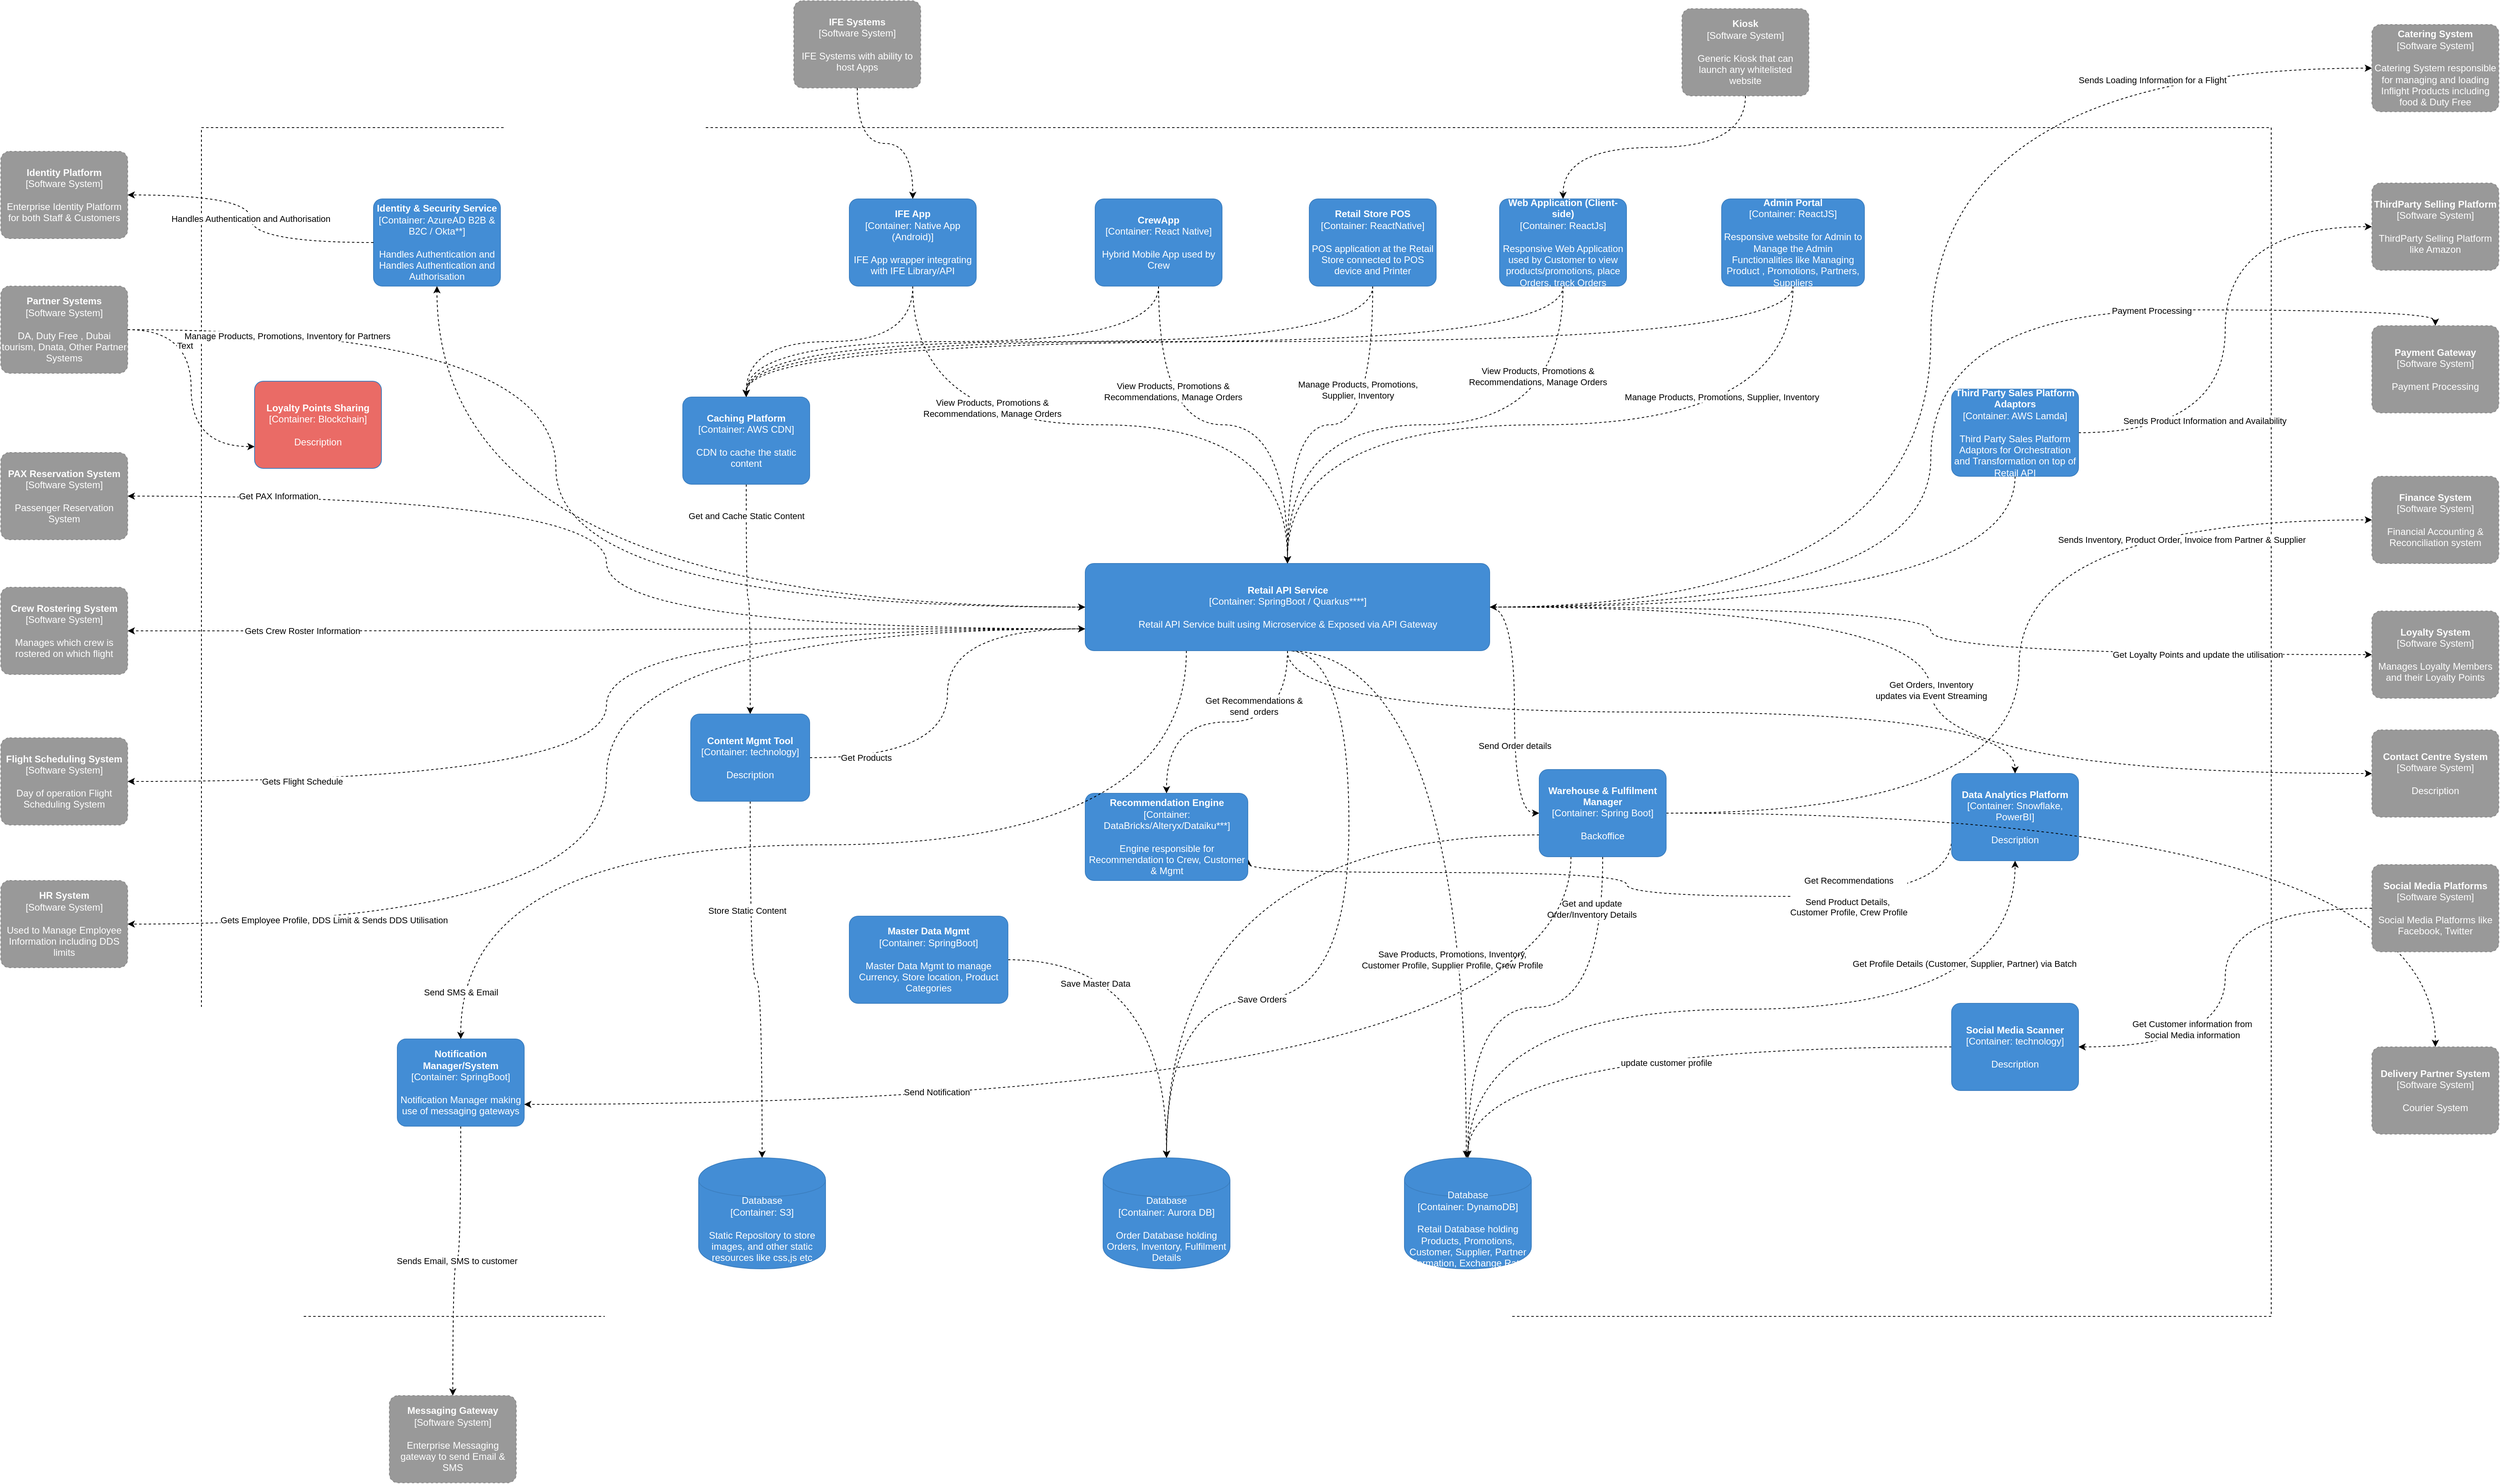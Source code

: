 <mxfile version="14.4.3" type="github" pages="7">
  <diagram id="VdLGZPCe84FoVswAMfTZ" name="Page-1">
    <mxGraphModel dx="2153" dy="1787" grid="1" gridSize="10" guides="1" tooltips="1" connect="1" arrows="1" fold="1" page="1" pageScale="1" pageWidth="850" pageHeight="1100" math="0" shadow="0">
      <root>
        <mxCell id="0" />
        <mxCell id="1" parent="0" />
        <mxCell id="ypW-tspVXmiVovdtBrpO-55" value="" style="rounded=0;whiteSpace=wrap;html=1;dashed=1;" parent="1" vertex="1">
          <mxGeometry x="-567" y="-370" width="2610" height="1500" as="geometry" />
        </mxCell>
        <mxCell id="ypW-tspVXmiVovdtBrpO-41" value="Manage Products, Promotions, Supplier, Inventory" style="edgeStyle=orthogonalEdgeStyle;curved=1;orthogonalLoop=1;jettySize=auto;html=1;exitX=0.5;exitY=1;exitDx=0;exitDy=0;exitPerimeter=0;entryX=0.5;entryY=0;entryDx=0;entryDy=0;entryPerimeter=0;dashed=1;" parent="1" source="ypW-tspVXmiVovdtBrpO-1" target="ypW-tspVXmiVovdtBrpO-13" edge="1">
          <mxGeometry x="-0.463" y="-35" relative="1" as="geometry">
            <mxPoint as="offset" />
          </mxGeometry>
        </mxCell>
        <mxCell id="ypW-tspVXmiVovdtBrpO-47" style="edgeStyle=orthogonalEdgeStyle;curved=1;orthogonalLoop=1;jettySize=auto;html=1;exitX=0.5;exitY=1;exitDx=0;exitDy=0;exitPerimeter=0;dashed=1;entryX=0.5;entryY=0;entryDx=0;entryDy=0;entryPerimeter=0;" parent="1" source="ypW-tspVXmiVovdtBrpO-1" target="ypW-tspVXmiVovdtBrpO-2" edge="1">
          <mxGeometry relative="1" as="geometry">
            <mxPoint x="70" y="10" as="targetPoint" />
          </mxGeometry>
        </mxCell>
        <object placeholders="1" c4Name="Admin Portal" c4Type="Container" c4Technology="ReactJS" c4Description="Responsive website for Admin to Manage the Admin Functionalities like Managing Product , Promotions, Partners, Suppliers" label="&lt;b&gt;%c4Name%&lt;/b&gt;&lt;div&gt;[%c4Type%: %c4Technology%]&lt;/div&gt;&lt;br&gt;&lt;div&gt;%c4Description%&lt;/div&gt;" id="ypW-tspVXmiVovdtBrpO-1">
          <mxCell style="rounded=1;whiteSpace=wrap;html=1;labelBackgroundColor=none;fillColor=#438DD5;fontColor=#ffffff;align=center;arcSize=10;strokeColor=#3C7FC0;metaEdit=1;metaData={&quot;c4Type&quot;:{&quot;editable&quot;:false}};points=[[0.25,0,0],[0.5,0,0],[0.75,0,0],[1,0.25,0],[1,0.5,0],[1,0.75,0],[0.75,1,0],[0.5,1,0],[0.25,1,0],[0,0.75,0],[0,0.5,0],[0,0.25,0]];" parent="1" vertex="1">
            <mxGeometry x="1350" y="-280" width="180" height="110" as="geometry" />
          </mxCell>
        </object>
        <mxCell id="ypW-tspVXmiVovdtBrpO-32" value="Get and Cache Static Content" style="edgeStyle=orthogonalEdgeStyle;curved=1;orthogonalLoop=1;jettySize=auto;html=1;exitX=0.5;exitY=1;exitDx=0;exitDy=0;exitPerimeter=0;dashed=1;" parent="1" source="ypW-tspVXmiVovdtBrpO-2" target="ypW-tspVXmiVovdtBrpO-3" edge="1">
          <mxGeometry x="-0.729" relative="1" as="geometry">
            <mxPoint as="offset" />
          </mxGeometry>
        </mxCell>
        <object placeholders="1" c4Name="Caching Platform" c4Type="Container" c4Technology="AWS CDN" c4Description="CDN to cache the static content" label="&lt;b&gt;%c4Name%&lt;/b&gt;&lt;div&gt;[%c4Type%: %c4Technology%]&lt;/div&gt;&lt;br&gt;&lt;div&gt;%c4Description%&lt;/div&gt;" id="ypW-tspVXmiVovdtBrpO-2">
          <mxCell style="rounded=1;whiteSpace=wrap;html=1;labelBackgroundColor=none;fillColor=#438DD5;fontColor=#ffffff;align=center;arcSize=10;strokeColor=#3C7FC0;metaEdit=1;metaData={&quot;c4Type&quot;:{&quot;editable&quot;:false}};points=[[0.25,0,0],[0.5,0,0],[0.75,0,0],[1,0.25,0],[1,0.5,0],[1,0.75,0],[0.75,1,0],[0.5,1,0],[0.25,1,0],[0,0.75,0],[0,0.5,0],[0,0.25,0]];" parent="1" vertex="1">
            <mxGeometry x="40" y="-30" width="160" height="110.0" as="geometry" />
          </mxCell>
        </object>
        <mxCell id="ypW-tspVXmiVovdtBrpO-31" style="edgeStyle=orthogonalEdgeStyle;curved=1;orthogonalLoop=1;jettySize=auto;html=1;exitX=0.5;exitY=1;exitDx=0;exitDy=0;exitPerimeter=0;entryX=0.5;entryY=0;entryDx=0;entryDy=0;entryPerimeter=0;dashed=1;" parent="1" source="ypW-tspVXmiVovdtBrpO-3" target="ypW-tspVXmiVovdtBrpO-17" edge="1">
          <mxGeometry relative="1" as="geometry" />
        </mxCell>
        <mxCell id="ypW-tspVXmiVovdtBrpO-102" value="Store Static Content" style="edgeLabel;html=1;align=center;verticalAlign=middle;resizable=0;points=[];" parent="ypW-tspVXmiVovdtBrpO-31" vertex="1" connectable="0">
          <mxGeometry x="-0.407" y="-4" relative="1" as="geometry">
            <mxPoint as="offset" />
          </mxGeometry>
        </mxCell>
        <mxCell id="ypW-tspVXmiVovdtBrpO-33" style="edgeStyle=orthogonalEdgeStyle;curved=1;orthogonalLoop=1;jettySize=auto;html=1;exitX=1;exitY=0.5;exitDx=0;exitDy=0;exitPerimeter=0;entryX=0;entryY=0.75;entryDx=0;entryDy=0;entryPerimeter=0;dashed=1;" parent="1" source="ypW-tspVXmiVovdtBrpO-3" target="ypW-tspVXmiVovdtBrpO-13" edge="1">
          <mxGeometry relative="1" as="geometry" />
        </mxCell>
        <mxCell id="ypW-tspVXmiVovdtBrpO-103" value="Get Products" style="edgeLabel;html=1;align=center;verticalAlign=middle;resizable=0;points=[];" parent="ypW-tspVXmiVovdtBrpO-33" vertex="1" connectable="0">
          <mxGeometry x="-0.408" y="21" relative="1" as="geometry">
            <mxPoint x="-80" y="21" as="offset" />
          </mxGeometry>
        </mxCell>
        <object placeholders="1" c4Name="Content Mgmt Tool" c4Type="Container" c4Technology="technology" c4Description="Description" label="&lt;b&gt;%c4Name%&lt;/b&gt;&lt;div&gt;[%c4Type%: %c4Technology%]&lt;/div&gt;&lt;br&gt;&lt;div&gt;%c4Description%&lt;/div&gt;" id="ypW-tspVXmiVovdtBrpO-3">
          <mxCell style="rounded=1;whiteSpace=wrap;html=1;labelBackgroundColor=none;fillColor=#438DD5;fontColor=#ffffff;align=center;arcSize=10;strokeColor=#3C7FC0;metaEdit=1;metaData={&quot;c4Type&quot;:{&quot;editable&quot;:false}};points=[[0.25,0,0],[0.5,0,0],[0.75,0,0],[1,0.25,0],[1,0.5,0],[1,0.75,0],[0.75,1,0],[0.5,1,0],[0.25,1,0],[0,0.75,0],[0,0.5,0],[0,0.25,0]];" parent="1" vertex="1">
            <mxGeometry x="50" y="370" width="150" height="110" as="geometry" />
          </mxCell>
        </object>
        <mxCell id="ypW-tspVXmiVovdtBrpO-40" style="edgeStyle=orthogonalEdgeStyle;curved=1;orthogonalLoop=1;jettySize=auto;html=1;exitX=0.5;exitY=1;exitDx=0;exitDy=0;exitPerimeter=0;entryX=0.5;entryY=0;entryDx=0;entryDy=0;entryPerimeter=0;dashed=1;" parent="1" source="ypW-tspVXmiVovdtBrpO-4" target="ypW-tspVXmiVovdtBrpO-13" edge="1">
          <mxGeometry relative="1" as="geometry" />
        </mxCell>
        <mxCell id="ypW-tspVXmiVovdtBrpO-108" value="View Products, Promotions &amp;amp; &lt;br&gt;Recommendations, Manage Orders" style="edgeLabel;html=1;align=center;verticalAlign=middle;resizable=0;points=[];" parent="ypW-tspVXmiVovdtBrpO-40" vertex="1" connectable="0">
          <mxGeometry x="-0.482" y="18" relative="1" as="geometry">
            <mxPoint as="offset" />
          </mxGeometry>
        </mxCell>
        <mxCell id="ypW-tspVXmiVovdtBrpO-44" style="edgeStyle=orthogonalEdgeStyle;curved=1;orthogonalLoop=1;jettySize=auto;html=1;exitX=0.5;exitY=1;exitDx=0;exitDy=0;exitPerimeter=0;entryX=0.5;entryY=0;entryDx=0;entryDy=0;entryPerimeter=0;dashed=1;" parent="1" source="ypW-tspVXmiVovdtBrpO-4" target="ypW-tspVXmiVovdtBrpO-2" edge="1">
          <mxGeometry relative="1" as="geometry" />
        </mxCell>
        <object placeholders="1" c4Name="CrewApp" c4Type="Container" c4Technology="React Native" c4Description="Hybrid Mobile App used by Crew" label="&lt;b&gt;%c4Name%&lt;/b&gt;&lt;div&gt;[%c4Type%: %c4Technology%]&lt;/div&gt;&lt;br&gt;&lt;div&gt;%c4Description%&lt;/div&gt;" id="ypW-tspVXmiVovdtBrpO-4">
          <mxCell style="rounded=1;whiteSpace=wrap;html=1;labelBackgroundColor=none;fillColor=#438DD5;fontColor=#ffffff;align=center;arcSize=10;strokeColor=#3C7FC0;metaEdit=1;metaData={&quot;c4Type&quot;:{&quot;editable&quot;:false}};points=[[0.25,0,0],[0.5,0,0],[0.75,0,0],[1,0.25,0],[1,0.5,0],[1,0.75,0],[0.75,1,0],[0.5,1,0],[0.25,1,0],[0,0.75,0],[0,0.5,0],[0,0.25,0]];" parent="1" vertex="1">
            <mxGeometry x="560" y="-280" width="160" height="110.0" as="geometry" />
          </mxCell>
        </object>
        <mxCell id="ypW-tspVXmiVovdtBrpO-113" value="Get Recommendations&lt;br&gt;&lt;br&gt;Send Product Details,&amp;nbsp;&lt;br&gt;Customer Profile, Crew Profile" style="edgeStyle=orthogonalEdgeStyle;curved=1;orthogonalLoop=1;jettySize=auto;html=1;exitX=0;exitY=0.75;exitDx=0;exitDy=0;exitPerimeter=0;entryX=1;entryY=0.75;entryDx=0;entryDy=0;entryPerimeter=0;dashed=1;" parent="1" source="ypW-tspVXmiVovdtBrpO-5" target="ypW-tspVXmiVovdtBrpO-12" edge="1">
          <mxGeometry x="-0.598" relative="1" as="geometry">
            <Array as="points">
              <mxPoint x="1640" y="600" />
              <mxPoint x="1230" y="600" />
              <mxPoint x="1230" y="570" />
              <mxPoint x="753" y="570" />
            </Array>
            <mxPoint as="offset" />
          </mxGeometry>
        </mxCell>
        <object placeholders="1" c4Name="Data Analytics Platform" c4Type="Container" c4Technology="Snowflake, PowerBI" c4Description="Description" label="&lt;b&gt;%c4Name%&lt;/b&gt;&lt;div&gt;[%c4Type%: %c4Technology%]&lt;/div&gt;&lt;br&gt;&lt;div&gt;%c4Description%&lt;/div&gt;" id="ypW-tspVXmiVovdtBrpO-5">
          <mxCell style="rounded=1;whiteSpace=wrap;html=1;labelBackgroundColor=none;fillColor=#438DD5;fontColor=#ffffff;align=center;arcSize=10;strokeColor=#3C7FC0;metaEdit=1;metaData={&quot;c4Type&quot;:{&quot;editable&quot;:false}};points=[[0.25,0,0],[0.5,0,0],[0.75,0,0],[1,0.25,0],[1,0.5,0],[1,0.75,0],[0.75,1,0],[0.5,1,0],[0.25,1,0],[0,0.75,0],[0,0.5,0],[0,0.25,0]];" parent="1" vertex="1">
            <mxGeometry x="1640" y="445" width="160" height="110.0" as="geometry" />
          </mxCell>
        </object>
        <object placeholders="1" c4Name="Identity &amp; Security Service" c4Type="Container" c4Technology="AzureAD B2B &amp; B2C / Okta**" c4Description="Handles Authentication and Handles Authentication and Authorisation" label="&lt;b&gt;%c4Name%&lt;/b&gt;&lt;div&gt;[%c4Type%: %c4Technology%]&lt;/div&gt;&lt;br&gt;&lt;div&gt;%c4Description%&lt;/div&gt;" id="ypW-tspVXmiVovdtBrpO-6">
          <mxCell style="rounded=1;whiteSpace=wrap;html=1;labelBackgroundColor=none;fillColor=#438DD5;fontColor=#ffffff;align=center;arcSize=10;strokeColor=#3C7FC0;metaEdit=1;metaData={&quot;c4Type&quot;:{&quot;editable&quot;:false}};points=[[0.25,0,0],[0.5,0,0],[0.75,0,0],[1,0.25,0],[1,0.5,0],[1,0.75,0],[0.75,1,0],[0.5,1,0],[0.25,1,0],[0,0.75,0],[0,0.5,0],[0,0.25,0]];" parent="1" vertex="1">
            <mxGeometry x="-350" y="-280" width="160" height="110.0" as="geometry" />
          </mxCell>
        </object>
        <mxCell id="ypW-tspVXmiVovdtBrpO-39" style="edgeStyle=orthogonalEdgeStyle;curved=1;orthogonalLoop=1;jettySize=auto;html=1;exitX=0.5;exitY=1;exitDx=0;exitDy=0;exitPerimeter=0;entryX=0.5;entryY=0;entryDx=0;entryDy=0;entryPerimeter=0;dashed=1;" parent="1" source="ypW-tspVXmiVovdtBrpO-7" target="ypW-tspVXmiVovdtBrpO-13" edge="1">
          <mxGeometry relative="1" as="geometry" />
        </mxCell>
        <mxCell id="ypW-tspVXmiVovdtBrpO-109" value="View Products, Promotions &amp;amp; &lt;br&gt;Recommendations, Manage Orders" style="edgeLabel;html=1;align=center;verticalAlign=middle;resizable=0;points=[];" parent="ypW-tspVXmiVovdtBrpO-39" vertex="1" connectable="0">
          <mxGeometry x="-0.335" y="21" relative="1" as="geometry">
            <mxPoint x="1" as="offset" />
          </mxGeometry>
        </mxCell>
        <mxCell id="ypW-tspVXmiVovdtBrpO-43" style="edgeStyle=orthogonalEdgeStyle;curved=1;orthogonalLoop=1;jettySize=auto;html=1;exitX=0.5;exitY=1;exitDx=0;exitDy=0;exitPerimeter=0;entryX=0.5;entryY=0;entryDx=0;entryDy=0;entryPerimeter=0;dashed=1;" parent="1" source="ypW-tspVXmiVovdtBrpO-7" target="ypW-tspVXmiVovdtBrpO-2" edge="1">
          <mxGeometry relative="1" as="geometry" />
        </mxCell>
        <object placeholders="1" c4Name="IFE App" c4Type="Container" c4Technology="Native App (Android)" c4Description="IFE App wrapper integrating with IFE Library/API" label="&lt;b&gt;%c4Name%&lt;/b&gt;&lt;div&gt;[%c4Type%: %c4Technology%]&lt;/div&gt;&lt;br&gt;&lt;div&gt;%c4Description%&lt;/div&gt;" id="ypW-tspVXmiVovdtBrpO-7">
          <mxCell style="rounded=1;whiteSpace=wrap;html=1;labelBackgroundColor=none;fillColor=#438DD5;fontColor=#ffffff;align=center;arcSize=10;strokeColor=#3C7FC0;metaEdit=1;metaData={&quot;c4Type&quot;:{&quot;editable&quot;:false}};points=[[0.25,0,0],[0.5,0,0],[0.75,0,0],[1,0.25,0],[1,0.5,0],[1,0.75,0],[0.75,1,0],[0.5,1,0],[0.25,1,0],[0,0.75,0],[0,0.5,0],[0,0.25,0]];" parent="1" vertex="1">
            <mxGeometry x="250" y="-280" width="160" height="110.0" as="geometry" />
          </mxCell>
        </object>
        <mxCell id="ypW-tspVXmiVovdtBrpO-22" value="Save Master Data" style="edgeStyle=orthogonalEdgeStyle;curved=1;orthogonalLoop=1;jettySize=auto;html=1;exitX=1;exitY=0.5;exitDx=0;exitDy=0;exitPerimeter=0;entryX=0.5;entryY=0;entryDx=0;entryDy=0;entryPerimeter=0;dashed=1;" parent="1" source="ypW-tspVXmiVovdtBrpO-8" target="ypW-tspVXmiVovdtBrpO-11" edge="1">
          <mxGeometry x="-0.511" y="-30" relative="1" as="geometry">
            <mxPoint as="offset" />
          </mxGeometry>
        </mxCell>
        <object placeholders="1" c4Name="Master Data Mgmt" c4Type="Container" c4Technology="SpringBoot" c4Description="Master Data Mgmt to manage Currency, Store location, Product Categories" label="&lt;b&gt;%c4Name%&lt;/b&gt;&lt;div&gt;[%c4Type%: %c4Technology%]&lt;/div&gt;&lt;br&gt;&lt;div&gt;%c4Description%&lt;/div&gt;" id="ypW-tspVXmiVovdtBrpO-8">
          <mxCell style="rounded=1;whiteSpace=wrap;html=1;labelBackgroundColor=none;fillColor=#438DD5;fontColor=#ffffff;align=center;arcSize=10;strokeColor=#3C7FC0;metaEdit=1;metaData={&quot;c4Type&quot;:{&quot;editable&quot;:false}};points=[[0.25,0,0],[0.5,0,0],[0.75,0,0],[1,0.25,0],[1,0.5,0],[1,0.75,0],[0.75,1,0],[0.5,1,0],[0.25,1,0],[0,0.75,0],[0,0.5,0],[0,0.25,0]];" parent="1" vertex="1">
            <mxGeometry x="250" y="625" width="200" height="110" as="geometry" />
          </mxCell>
        </object>
        <mxCell id="ypW-tspVXmiVovdtBrpO-94" value="Sends Email, SMS to customer" style="edgeStyle=orthogonalEdgeStyle;curved=1;orthogonalLoop=1;jettySize=auto;html=1;exitX=0.5;exitY=1;exitDx=0;exitDy=0;exitPerimeter=0;dashed=1;" parent="1" source="ypW-tspVXmiVovdtBrpO-9" target="ypW-tspVXmiVovdtBrpO-72" edge="1">
          <mxGeometry relative="1" as="geometry" />
        </mxCell>
        <object placeholders="1" c4Name="Notification Manager/System" c4Type="Container" c4Technology="SpringBoot" c4Description="Notification Manager making use of messaging gateways" label="&lt;b&gt;%c4Name%&lt;/b&gt;&lt;div&gt;[%c4Type%: %c4Technology%]&lt;/div&gt;&lt;br&gt;&lt;div&gt;%c4Description%&lt;/div&gt;" id="ypW-tspVXmiVovdtBrpO-9">
          <mxCell style="rounded=1;whiteSpace=wrap;html=1;labelBackgroundColor=none;fillColor=#438DD5;fontColor=#ffffff;align=center;arcSize=10;strokeColor=#3C7FC0;metaEdit=1;metaData={&quot;c4Type&quot;:{&quot;editable&quot;:false}};points=[[0.25,0,0],[0.5,0,0],[0.75,0,0],[1,0.25,0],[1,0.5,0],[1,0.75,0],[0.75,1,0],[0.5,1,0],[0.25,1,0],[0,0.75,0],[0,0.5,0],[0,0.25,0]];" parent="1" vertex="1">
            <mxGeometry x="-320" y="780" width="160" height="110.0" as="geometry" />
          </mxCell>
        </object>
        <object placeholders="1" c4Type="Database" c4Technology="Aurora DB" c4Description="Order Database holding Orders, Inventory, Fulfilment Details" label="%c4Type%&lt;div&gt;[Container:&amp;nbsp;%c4Technology%]&lt;/div&gt;&lt;br&gt;&lt;div&gt;%c4Description%&lt;/div&gt;" id="ypW-tspVXmiVovdtBrpO-11">
          <mxCell style="shape=cylinder;whiteSpace=wrap;html=1;boundedLbl=1;rounded=0;labelBackgroundColor=none;fillColor=#438DD5;fontSize=12;fontColor=#ffffff;align=center;strokeColor=#3C7FC0;metaEdit=1;points=[[0.5,0,0],[1,0.25,0],[1,0.5,0],[1,0.75,0],[0.5,1,0],[0,0.75,0],[0,0.5,0],[0,0.25,0]];metaData={&quot;c4Type&quot;:{&quot;editable&quot;:false}};" parent="1" vertex="1">
            <mxGeometry x="570" y="930" width="160" height="140" as="geometry" />
          </mxCell>
        </object>
        <object placeholders="1" c4Name="Recommendation Engine" c4Type="Container" c4Technology="DataBricks/Alteryx/Dataiku***" c4Description="Engine responsible for Recommendation to Crew, Customer &amp; Mgmt" label="&lt;b&gt;%c4Name%&lt;/b&gt;&lt;div&gt;[%c4Type%: %c4Technology%]&lt;/div&gt;&lt;br&gt;&lt;div&gt;%c4Description%&lt;/div&gt;" id="ypW-tspVXmiVovdtBrpO-12">
          <mxCell style="rounded=1;whiteSpace=wrap;html=1;labelBackgroundColor=none;fillColor=#438DD5;fontColor=#ffffff;align=center;arcSize=10;strokeColor=#3C7FC0;metaEdit=1;metaData={&quot;c4Type&quot;:{&quot;editable&quot;:false}};points=[[0.25,0,0],[0.5,0,0],[0.75,0,0],[1,0.25,0],[1,0.5,0],[1,0.75,0],[0.75,1,0],[0.5,1,0],[0.25,1,0],[0,0.75,0],[0,0.5,0],[0,0.25,0]];" parent="1" vertex="1">
            <mxGeometry x="547.5" y="470" width="205" height="110" as="geometry" />
          </mxCell>
        </object>
        <mxCell id="ypW-tspVXmiVovdtBrpO-26" value="Get Recommendations &amp;amp; &lt;br&gt;send&amp;nbsp; orders" style="edgeStyle=orthogonalEdgeStyle;curved=1;orthogonalLoop=1;jettySize=auto;html=1;exitX=0.5;exitY=1;exitDx=0;exitDy=0;exitPerimeter=0;dashed=1;" parent="1" source="ypW-tspVXmiVovdtBrpO-13" target="ypW-tspVXmiVovdtBrpO-12" edge="1">
          <mxGeometry x="-0.203" y="-20" relative="1" as="geometry">
            <mxPoint as="offset" />
          </mxGeometry>
        </mxCell>
        <mxCell id="ypW-tspVXmiVovdtBrpO-27" style="edgeStyle=orthogonalEdgeStyle;curved=1;orthogonalLoop=1;jettySize=auto;html=1;exitX=0;exitY=0.5;exitDx=0;exitDy=0;exitPerimeter=0;dashed=1;" parent="1" source="ypW-tspVXmiVovdtBrpO-13" target="ypW-tspVXmiVovdtBrpO-6" edge="1">
          <mxGeometry relative="1" as="geometry" />
        </mxCell>
        <mxCell id="ypW-tspVXmiVovdtBrpO-35" value="Send SMS &amp; Email" style="edgeStyle=orthogonalEdgeStyle;curved=1;orthogonalLoop=1;jettySize=auto;html=1;exitX=0.25;exitY=1;exitDx=0;exitDy=0;exitPerimeter=0;dashed=1;" parent="1" source="ypW-tspVXmiVovdtBrpO-13" target="ypW-tspVXmiVovdtBrpO-9" edge="1">
          <mxGeometry x="0.915" relative="1" as="geometry">
            <mxPoint as="offset" />
          </mxGeometry>
        </mxCell>
        <mxCell id="ypW-tspVXmiVovdtBrpO-48" style="edgeStyle=orthogonalEdgeStyle;curved=1;orthogonalLoop=1;jettySize=auto;html=1;exitX=0.5;exitY=1;exitDx=0;exitDy=0;exitPerimeter=0;entryX=0.5;entryY=0;entryDx=0;entryDy=0;entryPerimeter=0;dashed=1;" parent="1" source="ypW-tspVXmiVovdtBrpO-13" target="ypW-tspVXmiVovdtBrpO-5" edge="1">
          <mxGeometry relative="1" as="geometry" />
        </mxCell>
        <mxCell id="ypW-tspVXmiVovdtBrpO-51" style="edgeStyle=orthogonalEdgeStyle;curved=1;orthogonalLoop=1;jettySize=auto;html=1;exitX=1;exitY=0.5;exitDx=0;exitDy=0;exitPerimeter=0;entryX=0;entryY=0.5;entryDx=0;entryDy=0;entryPerimeter=0;dashed=1;" parent="1" source="ypW-tspVXmiVovdtBrpO-13" target="ypW-tspVXmiVovdtBrpO-19" edge="1">
          <mxGeometry relative="1" as="geometry" />
        </mxCell>
        <mxCell id="ypW-tspVXmiVovdtBrpO-104" value="Send Order details" style="edgeLabel;html=1;align=center;verticalAlign=middle;resizable=0;points=[];" parent="ypW-tspVXmiVovdtBrpO-51" vertex="1" connectable="0">
          <mxGeometry x="0.281" relative="1" as="geometry">
            <mxPoint y="-1" as="offset" />
          </mxGeometry>
        </mxCell>
        <mxCell id="ypW-tspVXmiVovdtBrpO-81" value="Get Loyalty Points and update the utilisation" style="edgeStyle=orthogonalEdgeStyle;curved=1;orthogonalLoop=1;jettySize=auto;html=1;exitX=1;exitY=0.5;exitDx=0;exitDy=0;exitPerimeter=0;dashed=1;" parent="1" source="ypW-tspVXmiVovdtBrpO-13" target="ypW-tspVXmiVovdtBrpO-71" edge="1">
          <mxGeometry x="0.625" relative="1" as="geometry">
            <mxPoint as="offset" />
          </mxGeometry>
        </mxCell>
        <mxCell id="ypW-tspVXmiVovdtBrpO-84" value="Get Orders, Inventory &lt;br&gt;updates via Event Streaming" style="edgeStyle=orthogonalEdgeStyle;curved=1;orthogonalLoop=1;jettySize=auto;html=1;exitX=1;exitY=0.5;exitDx=0;exitDy=0;exitPerimeter=0;entryX=0;entryY=0.5;entryDx=0;entryDy=0;entryPerimeter=0;dashed=1;" parent="1" source="ypW-tspVXmiVovdtBrpO-13" target="ypW-tspVXmiVovdtBrpO-61" edge="1">
          <mxGeometry relative="1" as="geometry" />
        </mxCell>
        <mxCell id="ypW-tspVXmiVovdtBrpO-85" value="Handles Authentication and Authorisation" style="edgeStyle=orthogonalEdgeStyle;curved=1;orthogonalLoop=1;jettySize=auto;html=1;exitX=0;exitY=0.5;exitDx=0;exitDy=0;exitPerimeter=0;entryX=1;entryY=0.5;entryDx=0;entryDy=0;entryPerimeter=0;dashed=1;" parent="1" source="ypW-tspVXmiVovdtBrpO-6" target="ypW-tspVXmiVovdtBrpO-68" edge="1">
          <mxGeometry relative="1" as="geometry" />
        </mxCell>
        <mxCell id="ypW-tspVXmiVovdtBrpO-87" value="Sends Loading Information for a Flight" style="edgeStyle=orthogonalEdgeStyle;curved=1;orthogonalLoop=1;jettySize=auto;html=1;exitX=1;exitY=0.5;exitDx=0;exitDy=0;exitPerimeter=0;entryX=0;entryY=0.5;entryDx=0;entryDy=0;entryPerimeter=0;dashed=1;" parent="1" source="ypW-tspVXmiVovdtBrpO-13" target="ypW-tspVXmiVovdtBrpO-62" edge="1">
          <mxGeometry x="0.691" y="-15" relative="1" as="geometry">
            <mxPoint as="offset" />
          </mxGeometry>
        </mxCell>
        <mxCell id="ypW-tspVXmiVovdtBrpO-90" value="Gets Employee Profile, DDS Limit &amp; Sends DDS Utilisation" style="edgeStyle=orthogonalEdgeStyle;curved=1;orthogonalLoop=1;jettySize=auto;html=1;exitX=0;exitY=0.75;exitDx=0;exitDy=0;exitPerimeter=0;entryX=1;entryY=0.5;entryDx=0;entryDy=0;entryPerimeter=0;dashed=1;" parent="1" source="ypW-tspVXmiVovdtBrpO-13" target="ypW-tspVXmiVovdtBrpO-67" edge="1">
          <mxGeometry x="0.671" y="-5" relative="1" as="geometry">
            <mxPoint as="offset" />
          </mxGeometry>
        </mxCell>
        <mxCell id="ypW-tspVXmiVovdtBrpO-91" value="Gets Flight Schedule" style="edgeStyle=orthogonalEdgeStyle;curved=1;orthogonalLoop=1;jettySize=auto;html=1;exitX=0;exitY=0.75;exitDx=0;exitDy=0;exitPerimeter=0;entryX=1;entryY=0.5;entryDx=0;entryDy=0;entryPerimeter=0;dashed=1;" parent="1" source="ypW-tspVXmiVovdtBrpO-13" target="ypW-tspVXmiVovdtBrpO-66" edge="1">
          <mxGeometry x="0.686" relative="1" as="geometry">
            <mxPoint as="offset" />
          </mxGeometry>
        </mxCell>
        <mxCell id="ypW-tspVXmiVovdtBrpO-92" value="Gets Crew Roster Information" style="edgeStyle=orthogonalEdgeStyle;curved=1;orthogonalLoop=1;jettySize=auto;html=1;exitX=0;exitY=0.75;exitDx=0;exitDy=0;exitPerimeter=0;dashed=1;" parent="1" source="ypW-tspVXmiVovdtBrpO-13" target="ypW-tspVXmiVovdtBrpO-63" edge="1">
          <mxGeometry x="0.636" relative="1" as="geometry">
            <mxPoint as="offset" />
          </mxGeometry>
        </mxCell>
        <mxCell id="ypW-tspVXmiVovdtBrpO-93" value="Get PAX Information" style="edgeStyle=orthogonalEdgeStyle;curved=1;orthogonalLoop=1;jettySize=auto;html=1;exitX=0;exitY=0.75;exitDx=0;exitDy=0;exitPerimeter=0;entryX=1;entryY=0.5;entryDx=0;entryDy=0;entryPerimeter=0;dashed=1;" parent="1" source="ypW-tspVXmiVovdtBrpO-13" target="ypW-tspVXmiVovdtBrpO-74" edge="1">
          <mxGeometry x="0.724" relative="1" as="geometry">
            <mxPoint as="offset" />
          </mxGeometry>
        </mxCell>
        <mxCell id="ypW-tspVXmiVovdtBrpO-98" style="edgeStyle=orthogonalEdgeStyle;curved=1;orthogonalLoop=1;jettySize=auto;html=1;exitX=1;exitY=0.5;exitDx=0;exitDy=0;exitPerimeter=0;entryX=0.5;entryY=0;entryDx=0;entryDy=0;entryPerimeter=0;dashed=1;" parent="1" source="ypW-tspVXmiVovdtBrpO-13" target="ypW-tspVXmiVovdtBrpO-97" edge="1">
          <mxGeometry relative="1" as="geometry" />
        </mxCell>
        <mxCell id="ypW-tspVXmiVovdtBrpO-99" value="Payment Processing" style="edgeLabel;html=1;align=center;verticalAlign=middle;resizable=0;points=[];" parent="ypW-tspVXmiVovdtBrpO-98" vertex="1" connectable="0">
          <mxGeometry x="0.524" y="-1" relative="1" as="geometry">
            <mxPoint as="offset" />
          </mxGeometry>
        </mxCell>
        <mxCell id="ypW-tspVXmiVovdtBrpO-100" value="Save Products, Promotions, Inventory, &lt;br&gt;Customer Profile, Supplier Profile, Crew Profile" style="edgeStyle=orthogonalEdgeStyle;curved=1;orthogonalLoop=1;jettySize=auto;html=1;exitX=0.5;exitY=1;exitDx=0;exitDy=0;exitPerimeter=0;entryX=0.5;entryY=0;entryDx=0;entryDy=0;entryPerimeter=0;dashed=1;" parent="1" edge="1">
          <mxGeometry x="0.424" y="-18" relative="1" as="geometry">
            <mxPoint x="800.5" y="290" as="sourcePoint" />
            <mxPoint x="1028" y="930" as="targetPoint" />
            <mxPoint as="offset" />
          </mxGeometry>
        </mxCell>
        <mxCell id="ypW-tspVXmiVovdtBrpO-101" value="Save Orders" style="edgeStyle=orthogonalEdgeStyle;curved=1;orthogonalLoop=1;jettySize=auto;html=1;exitX=0.5;exitY=1;exitDx=0;exitDy=0;exitPerimeter=0;entryX=0.5;entryY=0;entryDx=0;entryDy=0;entryPerimeter=0;dashed=1;" parent="1" source="ypW-tspVXmiVovdtBrpO-13" target="ypW-tspVXmiVovdtBrpO-11" edge="1">
          <mxGeometry x="0.325" relative="1" as="geometry">
            <Array as="points">
              <mxPoint x="880" y="290" />
              <mxPoint x="880" y="730" />
              <mxPoint x="650" y="730" />
            </Array>
            <mxPoint as="offset" />
          </mxGeometry>
        </mxCell>
        <object placeholders="1" c4Name="Retail API Service" c4Type="Container" c4Technology="SpringBoot / Quarkus****" c4Description="Retail API Service built using Microservice &amp; Exposed via API Gateway" label="&lt;b&gt;%c4Name%&lt;/b&gt;&lt;div&gt;[%c4Type%: %c4Technology%]&lt;/div&gt;&lt;br&gt;&lt;div&gt;%c4Description%&lt;/div&gt;" id="ypW-tspVXmiVovdtBrpO-13">
          <mxCell style="rounded=1;whiteSpace=wrap;html=1;labelBackgroundColor=none;fillColor=#438DD5;fontColor=#ffffff;align=center;arcSize=10;strokeColor=#3C7FC0;metaEdit=1;metaData={&quot;c4Type&quot;:{&quot;editable&quot;:false}};points=[[0.25,0,0],[0.5,0,0],[0.75,0,0],[1,0.25,0],[1,0.5,0],[1,0.75,0],[0.75,1,0],[0.5,1,0],[0.25,1,0],[0,0.75,0],[0,0.5,0],[0,0.25,0]];" parent="1" vertex="1">
            <mxGeometry x="547.5" y="180" width="510" height="110" as="geometry" />
          </mxCell>
        </object>
        <mxCell id="ypW-tspVXmiVovdtBrpO-50" style="edgeStyle=orthogonalEdgeStyle;curved=1;orthogonalLoop=1;jettySize=auto;html=1;exitX=0.5;exitY=0;exitDx=0;exitDy=0;exitPerimeter=0;entryX=0.5;entryY=1;entryDx=0;entryDy=0;entryPerimeter=0;dashed=1;" parent="1" source="ypW-tspVXmiVovdtBrpO-14" target="ypW-tspVXmiVovdtBrpO-5" edge="1">
          <mxGeometry relative="1" as="geometry" />
        </mxCell>
        <mxCell id="ypW-tspVXmiVovdtBrpO-112" value="Get Profile Details (Customer, Supplier, Partner) via Batch" style="edgeLabel;html=1;align=center;verticalAlign=middle;resizable=0;points=[];" parent="ypW-tspVXmiVovdtBrpO-50" vertex="1" connectable="0">
          <mxGeometry x="0.529" y="58" relative="1" as="geometry">
            <mxPoint x="-1" as="offset" />
          </mxGeometry>
        </mxCell>
        <object placeholders="1" c4Type="Database" c4Technology="DynamoDB" c4Description="Retail Database holding Products, Promotions, Customer, Supplier, Partner Information, Exchange Rates" label="%c4Type%&lt;div&gt;[Container:&amp;nbsp;%c4Technology%]&lt;/div&gt;&lt;br&gt;&lt;div&gt;%c4Description%&lt;/div&gt;" id="ypW-tspVXmiVovdtBrpO-14">
          <mxCell style="shape=cylinder;whiteSpace=wrap;html=1;boundedLbl=1;rounded=0;labelBackgroundColor=none;fillColor=#438DD5;fontSize=12;fontColor=#ffffff;align=center;strokeColor=#3C7FC0;metaEdit=1;points=[[0.5,0,0],[1,0.25,0],[1,0.5,0],[1,0.75,0],[0.5,1,0],[0,0.75,0],[0,0.5,0],[0,0.25,0]];metaData={&quot;c4Type&quot;:{&quot;editable&quot;:false}};" parent="1" vertex="1">
            <mxGeometry x="950" y="930" width="160" height="140" as="geometry" />
          </mxCell>
        </object>
        <mxCell id="ypW-tspVXmiVovdtBrpO-42" style="edgeStyle=orthogonalEdgeStyle;curved=1;orthogonalLoop=1;jettySize=auto;html=1;exitX=0.5;exitY=1;exitDx=0;exitDy=0;exitPerimeter=0;dashed=1;" parent="1" source="ypW-tspVXmiVovdtBrpO-15" target="ypW-tspVXmiVovdtBrpO-13" edge="1">
          <mxGeometry relative="1" as="geometry">
            <mxPoint x="550" y="280" as="targetPoint" />
          </mxGeometry>
        </mxCell>
        <mxCell id="ypW-tspVXmiVovdtBrpO-111" value="Manage Products, Promotions, &lt;br&gt;Supplier, Inventory" style="edgeLabel;html=1;align=center;verticalAlign=middle;resizable=0;points=[];" parent="ypW-tspVXmiVovdtBrpO-42" vertex="1" connectable="0">
          <mxGeometry x="-0.43" y="-17" relative="1" as="geometry">
            <mxPoint x="-2" as="offset" />
          </mxGeometry>
        </mxCell>
        <mxCell id="ypW-tspVXmiVovdtBrpO-45" style="edgeStyle=orthogonalEdgeStyle;curved=1;orthogonalLoop=1;jettySize=auto;html=1;exitX=0.5;exitY=1;exitDx=0;exitDy=0;exitPerimeter=0;entryX=0.5;entryY=0;entryDx=0;entryDy=0;entryPerimeter=0;dashed=1;" parent="1" source="ypW-tspVXmiVovdtBrpO-15" target="ypW-tspVXmiVovdtBrpO-2" edge="1">
          <mxGeometry relative="1" as="geometry" />
        </mxCell>
        <object placeholders="1" c4Name="Retail Store POS" c4Type="Container" c4Technology="ReactNative" c4Description="POS application at the Retail Store connected to POS device and Printer" label="&lt;b&gt;%c4Name%&lt;/b&gt;&lt;div&gt;[%c4Type%: %c4Technology%]&lt;/div&gt;&lt;br&gt;&lt;div&gt;%c4Description%&lt;/div&gt;" id="ypW-tspVXmiVovdtBrpO-15">
          <mxCell style="rounded=1;whiteSpace=wrap;html=1;labelBackgroundColor=none;fillColor=#438DD5;fontColor=#ffffff;align=center;arcSize=10;strokeColor=#3C7FC0;metaEdit=1;metaData={&quot;c4Type&quot;:{&quot;editable&quot;:false}};points=[[0.25,0,0],[0.5,0,0],[0.75,0,0],[1,0.25,0],[1,0.5,0],[1,0.75,0],[0.75,1,0],[0.5,1,0],[0.25,1,0],[0,0.75,0],[0,0.5,0],[0,0.25,0]];" parent="1" vertex="1">
            <mxGeometry x="830" y="-280" width="160" height="110.0" as="geometry" />
          </mxCell>
        </object>
        <mxCell id="ypW-tspVXmiVovdtBrpO-23" value="update customer profile" style="edgeStyle=orthogonalEdgeStyle;curved=1;orthogonalLoop=1;jettySize=auto;html=1;exitX=0;exitY=0.5;exitDx=0;exitDy=0;exitPerimeter=0;entryX=0.5;entryY=0;entryDx=0;entryDy=0;entryPerimeter=0;dashed=1;" parent="1" source="ypW-tspVXmiVovdtBrpO-16" target="ypW-tspVXmiVovdtBrpO-14" edge="1">
          <mxGeometry x="-0.04" y="20" relative="1" as="geometry">
            <mxPoint as="offset" />
          </mxGeometry>
        </mxCell>
        <object placeholders="1" c4Name="Social Media Scanner" c4Type="Container" c4Technology="technology" c4Description="Description" label="&lt;b&gt;%c4Name%&lt;/b&gt;&lt;div&gt;[%c4Type%: %c4Technology%]&lt;/div&gt;&lt;br&gt;&lt;div&gt;%c4Description%&lt;/div&gt;" id="ypW-tspVXmiVovdtBrpO-16">
          <mxCell style="rounded=1;whiteSpace=wrap;html=1;labelBackgroundColor=none;fillColor=#438DD5;fontColor=#ffffff;align=center;arcSize=10;strokeColor=#3C7FC0;metaEdit=1;metaData={&quot;c4Type&quot;:{&quot;editable&quot;:false}};points=[[0.25,0,0],[0.5,0,0],[0.75,0,0],[1,0.25,0],[1,0.5,0],[1,0.75,0],[0.75,1,0],[0.5,1,0],[0.25,1,0],[0,0.75,0],[0,0.5,0],[0,0.25,0]];" parent="1" vertex="1">
            <mxGeometry x="1640" y="735" width="160" height="110.0" as="geometry" />
          </mxCell>
        </object>
        <object placeholders="1" c4Type="Database" c4Technology="S3" c4Description="Static Repository to store images, and other static resources like css,js etc" label="%c4Type%&lt;div&gt;[Container:&amp;nbsp;%c4Technology%]&lt;/div&gt;&lt;br&gt;&lt;div&gt;%c4Description%&lt;/div&gt;" id="ypW-tspVXmiVovdtBrpO-17">
          <mxCell style="shape=cylinder;whiteSpace=wrap;html=1;boundedLbl=1;rounded=0;labelBackgroundColor=none;fillColor=#438DD5;fontSize=12;fontColor=#ffffff;align=center;strokeColor=#3C7FC0;metaEdit=1;points=[[0.5,0,0],[1,0.25,0],[1,0.5,0],[1,0.75,0],[0.5,1,0],[0,0.75,0],[0,0.5,0],[0,0.25,0]];metaData={&quot;c4Type&quot;:{&quot;editable&quot;:false}};" parent="1" vertex="1">
            <mxGeometry x="60" y="930" width="160" height="140" as="geometry" />
          </mxCell>
        </object>
        <mxCell id="ypW-tspVXmiVovdtBrpO-37" style="edgeStyle=orthogonalEdgeStyle;curved=1;orthogonalLoop=1;jettySize=auto;html=1;exitX=0.5;exitY=1;exitDx=0;exitDy=0;exitPerimeter=0;entryX=1;entryY=0.5;entryDx=0;entryDy=0;entryPerimeter=0;dashed=1;" parent="1" source="ypW-tspVXmiVovdtBrpO-18" target="ypW-tspVXmiVovdtBrpO-13" edge="1">
          <mxGeometry relative="1" as="geometry" />
        </mxCell>
        <mxCell id="ypW-tspVXmiVovdtBrpO-95" value="Sends Product Information and Availability" style="edgeStyle=orthogonalEdgeStyle;curved=1;orthogonalLoop=1;jettySize=auto;html=1;exitX=1;exitY=0.5;exitDx=0;exitDy=0;exitPerimeter=0;dashed=1;entryX=0;entryY=0.5;entryDx=0;entryDy=0;entryPerimeter=0;" parent="1" source="ypW-tspVXmiVovdtBrpO-18" target="ypW-tspVXmiVovdtBrpO-76" edge="1">
          <mxGeometry x="-0.496" y="15" relative="1" as="geometry">
            <mxPoint as="offset" />
          </mxGeometry>
        </mxCell>
        <object placeholders="1" c4Name="Third Party Sales Platform Adaptors" c4Type="Container" c4Technology="AWS Lamda" c4Description="Third Party Sales Platform Adaptors for Orchestration and Transformation on top of Retail API" label="&lt;b&gt;%c4Name%&lt;/b&gt;&lt;div&gt;[%c4Type%: %c4Technology%]&lt;/div&gt;&lt;br&gt;&lt;div&gt;%c4Description%&lt;/div&gt;" id="ypW-tspVXmiVovdtBrpO-18">
          <mxCell style="rounded=1;whiteSpace=wrap;html=1;labelBackgroundColor=none;fillColor=#438DD5;fontColor=#ffffff;align=center;arcSize=10;strokeColor=#3C7FC0;metaEdit=1;metaData={&quot;c4Type&quot;:{&quot;editable&quot;:false}};points=[[0.25,0,0],[0.5,0,0],[0.75,0,0],[1,0.25,0],[1,0.5,0],[1,0.75,0],[0.75,1,0],[0.5,1,0],[0.25,1,0],[0,0.75,0],[0,0.5,0],[0,0.25,0]];" parent="1" vertex="1">
            <mxGeometry x="1640" y="-40" width="160" height="110.0" as="geometry" />
          </mxCell>
        </object>
        <mxCell id="ypW-tspVXmiVovdtBrpO-53" style="edgeStyle=orthogonalEdgeStyle;curved=1;orthogonalLoop=1;jettySize=auto;html=1;exitX=0.5;exitY=1;exitDx=0;exitDy=0;exitPerimeter=0;entryX=0.5;entryY=0;entryDx=0;entryDy=0;entryPerimeter=0;dashed=1;" parent="1" source="ypW-tspVXmiVovdtBrpO-19" target="ypW-tspVXmiVovdtBrpO-14" edge="1">
          <mxGeometry relative="1" as="geometry" />
        </mxCell>
        <mxCell id="ypW-tspVXmiVovdtBrpO-105" value="Get and update &lt;br&gt;Order/Inventory Details" style="edgeLabel;html=1;align=center;verticalAlign=middle;resizable=0;points=[];" parent="ypW-tspVXmiVovdtBrpO-53" vertex="1" connectable="0">
          <mxGeometry x="-0.535" y="-14" relative="1" as="geometry">
            <mxPoint y="-62.5" as="offset" />
          </mxGeometry>
        </mxCell>
        <mxCell id="ypW-tspVXmiVovdtBrpO-54" style="edgeStyle=orthogonalEdgeStyle;curved=1;orthogonalLoop=1;jettySize=auto;html=1;exitX=0;exitY=0.75;exitDx=0;exitDy=0;exitPerimeter=0;entryX=0.5;entryY=0;entryDx=0;entryDy=0;entryPerimeter=0;dashed=1;" parent="1" source="ypW-tspVXmiVovdtBrpO-19" target="ypW-tspVXmiVovdtBrpO-11" edge="1">
          <mxGeometry relative="1" as="geometry" />
        </mxCell>
        <mxCell id="ypW-tspVXmiVovdtBrpO-80" value="Sends Inventory,  Product Order, Invoice from Partner &amp; Supplier" style="edgeStyle=orthogonalEdgeStyle;curved=1;orthogonalLoop=1;jettySize=auto;html=1;exitX=1;exitY=0.5;exitDx=0;exitDy=0;exitPerimeter=0;entryX=0;entryY=0.5;entryDx=0;entryDy=0;entryPerimeter=0;dashed=1;" parent="1" source="ypW-tspVXmiVovdtBrpO-19" target="ypW-tspVXmiVovdtBrpO-65" edge="1">
          <mxGeometry x="0.619" y="-25" relative="1" as="geometry">
            <mxPoint as="offset" />
          </mxGeometry>
        </mxCell>
        <mxCell id="ypW-tspVXmiVovdtBrpO-82" style="edgeStyle=orthogonalEdgeStyle;curved=1;orthogonalLoop=1;jettySize=auto;html=1;exitX=1;exitY=0.5;exitDx=0;exitDy=0;exitPerimeter=0;dashed=1;" parent="1" source="ypW-tspVXmiVovdtBrpO-19" target="ypW-tspVXmiVovdtBrpO-64" edge="1">
          <mxGeometry relative="1" as="geometry" />
        </mxCell>
        <mxCell id="ypW-tspVXmiVovdtBrpO-106" style="edgeStyle=orthogonalEdgeStyle;curved=1;orthogonalLoop=1;jettySize=auto;html=1;exitX=0.25;exitY=1;exitDx=0;exitDy=0;exitPerimeter=0;entryX=1;entryY=0.75;entryDx=0;entryDy=0;entryPerimeter=0;dashed=1;" parent="1" source="ypW-tspVXmiVovdtBrpO-19" target="ypW-tspVXmiVovdtBrpO-9" edge="1">
          <mxGeometry relative="1" as="geometry" />
        </mxCell>
        <mxCell id="ypW-tspVXmiVovdtBrpO-107" value="Send Notification" style="edgeLabel;html=1;align=center;verticalAlign=middle;resizable=0;points=[];" parent="ypW-tspVXmiVovdtBrpO-106" vertex="1" connectable="0">
          <mxGeometry x="0.365" y="-16" relative="1" as="geometry">
            <mxPoint x="1" as="offset" />
          </mxGeometry>
        </mxCell>
        <object placeholders="1" c4Name="Warehouse &amp; Fulfilment Manager" c4Type="Container" c4Technology="Spring Boot" c4Description="Backoffice" label="&lt;b&gt;%c4Name%&lt;/b&gt;&lt;div&gt;[%c4Type%: %c4Technology%]&lt;/div&gt;&lt;br&gt;&lt;div&gt;%c4Description%&lt;/div&gt;" id="ypW-tspVXmiVovdtBrpO-19">
          <mxCell style="rounded=1;whiteSpace=wrap;html=1;labelBackgroundColor=none;fillColor=#438DD5;fontColor=#ffffff;align=center;arcSize=10;strokeColor=#3C7FC0;metaEdit=1;metaData={&quot;c4Type&quot;:{&quot;editable&quot;:false}};points=[[0.25,0,0],[0.5,0,0],[0.75,0,0],[1,0.25,0],[1,0.5,0],[1,0.75,0],[0.75,1,0],[0.5,1,0],[0.25,1,0],[0,0.75,0],[0,0.5,0],[0,0.25,0]];" parent="1" vertex="1">
            <mxGeometry x="1120" y="440" width="160" height="110.0" as="geometry" />
          </mxCell>
        </object>
        <mxCell id="ypW-tspVXmiVovdtBrpO-38" style="edgeStyle=orthogonalEdgeStyle;curved=1;orthogonalLoop=1;jettySize=auto;html=1;exitX=0.5;exitY=1;exitDx=0;exitDy=0;exitPerimeter=0;dashed=1;" parent="1" source="ypW-tspVXmiVovdtBrpO-20" target="ypW-tspVXmiVovdtBrpO-13" edge="1">
          <mxGeometry relative="1" as="geometry" />
        </mxCell>
        <mxCell id="ypW-tspVXmiVovdtBrpO-110" value="View Products, Promotions &amp;amp; &lt;br&gt;Recommendations, Manage Orders" style="edgeLabel;html=1;align=center;verticalAlign=middle;resizable=0;points=[];" parent="ypW-tspVXmiVovdtBrpO-38" vertex="1" connectable="0">
          <mxGeometry x="-0.672" y="-32" relative="1" as="geometry">
            <mxPoint y="-1" as="offset" />
          </mxGeometry>
        </mxCell>
        <mxCell id="ypW-tspVXmiVovdtBrpO-46" style="edgeStyle=orthogonalEdgeStyle;curved=1;orthogonalLoop=1;jettySize=auto;html=1;exitX=0.5;exitY=1;exitDx=0;exitDy=0;exitPerimeter=0;dashed=1;" parent="1" source="ypW-tspVXmiVovdtBrpO-20" target="ypW-tspVXmiVovdtBrpO-2" edge="1">
          <mxGeometry relative="1" as="geometry">
            <mxPoint x="70" as="targetPoint" />
          </mxGeometry>
        </mxCell>
        <object placeholders="1" c4Name="Web Application (Client-side)" c4Type="Container" c4Technology="ReactJs" c4Description="Responsive Web Application used by Customer to view products/promotions, place Orders, track Orders" label="&lt;b&gt;%c4Name%&lt;/b&gt;&lt;div&gt;[%c4Type%: %c4Technology%]&lt;/div&gt;&lt;br&gt;&lt;div&gt;%c4Description%&lt;/div&gt;" id="ypW-tspVXmiVovdtBrpO-20">
          <mxCell style="rounded=1;whiteSpace=wrap;html=1;labelBackgroundColor=none;fillColor=#438DD5;fontColor=#ffffff;align=center;arcSize=10;strokeColor=#3C7FC0;metaEdit=1;metaData={&quot;c4Type&quot;:{&quot;editable&quot;:false}};points=[[0.25,0,0],[0.5,0,0],[0.75,0,0],[1,0.25,0],[1,0.5,0],[1,0.75,0],[0.75,1,0],[0.5,1,0],[0.25,1,0],[0,0.75,0],[0,0.5,0],[0,0.25,0]];" parent="1" vertex="1">
            <mxGeometry x="1070" y="-280" width="160" height="110.0" as="geometry" />
          </mxCell>
        </object>
        <object placeholders="1" c4Name="Contact Centre System" c4Type="Software System" c4Description="Description" label="&lt;b&gt;%c4Name%&lt;/b&gt;&lt;div&gt;[%c4Type%]&lt;/div&gt;&lt;br&gt;&lt;div&gt;%c4Description%&lt;/div&gt;" id="ypW-tspVXmiVovdtBrpO-61">
          <mxCell style="rounded=1;whiteSpace=wrap;html=1;labelBackgroundColor=none;fillColor=#999999;fontColor=#ffffff;align=center;arcSize=10;strokeColor=#8A8A8A;metaEdit=1;metaData={&quot;c4Type&quot;:{&quot;editable&quot;:false}};points=[[0.25,0,0],[0.5,0,0],[0.75,0,0],[1,0.25,0],[1,0.5,0],[1,0.75,0],[0.75,1,0],[0.5,1,0],[0.25,1,0],[0,0.75,0],[0,0.5,0],[0,0.25,0]];dashed=1;" parent="1" vertex="1">
            <mxGeometry x="2170" y="390" width="160" height="110.0" as="geometry" />
          </mxCell>
        </object>
        <object placeholders="1" c4Name="Catering System" c4Type="Software System" c4Description="Catering System responsible for managing and loading Inflight Products including food &amp; Duty Free" label="&lt;b&gt;%c4Name%&lt;/b&gt;&lt;div&gt;[%c4Type%]&lt;/div&gt;&lt;br&gt;&lt;div&gt;%c4Description%&lt;/div&gt;" id="ypW-tspVXmiVovdtBrpO-62">
          <mxCell style="rounded=1;whiteSpace=wrap;html=1;labelBackgroundColor=none;fillColor=#999999;fontColor=#ffffff;align=center;arcSize=10;strokeColor=#8A8A8A;metaEdit=1;metaData={&quot;c4Type&quot;:{&quot;editable&quot;:false}};points=[[0.25,0,0],[0.5,0,0],[0.75,0,0],[1,0.25,0],[1,0.5,0],[1,0.75,0],[0.75,1,0],[0.5,1,0],[0.25,1,0],[0,0.75,0],[0,0.5,0],[0,0.25,0]];dashed=1;" parent="1" vertex="1">
            <mxGeometry x="2170" y="-500" width="160" height="110.0" as="geometry" />
          </mxCell>
        </object>
        <object placeholders="1" c4Name="Crew Rostering System" c4Type="Software System" c4Description="Manages which crew is rostered on which flight" label="&lt;b&gt;%c4Name%&lt;/b&gt;&lt;div&gt;[%c4Type%]&lt;/div&gt;&lt;br&gt;&lt;div&gt;%c4Description%&lt;/div&gt;" id="ypW-tspVXmiVovdtBrpO-63">
          <mxCell style="rounded=1;whiteSpace=wrap;html=1;labelBackgroundColor=none;fillColor=#999999;fontColor=#ffffff;align=center;arcSize=10;strokeColor=#8A8A8A;metaEdit=1;metaData={&quot;c4Type&quot;:{&quot;editable&quot;:false}};points=[[0.25,0,0],[0.5,0,0],[0.75,0,0],[1,0.25,0],[1,0.5,0],[1,0.75,0],[0.75,1,0],[0.5,1,0],[0.25,1,0],[0,0.75,0],[0,0.5,0],[0,0.25,0]];dashed=1;" parent="1" vertex="1">
            <mxGeometry x="-820" y="210" width="160" height="110.0" as="geometry" />
          </mxCell>
        </object>
        <object placeholders="1" c4Name="Delivery Partner System" c4Type="Software System" c4Description="Courier System" label="&lt;b&gt;%c4Name%&lt;/b&gt;&lt;div&gt;[%c4Type%]&lt;/div&gt;&lt;br&gt;&lt;div&gt;%c4Description%&lt;/div&gt;" id="ypW-tspVXmiVovdtBrpO-64">
          <mxCell style="rounded=1;whiteSpace=wrap;html=1;labelBackgroundColor=none;fillColor=#999999;fontColor=#ffffff;align=center;arcSize=10;strokeColor=#8A8A8A;metaEdit=1;metaData={&quot;c4Type&quot;:{&quot;editable&quot;:false}};points=[[0.25,0,0],[0.5,0,0],[0.75,0,0],[1,0.25,0],[1,0.5,0],[1,0.75,0],[0.75,1,0],[0.5,1,0],[0.25,1,0],[0,0.75,0],[0,0.5,0],[0,0.25,0]];dashed=1;" parent="1" vertex="1">
            <mxGeometry x="2170" y="790" width="160" height="110.0" as="geometry" />
          </mxCell>
        </object>
        <object placeholders="1" c4Name="Finance System" c4Type="Software System" c4Description="Financial Accounting &amp; Reconciliation system" label="&lt;b&gt;%c4Name%&lt;/b&gt;&lt;div&gt;[%c4Type%]&lt;/div&gt;&lt;br&gt;&lt;div&gt;%c4Description%&lt;/div&gt;" id="ypW-tspVXmiVovdtBrpO-65">
          <mxCell style="rounded=1;whiteSpace=wrap;html=1;labelBackgroundColor=none;fillColor=#999999;fontColor=#ffffff;align=center;arcSize=10;strokeColor=#8A8A8A;metaEdit=1;metaData={&quot;c4Type&quot;:{&quot;editable&quot;:false}};points=[[0.25,0,0],[0.5,0,0],[0.75,0,0],[1,0.25,0],[1,0.5,0],[1,0.75,0],[0.75,1,0],[0.5,1,0],[0.25,1,0],[0,0.75,0],[0,0.5,0],[0,0.25,0]];dashed=1;" parent="1" vertex="1">
            <mxGeometry x="2170" y="70" width="160" height="110.0" as="geometry" />
          </mxCell>
        </object>
        <object placeholders="1" c4Name="Flight Scheduling System" c4Type="Software System" c4Description="Day of operation Flight Scheduling System" label="&lt;b&gt;%c4Name%&lt;/b&gt;&lt;div&gt;[%c4Type%]&lt;/div&gt;&lt;br&gt;&lt;div&gt;%c4Description%&lt;/div&gt;" id="ypW-tspVXmiVovdtBrpO-66">
          <mxCell style="rounded=1;whiteSpace=wrap;html=1;labelBackgroundColor=none;fillColor=#999999;fontColor=#ffffff;align=center;arcSize=10;strokeColor=#8A8A8A;metaEdit=1;metaData={&quot;c4Type&quot;:{&quot;editable&quot;:false}};points=[[0.25,0,0],[0.5,0,0],[0.75,0,0],[1,0.25,0],[1,0.5,0],[1,0.75,0],[0.75,1,0],[0.5,1,0],[0.25,1,0],[0,0.75,0],[0,0.5,0],[0,0.25,0]];dashed=1;" parent="1" vertex="1">
            <mxGeometry x="-820" y="400" width="160" height="110.0" as="geometry" />
          </mxCell>
        </object>
        <object placeholders="1" c4Name="HR System" c4Type="Software System" c4Description="Used to Manage Employee Information including DDS limits" label="&lt;b&gt;%c4Name%&lt;/b&gt;&lt;div&gt;[%c4Type%]&lt;/div&gt;&lt;br&gt;&lt;div&gt;%c4Description%&lt;/div&gt;" id="ypW-tspVXmiVovdtBrpO-67">
          <mxCell style="rounded=1;whiteSpace=wrap;html=1;labelBackgroundColor=none;fillColor=#999999;fontColor=#ffffff;align=center;arcSize=10;strokeColor=#8A8A8A;metaEdit=1;metaData={&quot;c4Type&quot;:{&quot;editable&quot;:false}};points=[[0.25,0,0],[0.5,0,0],[0.75,0,0],[1,0.25,0],[1,0.5,0],[1,0.75,0],[0.75,1,0],[0.5,1,0],[0.25,1,0],[0,0.75,0],[0,0.5,0],[0,0.25,0]];dashed=1;" parent="1" vertex="1">
            <mxGeometry x="-820" y="580" width="160" height="110" as="geometry" />
          </mxCell>
        </object>
        <object placeholders="1" c4Name="Identity Platform" c4Type="Software System" c4Description="Enterprise Identity Platform for both Staff &amp; Customers" label="&lt;b&gt;%c4Name%&lt;/b&gt;&lt;div&gt;[%c4Type%]&lt;/div&gt;&lt;br&gt;&lt;div&gt;%c4Description%&lt;/div&gt;" id="ypW-tspVXmiVovdtBrpO-68">
          <mxCell style="rounded=1;whiteSpace=wrap;html=1;labelBackgroundColor=none;fillColor=#999999;fontColor=#ffffff;align=center;arcSize=10;strokeColor=#8A8A8A;metaEdit=1;metaData={&quot;c4Type&quot;:{&quot;editable&quot;:false}};points=[[0.25,0,0],[0.5,0,0],[0.75,0,0],[1,0.25,0],[1,0.5,0],[1,0.75,0],[0.75,1,0],[0.5,1,0],[0.25,1,0],[0,0.75,0],[0,0.5,0],[0,0.25,0]];dashed=1;" parent="1" vertex="1">
            <mxGeometry x="-820" y="-340" width="160" height="110.0" as="geometry" />
          </mxCell>
        </object>
        <mxCell id="ypW-tspVXmiVovdtBrpO-79" style="edgeStyle=orthogonalEdgeStyle;curved=1;orthogonalLoop=1;jettySize=auto;html=1;exitX=0.5;exitY=1;exitDx=0;exitDy=0;exitPerimeter=0;entryX=0.5;entryY=0;entryDx=0;entryDy=0;entryPerimeter=0;dashed=1;" parent="1" source="ypW-tspVXmiVovdtBrpO-69" target="ypW-tspVXmiVovdtBrpO-7" edge="1">
          <mxGeometry relative="1" as="geometry" />
        </mxCell>
        <object placeholders="1" c4Name="IFE Systems" c4Type="Software System" c4Description="IFE Systems with ability to host Apps" label="&lt;b&gt;%c4Name%&lt;/b&gt;&lt;div&gt;[%c4Type%]&lt;/div&gt;&lt;br&gt;&lt;div&gt;%c4Description%&lt;/div&gt;" id="ypW-tspVXmiVovdtBrpO-69">
          <mxCell style="rounded=1;whiteSpace=wrap;html=1;labelBackgroundColor=none;fillColor=#999999;fontColor=#ffffff;align=center;arcSize=10;strokeColor=#8A8A8A;metaEdit=1;metaData={&quot;c4Type&quot;:{&quot;editable&quot;:false}};points=[[0.25,0,0],[0.5,0,0],[0.75,0,0],[1,0.25,0],[1,0.5,0],[1,0.75,0],[0.75,1,0],[0.5,1,0],[0.25,1,0],[0,0.75,0],[0,0.5,0],[0,0.25,0]];dashed=1;" parent="1" vertex="1">
            <mxGeometry x="180" y="-530" width="160" height="110.0" as="geometry" />
          </mxCell>
        </object>
        <mxCell id="ypW-tspVXmiVovdtBrpO-78" style="edgeStyle=orthogonalEdgeStyle;curved=1;orthogonalLoop=1;jettySize=auto;html=1;exitX=0.5;exitY=1;exitDx=0;exitDy=0;exitPerimeter=0;entryX=0.5;entryY=0;entryDx=0;entryDy=0;entryPerimeter=0;dashed=1;" parent="1" source="ypW-tspVXmiVovdtBrpO-70" target="ypW-tspVXmiVovdtBrpO-20" edge="1">
          <mxGeometry relative="1" as="geometry" />
        </mxCell>
        <object placeholders="1" c4Name="Kiosk" c4Type="Software System" c4Description="Generic Kiosk that can launch any whitelisted website" label="&lt;b&gt;%c4Name%&lt;/b&gt;&lt;div&gt;[%c4Type%]&lt;/div&gt;&lt;br&gt;&lt;div&gt;%c4Description%&lt;/div&gt;" id="ypW-tspVXmiVovdtBrpO-70">
          <mxCell style="rounded=1;whiteSpace=wrap;html=1;labelBackgroundColor=none;fillColor=#999999;fontColor=#ffffff;align=center;arcSize=10;strokeColor=#8A8A8A;metaEdit=1;metaData={&quot;c4Type&quot;:{&quot;editable&quot;:false}};points=[[0.25,0,0],[0.5,0,0],[0.75,0,0],[1,0.25,0],[1,0.5,0],[1,0.75,0],[0.75,1,0],[0.5,1,0],[0.25,1,0],[0,0.75,0],[0,0.5,0],[0,0.25,0]];dashed=1;" parent="1" vertex="1">
            <mxGeometry x="1300" y="-520" width="160" height="110.0" as="geometry" />
          </mxCell>
        </object>
        <object placeholders="1" c4Name="Loyalty System" c4Type="Software System" c4Description="Manages Loyalty Members and their Loyalty Points" label="&lt;b&gt;%c4Name%&lt;/b&gt;&lt;div&gt;[%c4Type%]&lt;/div&gt;&lt;br&gt;&lt;div&gt;%c4Description%&lt;/div&gt;" id="ypW-tspVXmiVovdtBrpO-71">
          <mxCell style="rounded=1;whiteSpace=wrap;html=1;labelBackgroundColor=none;fillColor=#999999;fontColor=#ffffff;align=center;arcSize=10;strokeColor=#8A8A8A;metaEdit=1;metaData={&quot;c4Type&quot;:{&quot;editable&quot;:false}};points=[[0.25,0,0],[0.5,0,0],[0.75,0,0],[1,0.25,0],[1,0.5,0],[1,0.75,0],[0.75,1,0],[0.5,1,0],[0.25,1,0],[0,0.75,0],[0,0.5,0],[0,0.25,0]];dashed=1;" parent="1" vertex="1">
            <mxGeometry x="2170" y="240" width="160" height="110.0" as="geometry" />
          </mxCell>
        </object>
        <object placeholders="1" c4Name="Messaging Gateway" c4Type="Software System" c4Description="Enterprise Messaging gateway to send Email &amp; SMS" label="&lt;b&gt;%c4Name%&lt;/b&gt;&lt;div&gt;[%c4Type%]&lt;/div&gt;&lt;br&gt;&lt;div&gt;%c4Description%&lt;/div&gt;" id="ypW-tspVXmiVovdtBrpO-72">
          <mxCell style="rounded=1;whiteSpace=wrap;html=1;labelBackgroundColor=none;fillColor=#999999;fontColor=#ffffff;align=center;arcSize=10;strokeColor=#8A8A8A;metaEdit=1;metaData={&quot;c4Type&quot;:{&quot;editable&quot;:false}};points=[[0.25,0,0],[0.5,0,0],[0.75,0,0],[1,0.25,0],[1,0.5,0],[1,0.75,0],[0.75,1,0],[0.5,1,0],[0.25,1,0],[0,0.75,0],[0,0.5,0],[0,0.25,0]];dashed=1;" parent="1" vertex="1">
            <mxGeometry x="-330" y="1230" width="160" height="110.0" as="geometry" />
          </mxCell>
        </object>
        <mxCell id="ypW-tspVXmiVovdtBrpO-86" style="edgeStyle=orthogonalEdgeStyle;curved=1;orthogonalLoop=1;jettySize=auto;html=1;exitX=1;exitY=0.5;exitDx=0;exitDy=0;exitPerimeter=0;entryX=0;entryY=0.5;entryDx=0;entryDy=0;entryPerimeter=0;dashed=1;" parent="1" source="ypW-tspVXmiVovdtBrpO-73" target="ypW-tspVXmiVovdtBrpO-13" edge="1">
          <mxGeometry relative="1" as="geometry">
            <Array as="points">
              <mxPoint x="-120" y="-115" />
              <mxPoint x="-120" y="235" />
            </Array>
          </mxGeometry>
        </mxCell>
        <mxCell id="ypW-tspVXmiVovdtBrpO-116" value="Manage Products, Promotions, Inventory for Partners" style="edgeLabel;html=1;align=center;verticalAlign=middle;resizable=0;points=[];" parent="ypW-tspVXmiVovdtBrpO-86" vertex="1" connectable="0">
          <mxGeometry x="-0.741" y="-8" relative="1" as="geometry">
            <mxPoint x="-1" as="offset" />
          </mxGeometry>
        </mxCell>
        <object placeholders="1" c4Name="Partner Systems" c4Type="Software System" c4Description="DA, Duty Free , Dubai tourism, Dnata, Other Partner Systems" label="&lt;b&gt;%c4Name%&lt;/b&gt;&lt;div&gt;[%c4Type%]&lt;/div&gt;&lt;br&gt;&lt;div&gt;%c4Description%&lt;/div&gt;" id="ypW-tspVXmiVovdtBrpO-73">
          <mxCell style="rounded=1;whiteSpace=wrap;html=1;labelBackgroundColor=none;fillColor=#999999;fontColor=#ffffff;align=center;arcSize=10;strokeColor=#8A8A8A;metaEdit=1;metaData={&quot;c4Type&quot;:{&quot;editable&quot;:false}};points=[[0.25,0,0],[0.5,0,0],[0.75,0,0],[1,0.25,0],[1,0.5,0],[1,0.75,0],[0.75,1,0],[0.5,1,0],[0.25,1,0],[0,0.75,0],[0,0.5,0],[0,0.25,0]];dashed=1;" parent="1" vertex="1">
            <mxGeometry x="-820" y="-170" width="160" height="110.0" as="geometry" />
          </mxCell>
        </object>
        <object placeholders="1" c4Name="PAX Reservation System" c4Type="Software System" c4Description="Passenger Reservation System" label="&lt;b&gt;%c4Name%&lt;/b&gt;&lt;div&gt;[%c4Type%]&lt;/div&gt;&lt;br&gt;&lt;div&gt;%c4Description%&lt;/div&gt;" id="ypW-tspVXmiVovdtBrpO-74">
          <mxCell style="rounded=1;whiteSpace=wrap;html=1;labelBackgroundColor=none;fillColor=#999999;fontColor=#ffffff;align=center;arcSize=10;strokeColor=#8A8A8A;metaEdit=1;metaData={&quot;c4Type&quot;:{&quot;editable&quot;:false}};points=[[0.25,0,0],[0.5,0,0],[0.75,0,0],[1,0.25,0],[1,0.5,0],[1,0.75,0],[0.75,1,0],[0.5,1,0],[0.25,1,0],[0,0.75,0],[0,0.5,0],[0,0.25,0]];dashed=1;" parent="1" vertex="1">
            <mxGeometry x="-820" y="40" width="160" height="110.0" as="geometry" />
          </mxCell>
        </object>
        <mxCell id="ypW-tspVXmiVovdtBrpO-83" style="edgeStyle=orthogonalEdgeStyle;curved=1;orthogonalLoop=1;jettySize=auto;html=1;exitX=0;exitY=0.5;exitDx=0;exitDy=0;exitPerimeter=0;entryX=1;entryY=0.5;entryDx=0;entryDy=0;entryPerimeter=0;dashed=1;" parent="1" source="ypW-tspVXmiVovdtBrpO-75" target="ypW-tspVXmiVovdtBrpO-16" edge="1">
          <mxGeometry relative="1" as="geometry" />
        </mxCell>
        <mxCell id="ypW-tspVXmiVovdtBrpO-115" value="Get Customer information from &lt;br&gt;Social Media information" style="edgeLabel;html=1;align=center;verticalAlign=middle;resizable=0;points=[];" parent="ypW-tspVXmiVovdtBrpO-83" vertex="1" connectable="0">
          <mxGeometry x="0.477" y="-22" relative="1" as="geometry">
            <mxPoint as="offset" />
          </mxGeometry>
        </mxCell>
        <object placeholders="1" c4Name="Social Media Platforms" c4Type="Software System" c4Description="Social Media Platforms like Facebook, Twitter" label="&lt;b&gt;%c4Name%&lt;/b&gt;&lt;div&gt;[%c4Type%]&lt;/div&gt;&lt;br&gt;&lt;div&gt;%c4Description%&lt;/div&gt;" id="ypW-tspVXmiVovdtBrpO-75">
          <mxCell style="rounded=1;whiteSpace=wrap;html=1;labelBackgroundColor=none;fillColor=#999999;fontColor=#ffffff;align=center;arcSize=10;strokeColor=#8A8A8A;metaEdit=1;metaData={&quot;c4Type&quot;:{&quot;editable&quot;:false}};points=[[0.25,0,0],[0.5,0,0],[0.75,0,0],[1,0.25,0],[1,0.5,0],[1,0.75,0],[0.75,1,0],[0.5,1,0],[0.25,1,0],[0,0.75,0],[0,0.5,0],[0,0.25,0]];dashed=1;" parent="1" vertex="1">
            <mxGeometry x="2170" y="560" width="160" height="110.0" as="geometry" />
          </mxCell>
        </object>
        <object placeholders="1" c4Name="ThirdParty Selling Platform" c4Type="Software System" c4Description="ThirdParty Selling Platform like Amazon" label="&lt;b&gt;%c4Name%&lt;/b&gt;&lt;div&gt;[%c4Type%]&lt;/div&gt;&lt;br&gt;&lt;div&gt;%c4Description%&lt;/div&gt;" id="ypW-tspVXmiVovdtBrpO-76">
          <mxCell style="rounded=1;whiteSpace=wrap;html=1;labelBackgroundColor=none;fillColor=#999999;fontColor=#ffffff;align=center;arcSize=10;strokeColor=#8A8A8A;metaEdit=1;metaData={&quot;c4Type&quot;:{&quot;editable&quot;:false}};points=[[0.25,0,0],[0.5,0,0],[0.75,0,0],[1,0.25,0],[1,0.5,0],[1,0.75,0],[0.75,1,0],[0.5,1,0],[0.25,1,0],[0,0.75,0],[0,0.5,0],[0,0.25,0]];dashed=1;" parent="1" vertex="1">
            <mxGeometry x="2170" y="-300" width="160" height="110.0" as="geometry" />
          </mxCell>
        </object>
        <object placeholders="1" c4Name="Payment Gateway" c4Type="Software System" c4Description="Payment Processing" label="&lt;b&gt;%c4Name%&lt;/b&gt;&lt;div&gt;[%c4Type%]&lt;/div&gt;&lt;br&gt;&lt;div&gt;%c4Description%&lt;/div&gt;" id="ypW-tspVXmiVovdtBrpO-97">
          <mxCell style="rounded=1;whiteSpace=wrap;html=1;labelBackgroundColor=none;fillColor=#999999;fontColor=#ffffff;align=center;arcSize=10;strokeColor=#8A8A8A;metaEdit=1;metaData={&quot;c4Type&quot;:{&quot;editable&quot;:false}};points=[[0.25,0,0],[0.5,0,0],[0.75,0,0],[1,0.25,0],[1,0.5,0],[1,0.75,0],[0.75,1,0],[0.5,1,0],[0.25,1,0],[0,0.75,0],[0,0.5,0],[0,0.25,0]];dashed=1;" parent="1" vertex="1">
            <mxGeometry x="2170" y="-120" width="160" height="110.0" as="geometry" />
          </mxCell>
        </object>
        <object placeholders="1" c4Name="Loyalty Points Sharing" c4Type="Container" c4Technology="Blockchain" c4Description="Description" label="&lt;b&gt;%c4Name%&lt;/b&gt;&lt;div&gt;[%c4Type%: %c4Technology%]&lt;/div&gt;&lt;br&gt;&lt;div&gt;%c4Description%&lt;/div&gt;" id="56By8Mg8wd94iI8tyMdt-1">
          <mxCell style="rounded=1;whiteSpace=wrap;html=1;labelBackgroundColor=none;fontColor=#ffffff;align=center;arcSize=10;strokeColor=#3C7FC0;metaEdit=1;metaData={&quot;c4Type&quot;:{&quot;editable&quot;:false}};points=[[0.25,0,0],[0.5,0,0],[0.75,0,0],[1,0.25,0],[1,0.5,0],[1,0.75,0],[0.75,1,0],[0.5,1,0],[0.25,1,0],[0,0.75,0],[0,0.5,0],[0,0.25,0]];fillColor=#EA6B66;" vertex="1" parent="1">
            <mxGeometry x="-500" y="-50" width="160" height="110.0" as="geometry" />
          </mxCell>
        </object>
        <mxCell id="56By8Mg8wd94iI8tyMdt-3" style="edgeStyle=orthogonalEdgeStyle;curved=1;orthogonalLoop=1;jettySize=auto;html=1;exitX=1;exitY=0.5;exitDx=0;exitDy=0;exitPerimeter=0;entryX=0;entryY=0.75;entryDx=0;entryDy=0;entryPerimeter=0;dashed=1;" edge="1" parent="1" source="ypW-tspVXmiVovdtBrpO-73" target="56By8Mg8wd94iI8tyMdt-1">
          <mxGeometry relative="1" as="geometry">
            <mxPoint x="-650" y="-105" as="sourcePoint" />
            <mxPoint x="557.5" y="245" as="targetPoint" />
          </mxGeometry>
        </mxCell>
        <mxCell id="56By8Mg8wd94iI8tyMdt-5" value="Text" style="edgeLabel;html=1;align=center;verticalAlign=middle;resizable=0;points=[];" vertex="1" connectable="0" parent="56By8Mg8wd94iI8tyMdt-3">
          <mxGeometry x="-0.354" y="-8" relative="1" as="geometry">
            <mxPoint as="offset" />
          </mxGeometry>
        </mxCell>
      </root>
    </mxGraphModel>
  </diagram>
  <diagram id="gLTnFSGZQpKApbEZ2_KJ" name="Page-2">
    <mxGraphModel dx="782" dy="1512" grid="1" gridSize="10" guides="1" tooltips="1" connect="1" arrows="1" fold="1" page="1" pageScale="1" pageWidth="850" pageHeight="1100" math="0" shadow="0">
      <root>
        <mxCell id="hHb4B-v7SG78cvWRyUYi-0" />
        <mxCell id="hHb4B-v7SG78cvWRyUYi-1" parent="hHb4B-v7SG78cvWRyUYi-0" />
        <mxCell id="U4wcCVGJ9RebIwBSQEMv-12" value="" style="rounded=0;whiteSpace=wrap;html=1;dashed=1;fillColor=#FFFFFF;" parent="hHb4B-v7SG78cvWRyUYi-1" vertex="1">
          <mxGeometry x="10" y="-170" width="1280" height="800" as="geometry" />
        </mxCell>
        <object placeholders="1" c4Name="Authenticator (Offline)" c4Type="Component" c4Technology="technology" c4Description="Description" label="&lt;b&gt;%c4Name%&lt;/b&gt;&lt;div&gt;[%c4Type%: %c4Technology%]&lt;/div&gt;&lt;br&gt;&lt;div&gt;%c4Description%&lt;/div&gt;" id="qQK2ZnO8fDEm6S95lJIe-0">
          <mxCell style="rounded=1;whiteSpace=wrap;html=1;labelBackgroundColor=none;fillColor=#85BBF0;fontColor=#ffffff;align=center;arcSize=10;strokeColor=#78A8D8;metaEdit=1;metaData={&quot;c4Type&quot;:{&quot;editable&quot;:false}};points=[[0.25,0,0],[0.5,0,0],[0.75,0,0],[1,0.25,0],[1,0.5,0],[1,0.75,0],[0.75,1,0],[0.5,1,0],[0.25,1,0],[0,0.75,0],[0,0.5,0],[0,0.25,0]];dashed=1;" parent="hHb4B-v7SG78cvWRyUYi-1" vertex="1">
            <mxGeometry x="960" y="60" width="160" height="110.0" as="geometry" />
          </mxCell>
        </object>
        <object placeholders="1" c4Name="Connectivity Manager" c4Type="Component" c4Technology="technology" c4Description="Description" label="&lt;b&gt;%c4Name%&lt;/b&gt;&lt;div&gt;[%c4Type%: %c4Technology%]&lt;/div&gt;&lt;br&gt;&lt;div&gt;%c4Description%&lt;/div&gt;" id="qQK2ZnO8fDEm6S95lJIe-2">
          <mxCell style="rounded=1;whiteSpace=wrap;html=1;labelBackgroundColor=none;fillColor=#85BBF0;fontColor=#ffffff;align=center;arcSize=10;strokeColor=#78A8D8;metaEdit=1;metaData={&quot;c4Type&quot;:{&quot;editable&quot;:false}};points=[[0.25,0,0],[0.5,0,0],[0.75,0,0],[1,0.25,0],[1,0.5,0],[1,0.75,0],[0.75,1,0],[0.5,1,0],[0.25,1,0],[0,0.75,0],[0,0.5,0],[0,0.25,0]];dashed=1;" parent="hHb4B-v7SG78cvWRyUYi-1" vertex="1">
            <mxGeometry x="960" y="250" width="160" height="110.0" as="geometry" />
          </mxCell>
        </object>
        <object placeholders="1" c4Name="Data Sync" c4Type="Component" c4Technology="technology" c4Description="Description" label="&lt;b&gt;%c4Name%&lt;/b&gt;&lt;div&gt;[%c4Type%: %c4Technology%]&lt;/div&gt;&lt;br&gt;&lt;div&gt;%c4Description%&lt;/div&gt;" id="qQK2ZnO8fDEm6S95lJIe-3">
          <mxCell style="rounded=1;whiteSpace=wrap;html=1;labelBackgroundColor=none;fillColor=#85BBF0;fontColor=#ffffff;align=center;arcSize=10;strokeColor=#78A8D8;metaEdit=1;metaData={&quot;c4Type&quot;:{&quot;editable&quot;:false}};points=[[0.25,0,0],[0.5,0,0],[0.75,0,0],[1,0.25,0],[1,0.5,0],[1,0.75,0],[0.75,1,0],[0.5,1,0],[0.25,1,0],[0,0.75,0],[0,0.5,0],[0,0.25,0]];dashed=1;" parent="hHb4B-v7SG78cvWRyUYi-1" vertex="1">
            <mxGeometry x="55" y="-10" width="160" height="110.0" as="geometry" />
          </mxCell>
        </object>
        <object placeholders="1" c4Name="Offline DB" c4Type="Component" c4Technology="technology" c4Description="Description" label="&lt;b&gt;%c4Name%&lt;/b&gt;&lt;div&gt;[%c4Type%: %c4Technology%]&lt;/div&gt;&lt;br&gt;&lt;div&gt;%c4Description%&lt;/div&gt;" id="qQK2ZnO8fDEm6S95lJIe-4">
          <mxCell style="rounded=1;whiteSpace=wrap;html=1;labelBackgroundColor=none;fillColor=#85BBF0;fontColor=#ffffff;align=center;arcSize=10;strokeColor=#78A8D8;metaEdit=1;metaData={&quot;c4Type&quot;:{&quot;editable&quot;:false}};points=[[0.25,0,0],[0.5,0,0],[0.75,0,0],[1,0.25,0],[1,0.5,0],[1,0.75,0],[0.75,1,0],[0.5,1,0],[0.25,1,0],[0,0.75,0],[0,0.5,0],[0,0.25,0]];dashed=1;" parent="hHb4B-v7SG78cvWRyUYi-1" vertex="1">
            <mxGeometry x="470" y="280" width="160" height="110.0" as="geometry" />
          </mxCell>
        </object>
        <object placeholders="1" c4Name="Retail Service/UI Shell" c4Type="Component" c4Technology="React Native" c4Description="Description" label="&lt;b&gt;%c4Name%&lt;/b&gt;&lt;div&gt;[%c4Type%: %c4Technology%]&lt;/div&gt;&lt;br&gt;&lt;div&gt;%c4Description%&lt;/div&gt;" id="qQK2ZnO8fDEm6S95lJIe-5">
          <mxCell style="rounded=1;whiteSpace=wrap;html=1;labelBackgroundColor=none;fillColor=#85BBF0;fontColor=#ffffff;align=center;arcSize=10;strokeColor=#78A8D8;metaEdit=1;metaData={&quot;c4Type&quot;:{&quot;editable&quot;:false}};points=[[0.25,0,0],[0.5,0,0],[0.75,0,0],[1,0.25,0],[1,0.5,0],[1,0.75,0],[0.75,1,0],[0.5,1,0],[0.25,1,0],[0,0.75,0],[0,0.5,0],[0,0.25,0]];dashed=1;" parent="hHb4B-v7SG78cvWRyUYi-1" vertex="1">
            <mxGeometry x="320" y="-10" width="380" height="110" as="geometry" />
          </mxCell>
        </object>
        <object placeholders="1" c4Type="Relationship" c4Technology="Native" c4Description="Authenticate" label="&lt;div style=&quot;text-align: left&quot;&gt;&lt;div style=&quot;text-align: center&quot;&gt;&lt;b&gt;%c4Description%&lt;/b&gt;&lt;/div&gt;&lt;div style=&quot;text-align: center&quot;&gt;[%c4Technology%]&lt;/div&gt;&lt;/div&gt;" id="z5oMl6E4IDuqPRln-sLO-0">
          <mxCell style="edgeStyle=none;html=1;jettySize=auto;orthogonalLoop=1;strokeColor=#707070;strokeWidth=2;fontColor=#707070;jumpStyle=none;dashed=1;metaEdit=1;metaData={&quot;c4Type&quot;:{&quot;editable&quot;:false}};exitX=1;exitY=0.5;exitDx=0;exitDy=0;exitPerimeter=0;curved=1;" parent="hHb4B-v7SG78cvWRyUYi-1" source="qQK2ZnO8fDEm6S95lJIe-5" target="qQK2ZnO8fDEm6S95lJIe-0" edge="1">
            <mxGeometry width="160" relative="1" as="geometry">
              <mxPoint x="390" y="200" as="sourcePoint" />
              <mxPoint x="550" y="200" as="targetPoint" />
              <Array as="points">
                <mxPoint x="770" y="140" />
              </Array>
            </mxGeometry>
          </mxCell>
        </object>
        <object placeholders="1" c4Type="Relationship" c4Technology="Native" c4Description="Initiate/Check Data Sync" label="&lt;div style=&quot;text-align: left&quot;&gt;&lt;div style=&quot;text-align: center&quot;&gt;&lt;b&gt;%c4Description%&lt;/b&gt;&lt;/div&gt;&lt;div style=&quot;text-align: center&quot;&gt;[%c4Technology%]&lt;/div&gt;&lt;/div&gt;" id="z5oMl6E4IDuqPRln-sLO-5">
          <mxCell style="edgeStyle=none;html=1;entryX=1;entryY=0.5;jettySize=auto;orthogonalLoop=1;strokeColor=#707070;strokeWidth=2;fontColor=#707070;jumpStyle=none;dashed=1;metaEdit=1;metaData={&quot;c4Type&quot;:{&quot;editable&quot;:false}};exitX=0.5;exitY=1;exitDx=0;exitDy=0;exitPerimeter=0;entryDx=0;entryDy=0;entryPerimeter=0;curved=1;" parent="hHb4B-v7SG78cvWRyUYi-1" source="qQK2ZnO8fDEm6S95lJIe-5" target="qQK2ZnO8fDEm6S95lJIe-3" edge="1">
            <mxGeometry width="160" relative="1" as="geometry">
              <mxPoint x="290" y="110" as="sourcePoint" />
              <mxPoint x="450" y="110" as="targetPoint" />
              <Array as="points">
                <mxPoint x="300" y="200" />
              </Array>
            </mxGeometry>
          </mxCell>
        </object>
        <object placeholders="1" c4Name="Retail API Service" c4Type="Container" c4Technology="SpringBoot / Quarkus****" c4Description="Retail API Service built using Microservice &amp; Exposed via API Gateway" label="&lt;b&gt;%c4Name%&lt;/b&gt;&lt;div&gt;[%c4Type%: %c4Technology%]&lt;/div&gt;&lt;br&gt;&lt;div&gt;%c4Description%&lt;/div&gt;" id="4pJlVW98KbuW1XqA6yW8-0">
          <mxCell style="rounded=1;whiteSpace=wrap;html=1;labelBackgroundColor=none;fillColor=#438DD5;fontColor=#ffffff;align=center;arcSize=10;strokeColor=#3C7FC0;metaEdit=1;metaData={&quot;c4Type&quot;:{&quot;editable&quot;:false}};points=[[0.25,0,0],[0.5,0,0],[0.75,0,0],[1,0.25,0],[1,0.5,0],[1,0.75,0],[0.75,1,0],[0.5,1,0],[0.25,1,0],[0,0.75,0],[0,0.5,0],[0,0.25,0]];" parent="hHb4B-v7SG78cvWRyUYi-1" vertex="1">
            <mxGeometry x="215" y="-330" width="510" height="110" as="geometry" />
          </mxCell>
        </object>
        <object placeholders="1" c4Type="Relationship" c4Technology="technology" c4Description="Download Products, Promotions &amp; &#xa;Recommendations" label="&lt;div style=&quot;text-align: left&quot;&gt;&lt;div style=&quot;text-align: center&quot;&gt;&lt;b&gt;%c4Description%&lt;/b&gt;&lt;/div&gt;&lt;div style=&quot;text-align: center&quot;&gt;[%c4Technology%]&lt;/div&gt;&lt;/div&gt;" id="4pJlVW98KbuW1XqA6yW8-3">
          <mxCell style="edgeStyle=none;rounded=0;html=1;entryX=0.25;entryY=1;jettySize=auto;orthogonalLoop=1;strokeColor=#707070;strokeWidth=2;fontColor=#707070;jumpStyle=none;dashed=1;metaEdit=1;metaData={&quot;c4Type&quot;:{&quot;editable&quot;:false}};exitX=0.5;exitY=0;exitDx=0;exitDy=0;exitPerimeter=0;entryDx=0;entryDy=0;entryPerimeter=0;" parent="hHb4B-v7SG78cvWRyUYi-1" source="qQK2ZnO8fDEm6S95lJIe-3" target="4pJlVW98KbuW1XqA6yW8-0" edge="1">
            <mxGeometry width="160" relative="1" as="geometry">
              <mxPoint x="210" y="-20" as="sourcePoint" />
              <mxPoint x="370" y="-20" as="targetPoint" />
            </mxGeometry>
          </mxCell>
        </object>
        <object placeholders="1" c4Type="Relationship" c4Technology="Https" c4Description="Manage Orders, Inventory" label="&lt;div style=&quot;text-align: left&quot;&gt;&lt;div style=&quot;text-align: center&quot;&gt;&lt;b&gt;%c4Description%&lt;/b&gt;&lt;/div&gt;&lt;div style=&quot;text-align: center&quot;&gt;[%c4Technology%]&lt;/div&gt;&lt;/div&gt;" id="4pJlVW98KbuW1XqA6yW8-4">
          <mxCell style="edgeStyle=none;rounded=0;html=1;entryX=0.5;entryY=1;jettySize=auto;orthogonalLoop=1;strokeColor=#707070;strokeWidth=2;fontColor=#707070;jumpStyle=none;dashed=1;metaEdit=1;metaData={&quot;c4Type&quot;:{&quot;editable&quot;:false}};entryDx=0;entryDy=0;entryPerimeter=0;exitX=0.5;exitY=0;exitDx=0;exitDy=0;exitPerimeter=0;" parent="hHb4B-v7SG78cvWRyUYi-1" source="qQK2ZnO8fDEm6S95lJIe-5" target="4pJlVW98KbuW1XqA6yW8-0" edge="1">
            <mxGeometry width="160" relative="1" as="geometry">
              <mxPoint x="210" y="-20" as="sourcePoint" />
              <mxPoint x="370" y="-20" as="targetPoint" />
            </mxGeometry>
          </mxCell>
        </object>
        <object placeholders="1" c4Name="Identity &amp; Security Service" c4Type="Container" c4Technology="AzureAD B2B &amp; B2C / Okta**" c4Description="Handles Authentication and Handles Authentication and Authorisation" label="&lt;b&gt;%c4Name%&lt;/b&gt;&lt;div&gt;[%c4Type%: %c4Technology%]&lt;/div&gt;&lt;br&gt;&lt;div&gt;%c4Description%&lt;/div&gt;" id="U4wcCVGJ9RebIwBSQEMv-0">
          <mxCell style="rounded=1;whiteSpace=wrap;html=1;labelBackgroundColor=none;fillColor=#438DD5;fontColor=#ffffff;align=center;arcSize=10;strokeColor=#3C7FC0;metaEdit=1;metaData={&quot;c4Type&quot;:{&quot;editable&quot;:false}};points=[[0.25,0,0],[0.5,0,0],[0.75,0,0],[1,0.25,0],[1,0.5,0],[1,0.75,0],[0.75,1,0],[0.5,1,0],[0.25,1,0],[0,0.75,0],[0,0.5,0],[0,0.25,0]];" parent="hHb4B-v7SG78cvWRyUYi-1" vertex="1">
            <mxGeometry x="1030" y="-330" width="160" height="110.0" as="geometry" />
          </mxCell>
        </object>
        <object placeholders="1" c4Type="Relationship" c4Technology="https" c4Description="Authenticate - Online" label="&lt;div style=&quot;text-align: left&quot;&gt;&lt;div style=&quot;text-align: center&quot;&gt;&lt;b&gt;%c4Description%&lt;/b&gt;&lt;/div&gt;&lt;div style=&quot;text-align: center&quot;&gt;[%c4Technology%]&lt;/div&gt;&lt;/div&gt;" id="U4wcCVGJ9RebIwBSQEMv-1">
          <mxCell style="edgeStyle=none;html=1;entryX=0.5;entryY=1;jettySize=auto;orthogonalLoop=1;strokeColor=#707070;strokeWidth=2;fontColor=#707070;jumpStyle=none;dashed=1;metaEdit=1;metaData={&quot;c4Type&quot;:{&quot;editable&quot;:false}};exitX=1;exitY=0.5;exitDx=0;exitDy=0;exitPerimeter=0;entryDx=0;entryDy=0;entryPerimeter=0;curved=1;" parent="hHb4B-v7SG78cvWRyUYi-1" source="qQK2ZnO8fDEm6S95lJIe-0" target="U4wcCVGJ9RebIwBSQEMv-0" edge="1">
            <mxGeometry x="0.439" y="1" width="160" relative="1" as="geometry">
              <mxPoint x="820" y="-60" as="sourcePoint" />
              <mxPoint x="980" y="-60" as="targetPoint" />
              <Array as="points">
                <mxPoint x="1140" y="100" />
              </Array>
              <mxPoint y="-1" as="offset" />
            </mxGeometry>
          </mxCell>
        </object>
        <object placeholders="1" c4Type="Relationship" c4Technology="Native" c4Description="Connection - Peer/Wifi" label="&lt;div style=&quot;text-align: left&quot;&gt;&lt;div style=&quot;text-align: center&quot;&gt;&lt;b&gt;%c4Description%&lt;/b&gt;&lt;/div&gt;&lt;div style=&quot;text-align: center&quot;&gt;[%c4Technology%]&lt;/div&gt;&lt;/div&gt;" id="U4wcCVGJ9RebIwBSQEMv-2">
          <mxCell style="edgeStyle=none;html=1;jettySize=auto;orthogonalLoop=1;strokeColor=#707070;strokeWidth=2;fontColor=#707070;jumpStyle=none;dashed=1;metaEdit=1;metaData={&quot;c4Type&quot;:{&quot;editable&quot;:false}};exitX=1;exitY=0.5;exitDx=0;exitDy=0;exitPerimeter=0;curved=1;" parent="hHb4B-v7SG78cvWRyUYi-1" source="qQK2ZnO8fDEm6S95lJIe-5" target="qQK2ZnO8fDEm6S95lJIe-2" edge="1">
            <mxGeometry width="160" relative="1" as="geometry">
              <mxPoint x="510" y="-60" as="sourcePoint" />
              <mxPoint x="670" y="-60" as="targetPoint" />
              <Array as="points">
                <mxPoint x="810" y="280" />
              </Array>
            </mxGeometry>
          </mxCell>
        </object>
        <object placeholders="1" c4Type="Relationship" c4Technology="Native" c4Description="Update Product, Inventory, Promotions, Profile" label="&lt;div style=&quot;text-align: left&quot;&gt;&lt;div style=&quot;text-align: center&quot;&gt;&lt;b&gt;%c4Description%&lt;/b&gt;&lt;/div&gt;&lt;div style=&quot;text-align: center&quot;&gt;[%c4Technology%]&lt;/div&gt;&lt;/div&gt;" id="U4wcCVGJ9RebIwBSQEMv-3">
          <mxCell style="edgeStyle=none;html=1;jettySize=auto;orthogonalLoop=1;strokeColor=#707070;strokeWidth=2;fontColor=#707070;jumpStyle=none;dashed=1;metaEdit=1;metaData={&quot;c4Type&quot;:{&quot;editable&quot;:false}};exitX=0.5;exitY=1;exitDx=0;exitDy=0;exitPerimeter=0;curved=1;" parent="hHb4B-v7SG78cvWRyUYi-1" source="qQK2ZnO8fDEm6S95lJIe-3" target="qQK2ZnO8fDEm6S95lJIe-4" edge="1">
            <mxGeometry x="-0.362" y="64" width="160" relative="1" as="geometry">
              <mxPoint x="330" y="160" as="sourcePoint" />
              <mxPoint x="490" y="160" as="targetPoint" />
              <Array as="points">
                <mxPoint x="230" y="380" />
              </Array>
              <mxPoint x="-1" y="-1" as="offset" />
            </mxGeometry>
          </mxCell>
        </object>
        <object placeholders="1" c4Type="Relationship" c4Technology="Native" c4Description="Get Product, Inventory, Promotions, Profile" label="&lt;div style=&quot;text-align: left&quot;&gt;&lt;div style=&quot;text-align: center&quot;&gt;&lt;b&gt;%c4Description%&lt;/b&gt;&lt;/div&gt;&lt;div style=&quot;text-align: center&quot;&gt;[%c4Technology%]&lt;/div&gt;&lt;/div&gt;" id="U4wcCVGJ9RebIwBSQEMv-5">
          <mxCell style="edgeStyle=none;html=1;entryX=0.5;entryY=0;jettySize=auto;orthogonalLoop=1;strokeColor=#707070;strokeWidth=2;fontColor=#707070;jumpStyle=none;dashed=1;metaEdit=1;metaData={&quot;c4Type&quot;:{&quot;editable&quot;:false}};exitX=0.5;exitY=1;exitDx=0;exitDy=0;exitPerimeter=0;entryDx=0;entryDy=0;entryPerimeter=0;curved=1;" parent="hHb4B-v7SG78cvWRyUYi-1" source="qQK2ZnO8fDEm6S95lJIe-5" target="qQK2ZnO8fDEm6S95lJIe-4" edge="1">
            <mxGeometry width="160" relative="1" as="geometry">
              <mxPoint x="330" y="160" as="sourcePoint" />
              <mxPoint x="490" y="160" as="targetPoint" />
              <Array as="points">
                <mxPoint x="480" y="250" />
              </Array>
            </mxGeometry>
          </mxCell>
        </object>
        <object placeholders="1" c4Name="Printer" c4Type="Component" c4Technology="technology" c4Description="Description" label="&lt;b&gt;%c4Name%&lt;/b&gt;&lt;div&gt;[%c4Type%: %c4Technology%]&lt;/div&gt;&lt;br&gt;&lt;div&gt;%c4Description%&lt;/div&gt;" id="U4wcCVGJ9RebIwBSQEMv-7">
          <mxCell style="rounded=1;whiteSpace=wrap;html=1;labelBackgroundColor=none;fillColor=#85BBF0;fontColor=#ffffff;align=center;arcSize=10;strokeColor=#78A8D8;metaEdit=1;metaData={&quot;c4Type&quot;:{&quot;editable&quot;:false}};points=[[0.25,0,0],[0.5,0,0],[0.75,0,0],[1,0.25,0],[1,0.5,0],[1,0.75,0],[0.75,1,0],[0.5,1,0],[0.25,1,0],[0,0.75,0],[0,0.5,0],[0,0.25,0]];dashed=1;" parent="hHb4B-v7SG78cvWRyUYi-1" vertex="1">
            <mxGeometry x="760" y="-120" width="130" height="70" as="geometry" />
          </mxCell>
        </object>
        <object placeholders="1" c4Name="POS Pay Device" c4Type="Component" c4Technology="technology" c4Description="Description" label="&lt;b&gt;%c4Name%&lt;/b&gt;&lt;div&gt;[%c4Type%: %c4Technology%]&lt;/div&gt;&lt;br&gt;&lt;div&gt;%c4Description%&lt;/div&gt;" id="U4wcCVGJ9RebIwBSQEMv-8">
          <mxCell style="rounded=1;whiteSpace=wrap;html=1;labelBackgroundColor=none;fillColor=#85BBF0;fontColor=#ffffff;align=center;arcSize=10;strokeColor=#78A8D8;metaEdit=1;metaData={&quot;c4Type&quot;:{&quot;editable&quot;:false}};points=[[0.25,0,0],[0.5,0,0],[0.75,0,0],[1,0.25,0],[1,0.5,0],[1,0.75,0],[0.75,1,0],[0.5,1,0],[0.25,1,0],[0,0.75,0],[0,0.5,0],[0,0.25,0]];dashed=1;" parent="hHb4B-v7SG78cvWRyUYi-1" vertex="1">
            <mxGeometry x="910" y="-120" width="130" height="70" as="geometry" />
          </mxCell>
        </object>
        <object placeholders="1" c4Type="Relationship" c4Technology="Native" c4Description="Print Bill" label="&lt;div style=&quot;text-align: left&quot;&gt;&lt;div style=&quot;text-align: center&quot;&gt;&lt;b&gt;%c4Description%&lt;/b&gt;&lt;/div&gt;&lt;div style=&quot;text-align: center&quot;&gt;[%c4Technology%]&lt;/div&gt;&lt;/div&gt;" id="U4wcCVGJ9RebIwBSQEMv-9">
          <mxCell style="edgeStyle=none;rounded=0;html=1;entryX=0.5;entryY=1;jettySize=auto;orthogonalLoop=1;strokeColor=#707070;strokeWidth=2;fontColor=#707070;jumpStyle=none;dashed=1;metaEdit=1;metaData={&quot;c4Type&quot;:{&quot;editable&quot;:false}};entryDx=0;entryDy=0;entryPerimeter=0;exitX=1;exitY=0.5;exitDx=0;exitDy=0;exitPerimeter=0;" parent="hHb4B-v7SG78cvWRyUYi-1" source="qQK2ZnO8fDEm6S95lJIe-5" target="U4wcCVGJ9RebIwBSQEMv-7" edge="1">
            <mxGeometry width="160" relative="1" as="geometry">
              <mxPoint x="430" y="100" as="sourcePoint" />
              <mxPoint x="590" y="100" as="targetPoint" />
            </mxGeometry>
          </mxCell>
        </object>
        <object placeholders="1" c4Type="Relationship" c4Technology="Native" c4Description="Authorise Pay" label="&lt;div style=&quot;text-align: left&quot;&gt;&lt;div style=&quot;text-align: center&quot;&gt;&lt;b&gt;%c4Description%&lt;/b&gt;&lt;/div&gt;&lt;div style=&quot;text-align: center&quot;&gt;[%c4Technology%]&lt;/div&gt;&lt;/div&gt;" id="U4wcCVGJ9RebIwBSQEMv-10">
          <mxCell style="edgeStyle=none;rounded=0;html=1;entryX=0.5;entryY=1;jettySize=auto;orthogonalLoop=1;strokeColor=#707070;strokeWidth=2;fontColor=#707070;jumpStyle=none;dashed=1;metaEdit=1;metaData={&quot;c4Type&quot;:{&quot;editable&quot;:false}};entryDx=0;entryDy=0;entryPerimeter=0;exitX=1;exitY=0.5;exitDx=0;exitDy=0;exitPerimeter=0;" parent="hHb4B-v7SG78cvWRyUYi-1" source="qQK2ZnO8fDEm6S95lJIe-5" target="U4wcCVGJ9RebIwBSQEMv-8" edge="1">
            <mxGeometry width="160" relative="1" as="geometry">
              <mxPoint x="430" y="100" as="sourcePoint" />
              <mxPoint x="590" y="100" as="targetPoint" />
            </mxGeometry>
          </mxCell>
        </object>
      </root>
    </mxGraphModel>
  </diagram>
  <diagram id="nDlbVsvh4rNu1sDrsqNn" name="Page-3">
    <mxGraphModel dx="782" dy="412" grid="1" gridSize="10" guides="1" tooltips="1" connect="1" arrows="1" fold="1" page="1" pageScale="1" pageWidth="850" pageHeight="1100" math="0" shadow="0">
      <root>
        <mxCell id="leqoYVYISQwSx-7hlZUH-0" />
        <mxCell id="leqoYVYISQwSx-7hlZUH-1" parent="leqoYVYISQwSx-7hlZUH-0" />
        <mxCell id="I7Uxd2H_TZ9M6qsgHIa5-0" value="" style="rounded=0;whiteSpace=wrap;html=1;dashed=1;fillColor=#FFFFFF;" parent="leqoYVYISQwSx-7hlZUH-1" vertex="1">
          <mxGeometry x="10" y="80" width="740" height="550" as="geometry" />
        </mxCell>
        <object placeholders="1" c4Name="Reporting Tool" c4Type="Component" c4Technology="Power BI" c4Description="Description" label="&lt;b&gt;%c4Name%&lt;/b&gt;&lt;div&gt;[%c4Type%: %c4Technology%]&lt;/div&gt;&lt;br&gt;&lt;div&gt;%c4Description%&lt;/div&gt;" id="leqoYVYISQwSx-7hlZUH-2">
          <mxCell style="rounded=1;whiteSpace=wrap;html=1;labelBackgroundColor=none;fillColor=#85BBF0;fontColor=#ffffff;align=center;arcSize=10;strokeColor=#78A8D8;metaEdit=1;metaData={&quot;c4Type&quot;:{&quot;editable&quot;:false}};points=[[0.25,0,0],[0.5,0,0],[0.75,0,0],[1,0.25,0],[1,0.5,0],[1,0.75,0],[0.75,1,0],[0.5,1,0],[0.25,1,0],[0,0.75,0],[0,0.5,0],[0,0.25,0]];dashed=1;" parent="leqoYVYISQwSx-7hlZUH-1" vertex="1">
            <mxGeometry x="320" y="190" width="160" height="110.0" as="geometry" />
          </mxCell>
        </object>
        <object placeholders="1" c4Name="Cloud Data Warehouse" c4Type="Component" c4Technology="Snowflake / Redshift ***" c4Description="Description" label="&lt;b&gt;%c4Name%&lt;/b&gt;&lt;div&gt;[%c4Type%: %c4Technology%]&lt;/div&gt;&lt;br&gt;&lt;div&gt;%c4Description%&lt;/div&gt;" id="leqoYVYISQwSx-7hlZUH-3">
          <mxCell style="rounded=1;whiteSpace=wrap;html=1;labelBackgroundColor=none;fillColor=#85BBF0;fontColor=#ffffff;align=center;arcSize=10;strokeColor=#78A8D8;metaEdit=1;metaData={&quot;c4Type&quot;:{&quot;editable&quot;:false}};points=[[0.25,0,0],[0.5,0,0],[0.75,0,0],[1,0.25,0],[1,0.5,0],[1,0.75,0],[0.75,1,0],[0.5,1,0],[0.25,1,0],[0,0.75,0],[0,0.5,0],[0,0.25,0]];dashed=1;" parent="leqoYVYISQwSx-7hlZUH-1" vertex="1">
            <mxGeometry x="320" y="360" width="160" height="110.0" as="geometry" />
          </mxCell>
        </object>
        <object placeholders="1" c4Type="Relationship" c4Technology="Native" c4Description="" label="&lt;div style=&quot;text-align: left&quot;&gt;&lt;div style=&quot;text-align: center&quot;&gt;&lt;b&gt;%c4Description%&lt;/b&gt;&lt;/div&gt;&lt;div style=&quot;text-align: center&quot;&gt;[%c4Technology%]&lt;/div&gt;&lt;/div&gt;" id="SfgfQJ4X3x1jOMOgbVFB-1">
          <mxCell style="edgeStyle=none;rounded=0;html=1;jettySize=auto;orthogonalLoop=1;strokeColor=#707070;strokeWidth=2;fontColor=#707070;jumpStyle=none;dashed=1;metaEdit=1;metaData={&quot;c4Type&quot;:{&quot;editable&quot;:false}};" parent="leqoYVYISQwSx-7hlZUH-1" source="leqoYVYISQwSx-7hlZUH-2" target="leqoYVYISQwSx-7hlZUH-3" edge="1">
            <mxGeometry width="160" relative="1" as="geometry">
              <mxPoint x="320" y="340" as="sourcePoint" />
              <mxPoint x="480" y="340" as="targetPoint" />
            </mxGeometry>
          </mxCell>
        </object>
        <mxCell id="1o7fdQ83OQQSXqGiMQIY-0" value="Get Orders, Inventory &lt;br&gt;updates via Event Streaming" style="edgeStyle=orthogonalEdgeStyle;curved=1;orthogonalLoop=1;jettySize=auto;html=1;exitX=0.5;exitY=0;exitDx=0;exitDy=0;exitPerimeter=0;entryX=0.5;entryY=1;entryDx=0;entryDy=0;entryPerimeter=0;dashed=1;" parent="leqoYVYISQwSx-7hlZUH-1" source="1o7fdQ83OQQSXqGiMQIY-1" target="leqoYVYISQwSx-7hlZUH-3" edge="1">
          <mxGeometry relative="1" as="geometry">
            <mxPoint x="2170" y="445" as="targetPoint" />
          </mxGeometry>
        </mxCell>
        <object placeholders="1" c4Name="Retail API Service" c4Type="Container" c4Technology="SpringBoot / Quarkus****" c4Description="Retail API Service built using Microservice &amp; Exposed via API Gateway" label="&lt;b&gt;%c4Name%&lt;/b&gt;&lt;div&gt;[%c4Type%: %c4Technology%]&lt;/div&gt;&lt;br&gt;&lt;div&gt;%c4Description%&lt;/div&gt;" id="1o7fdQ83OQQSXqGiMQIY-1">
          <mxCell style="rounded=1;whiteSpace=wrap;html=1;labelBackgroundColor=none;fillColor=#438DD5;fontColor=#ffffff;align=center;arcSize=10;strokeColor=#3C7FC0;metaEdit=1;metaData={&quot;c4Type&quot;:{&quot;editable&quot;:false}};points=[[0.25,0,0],[0.5,0,0],[0.75,0,0],[1,0.25,0],[1,0.5,0],[1,0.75,0],[0.75,1,0],[0.5,1,0],[0.25,1,0],[0,0.75,0],[0,0.5,0],[0,0.25,0]];" parent="leqoYVYISQwSx-7hlZUH-1" vertex="1">
            <mxGeometry x="170" y="710" width="260" height="110" as="geometry" />
          </mxCell>
        </object>
        <mxCell id="1o7fdQ83OQQSXqGiMQIY-2" style="edgeStyle=orthogonalEdgeStyle;curved=1;orthogonalLoop=1;jettySize=auto;html=1;exitX=0.5;exitY=0;exitDx=0;exitDy=0;exitPerimeter=0;entryX=1;entryY=0.5;entryDx=0;entryDy=0;entryPerimeter=0;dashed=1;" parent="leqoYVYISQwSx-7hlZUH-1" source="1o7fdQ83OQQSXqGiMQIY-4" target="leqoYVYISQwSx-7hlZUH-3" edge="1">
          <mxGeometry relative="1" as="geometry">
            <mxPoint x="1720" y="555" as="targetPoint" />
          </mxGeometry>
        </mxCell>
        <mxCell id="1o7fdQ83OQQSXqGiMQIY-3" value="Get Profile Details (Customer, Supplier, Partner) via Batch" style="edgeLabel;html=1;align=center;verticalAlign=middle;resizable=0;points=[];" parent="1o7fdQ83OQQSXqGiMQIY-2" vertex="1" connectable="0">
          <mxGeometry x="0.529" y="58" relative="1" as="geometry">
            <mxPoint x="-1" as="offset" />
          </mxGeometry>
        </mxCell>
        <object placeholders="1" c4Type="Database" c4Technology="DynamoDB" c4Description="Retail Database holding Products, Promotions, Customer, Supplier, Partner Information, Exchange Rates" label="%c4Type%&lt;div&gt;[Container:&amp;nbsp;%c4Technology%]&lt;/div&gt;&lt;br&gt;&lt;div&gt;%c4Description%&lt;/div&gt;" id="1o7fdQ83OQQSXqGiMQIY-4">
          <mxCell style="shape=cylinder;whiteSpace=wrap;html=1;boundedLbl=1;rounded=0;labelBackgroundColor=none;fillColor=#438DD5;fontSize=12;fontColor=#ffffff;align=center;strokeColor=#3C7FC0;metaEdit=1;points=[[0.5,0,0],[1,0.25,0],[1,0.5,0],[1,0.75,0],[0.5,1,0],[0,0.75,0],[0,0.5,0],[0,0.25,0]];metaData={&quot;c4Type&quot;:{&quot;editable&quot;:false}};" parent="leqoYVYISQwSx-7hlZUH-1" vertex="1">
            <mxGeometry x="550" y="695" width="160" height="140" as="geometry" />
          </mxCell>
        </object>
      </root>
    </mxGraphModel>
  </diagram>
  <diagram id="Hea-rUUSr3WR-geJ6Lra" name="Page-4">
    <mxGraphModel dx="3978" dy="2748" grid="1" gridSize="10" guides="1" tooltips="1" connect="1" arrows="1" fold="1" page="1" pageScale="1" pageWidth="850" pageHeight="1100" math="0" shadow="0">
      <root>
        <mxCell id="5zF-SPD1UM_-7n-HkHuq-0" />
        <mxCell id="5zF-SPD1UM_-7n-HkHuq-1" parent="5zF-SPD1UM_-7n-HkHuq-0" />
        <mxCell id="YZUz14f7aON3yymr8x-H-0" value="" style="rounded=0;whiteSpace=wrap;html=1;dashed=1;fillColor=#FFFFFF;" parent="5zF-SPD1UM_-7n-HkHuq-1" vertex="1">
          <mxGeometry x="10" y="-170" width="1280" height="510" as="geometry" />
        </mxCell>
        <object placeholders="1" c4Name="Retail Service/UI Shell" c4Type="Component" c4Technology="technology" c4Description="Description" label="&lt;b&gt;%c4Name%&lt;/b&gt;&lt;div&gt;[%c4Type%: %c4Technology%]&lt;/div&gt;&lt;br&gt;&lt;div&gt;%c4Description%&lt;/div&gt;" id="5zF-SPD1UM_-7n-HkHuq-2">
          <mxCell style="rounded=1;whiteSpace=wrap;html=1;labelBackgroundColor=none;fillColor=#85BBF0;fontColor=#ffffff;align=center;arcSize=10;strokeColor=#78A8D8;metaEdit=1;metaData={&quot;c4Type&quot;:{&quot;editable&quot;:false}};points=[[0.25,0,0],[0.5,0,0],[0.75,0,0],[1,0.25,0],[1,0.5,0],[1,0.75,0],[0.75,1,0],[0.5,1,0],[0.25,1,0],[0,0.75,0],[0,0.5,0],[0,0.25,0]];dashed=1;" parent="5zF-SPD1UM_-7n-HkHuq-1" vertex="1">
            <mxGeometry x="280" y="-40" width="430" height="110" as="geometry" />
          </mxCell>
        </object>
        <object placeholders="1" c4Name="Identifier (IFE-Seat)" c4Type="Component" c4Technology="technology" c4Description="Description" label="&lt;b&gt;%c4Name%&lt;/b&gt;&lt;div&gt;[%c4Type%: %c4Technology%]&lt;/div&gt;&lt;br&gt;&lt;div&gt;%c4Description%&lt;/div&gt;" id="5zF-SPD1UM_-7n-HkHuq-3">
          <mxCell style="rounded=1;whiteSpace=wrap;html=1;labelBackgroundColor=none;fillColor=#85BBF0;fontColor=#ffffff;align=center;arcSize=10;strokeColor=#78A8D8;metaEdit=1;metaData={&quot;c4Type&quot;:{&quot;editable&quot;:false}};points=[[0.25,0,0],[0.5,0,0],[0.75,0,0],[1,0.25,0],[1,0.5,0],[1,0.75,0],[0.75,1,0],[0.5,1,0],[0.25,1,0],[0,0.75,0],[0,0.5,0],[0,0.25,0]];dashed=1;" parent="5zF-SPD1UM_-7n-HkHuq-1" vertex="1">
            <mxGeometry x="30" y="-40" width="160" height="110.0" as="geometry" />
          </mxCell>
        </object>
        <object placeholders="1" c4Name="Authenticator (Offline)" c4Type="Component" c4Technology="technology" c4Description="Description" label="&lt;b&gt;%c4Name%&lt;/b&gt;&lt;div&gt;[%c4Type%: %c4Technology%]&lt;/div&gt;&lt;br&gt;&lt;div&gt;%c4Description%&lt;/div&gt;" id="YZUz14f7aON3yymr8x-H-1">
          <mxCell style="rounded=1;whiteSpace=wrap;html=1;labelBackgroundColor=none;fillColor=#85BBF0;fontColor=#ffffff;align=center;arcSize=10;strokeColor=#78A8D8;metaEdit=1;metaData={&quot;c4Type&quot;:{&quot;editable&quot;:false}};points=[[0.25,0,0],[0.5,0,0],[0.75,0,0],[1,0.25,0],[1,0.5,0],[1,0.75,0],[0.75,1,0],[0.5,1,0],[0.25,1,0],[0,0.75,0],[0,0.5,0],[0,0.25,0]];dashed=1;" parent="5zF-SPD1UM_-7n-HkHuq-1" vertex="1">
            <mxGeometry x="745" y="175" width="160" height="110.0" as="geometry" />
          </mxCell>
        </object>
        <object placeholders="1" c4Name="Retail API Service" c4Type="Container" c4Technology="SpringBoot / Quarkus****" c4Description="Retail API Service built using Microservice &amp; Exposed via API Gateway" label="&lt;b&gt;%c4Name%&lt;/b&gt;&lt;div&gt;[%c4Type%: %c4Technology%]&lt;/div&gt;&lt;br&gt;&lt;div&gt;%c4Description%&lt;/div&gt;" id="YZUz14f7aON3yymr8x-H-2">
          <mxCell style="rounded=1;whiteSpace=wrap;html=1;labelBackgroundColor=none;fillColor=#438DD5;fontColor=#ffffff;align=center;arcSize=10;strokeColor=#3C7FC0;metaEdit=1;metaData={&quot;c4Type&quot;:{&quot;editable&quot;:false}};points=[[0.25,0,0],[0.5,0,0],[0.75,0,0],[1,0.25,0],[1,0.5,0],[1,0.75,0],[0.75,1,0],[0.5,1,0],[0.25,1,0],[0,0.75,0],[0,0.5,0],[0,0.25,0]];" parent="5zF-SPD1UM_-7n-HkHuq-1" vertex="1">
            <mxGeometry x="215" y="-330" width="510" height="110" as="geometry" />
          </mxCell>
        </object>
        <object placeholders="1" c4Type="Relationship" c4Technology="Https" c4Description="Manage Orders, Inventory" label="&lt;div style=&quot;text-align: left&quot;&gt;&lt;div style=&quot;text-align: center&quot;&gt;&lt;b&gt;%c4Description%&lt;/b&gt;&lt;/div&gt;&lt;div style=&quot;text-align: center&quot;&gt;[%c4Technology%]&lt;/div&gt;&lt;/div&gt;" id="YZUz14f7aON3yymr8x-H-3">
          <mxCell style="edgeStyle=none;rounded=0;html=1;entryX=0.5;entryY=1;jettySize=auto;orthogonalLoop=1;strokeColor=#707070;strokeWidth=2;fontColor=#707070;jumpStyle=none;dashed=1;metaEdit=1;metaData={&quot;c4Type&quot;:{&quot;editable&quot;:false}};entryDx=0;entryDy=0;entryPerimeter=0;exitX=0.474;exitY=0.03;exitDx=0;exitDy=0;exitPerimeter=0;" parent="5zF-SPD1UM_-7n-HkHuq-1" source="5zF-SPD1UM_-7n-HkHuq-2" target="YZUz14f7aON3yymr8x-H-2" edge="1">
            <mxGeometry width="160" relative="1" as="geometry">
              <mxPoint x="510" y="-10" as="sourcePoint" />
              <mxPoint x="370" y="-20" as="targetPoint" />
            </mxGeometry>
          </mxCell>
        </object>
        <object placeholders="1" c4Name="Identity &amp; Security Service" c4Type="Container" c4Technology="AzureAD B2B &amp; B2C / Okta**" c4Description="Handles Authentication and Handles Authentication and Authorisation" label="&lt;b&gt;%c4Name%&lt;/b&gt;&lt;div&gt;[%c4Type%: %c4Technology%]&lt;/div&gt;&lt;br&gt;&lt;div&gt;%c4Description%&lt;/div&gt;" id="YZUz14f7aON3yymr8x-H-4">
          <mxCell style="rounded=1;whiteSpace=wrap;html=1;labelBackgroundColor=none;fillColor=#438DD5;fontColor=#ffffff;align=center;arcSize=10;strokeColor=#3C7FC0;metaEdit=1;metaData={&quot;c4Type&quot;:{&quot;editable&quot;:false}};points=[[0.25,0,0],[0.5,0,0],[0.75,0,0],[1,0.25,0],[1,0.5,0],[1,0.75,0],[0.75,1,0],[0.5,1,0],[0.25,1,0],[0,0.75,0],[0,0.5,0],[0,0.25,0]];" parent="5zF-SPD1UM_-7n-HkHuq-1" vertex="1">
            <mxGeometry x="1340" y="130" width="160" height="110.0" as="geometry" />
          </mxCell>
        </object>
        <object placeholders="1" c4Name="Printer" c4Type="Component" c4Technology="technology" c4Description="Description" label="&lt;b&gt;%c4Name%&lt;/b&gt;&lt;div&gt;[%c4Type%: %c4Technology%]&lt;/div&gt;&lt;br&gt;&lt;div&gt;%c4Description%&lt;/div&gt;" id="YZUz14f7aON3yymr8x-H-5">
          <mxCell style="rounded=1;whiteSpace=wrap;html=1;labelBackgroundColor=none;fillColor=#85BBF0;fontColor=#ffffff;align=center;arcSize=10;strokeColor=#78A8D8;metaEdit=1;metaData={&quot;c4Type&quot;:{&quot;editable&quot;:false}};points=[[0.25,0,0],[0.5,0,0],[0.75,0,0],[1,0.25,0],[1,0.5,0],[1,0.75,0],[0.75,1,0],[0.5,1,0],[0.25,1,0],[0,0.75,0],[0,0.5,0],[0,0.25,0]];dashed=1;" parent="5zF-SPD1UM_-7n-HkHuq-1" vertex="1">
            <mxGeometry x="760" y="-120" width="130" height="70" as="geometry" />
          </mxCell>
        </object>
        <object placeholders="1" c4Name="POS Pay Device" c4Type="Component" c4Technology="technology" c4Description="Description" label="&lt;b&gt;%c4Name%&lt;/b&gt;&lt;div&gt;[%c4Type%: %c4Technology%]&lt;/div&gt;&lt;br&gt;&lt;div&gt;%c4Description%&lt;/div&gt;" id="YZUz14f7aON3yymr8x-H-6">
          <mxCell style="rounded=1;whiteSpace=wrap;html=1;labelBackgroundColor=none;fillColor=#85BBF0;fontColor=#ffffff;align=center;arcSize=10;strokeColor=#78A8D8;metaEdit=1;metaData={&quot;c4Type&quot;:{&quot;editable&quot;:false}};points=[[0.25,0,0],[0.5,0,0],[0.75,0,0],[1,0.25,0],[1,0.5,0],[1,0.75,0],[0.75,1,0],[0.5,1,0],[0.25,1,0],[0,0.75,0],[0,0.5,0],[0,0.25,0]];dashed=1;" parent="5zF-SPD1UM_-7n-HkHuq-1" vertex="1">
            <mxGeometry x="910" y="-120" width="130" height="70" as="geometry" />
          </mxCell>
        </object>
        <object placeholders="1" c4Type="Relationship" c4Technology="Native" c4Description="Print Bill" label="&lt;div style=&quot;text-align: left&quot;&gt;&lt;div style=&quot;text-align: center&quot;&gt;&lt;b&gt;%c4Description%&lt;/b&gt;&lt;/div&gt;&lt;div style=&quot;text-align: center&quot;&gt;[%c4Technology%]&lt;/div&gt;&lt;/div&gt;" id="o2Y20Cpzdjw64K6CS6O6-0">
          <mxCell style="edgeStyle=none;rounded=0;html=1;jettySize=auto;orthogonalLoop=1;strokeColor=#707070;strokeWidth=2;fontColor=#707070;jumpStyle=none;dashed=1;metaEdit=1;metaData={&quot;c4Type&quot;:{&quot;editable&quot;:false}};" parent="5zF-SPD1UM_-7n-HkHuq-1" target="YZUz14f7aON3yymr8x-H-5" edge="1">
            <mxGeometry width="160" relative="1" as="geometry">
              <mxPoint x="710" y="20" as="sourcePoint" />
              <mxPoint x="825" y="-50" as="targetPoint" />
            </mxGeometry>
          </mxCell>
        </object>
        <object placeholders="1" c4Type="Relationship" c4Technology="Native" c4Description="Authorise Pay" label="&lt;div style=&quot;text-align: left&quot;&gt;&lt;div style=&quot;text-align: center&quot;&gt;&lt;b&gt;%c4Description%&lt;/b&gt;&lt;/div&gt;&lt;div style=&quot;text-align: center&quot;&gt;[%c4Technology%]&lt;/div&gt;&lt;/div&gt;" id="o2Y20Cpzdjw64K6CS6O6-1">
          <mxCell style="edgeStyle=none;rounded=0;html=1;entryX=0.631;entryY=1;jettySize=auto;orthogonalLoop=1;strokeColor=#707070;strokeWidth=2;fontColor=#707070;jumpStyle=none;dashed=1;metaEdit=1;metaData={&quot;c4Type&quot;:{&quot;editable&quot;:false}};entryDx=0;entryDy=0;entryPerimeter=0;exitX=1;exitY=0.5;exitDx=0;exitDy=0;exitPerimeter=0;" parent="5zF-SPD1UM_-7n-HkHuq-1" source="5zF-SPD1UM_-7n-HkHuq-2" target="YZUz14f7aON3yymr8x-H-6" edge="1">
            <mxGeometry width="160" relative="1" as="geometry">
              <mxPoint x="700" y="45" as="sourcePoint" />
              <mxPoint x="975" y="-50" as="targetPoint" />
            </mxGeometry>
          </mxCell>
        </object>
        <object placeholders="1" c4Name="IFE System" c4Type="Software System" c4Description="Description" label="&lt;b&gt;%c4Name%&lt;/b&gt;&lt;div&gt;[%c4Type%]&lt;/div&gt;&lt;br&gt;&lt;div&gt;%c4Description%&lt;/div&gt;" id="o2Y20Cpzdjw64K6CS6O6-2">
          <mxCell style="rounded=1;whiteSpace=wrap;html=1;labelBackgroundColor=none;fillColor=#999999;fontColor=#ffffff;align=center;arcSize=10;strokeColor=#8A8A8A;metaEdit=1;metaData={&quot;c4Type&quot;:{&quot;editable&quot;:false}};points=[[0.25,0,0],[0.5,0,0],[0.75,0,0],[1,0.25,0],[1,0.5,0],[1,0.75,0],[0.75,1,0],[0.5,1,0],[0.25,1,0],[0,0.75,0],[0,0.5,0],[0,0.25,0]];dashed=1;" parent="5zF-SPD1UM_-7n-HkHuq-1" vertex="1">
            <mxGeometry x="-320" y="-40" width="160" height="110.0" as="geometry" />
          </mxCell>
        </object>
        <object placeholders="1" c4Type="Relationship" c4Technology="Http/Native" c4Description="Get PAX Seat" label="&lt;div style=&quot;text-align: left&quot;&gt;&lt;div style=&quot;text-align: center&quot;&gt;&lt;b&gt;%c4Description%&lt;/b&gt;&lt;/div&gt;&lt;div style=&quot;text-align: center&quot;&gt;[%c4Technology%]&lt;/div&gt;&lt;/div&gt;" id="o2Y20Cpzdjw64K6CS6O6-3">
          <mxCell style="edgeStyle=none;rounded=0;html=1;entryX=1;entryY=0.5;jettySize=auto;orthogonalLoop=1;strokeColor=#707070;strokeWidth=2;fontColor=#707070;jumpStyle=none;dashed=1;metaEdit=1;metaData={&quot;c4Type&quot;:{&quot;editable&quot;:false}};exitX=0;exitY=0.5;exitDx=0;exitDy=0;exitPerimeter=0;entryDx=0;entryDy=0;entryPerimeter=0;" parent="5zF-SPD1UM_-7n-HkHuq-1" source="5zF-SPD1UM_-7n-HkHuq-3" target="o2Y20Cpzdjw64K6CS6O6-2" edge="1">
            <mxGeometry width="160" relative="1" as="geometry">
              <mxPoint x="240" y="40" as="sourcePoint" />
              <mxPoint x="400" y="40" as="targetPoint" />
            </mxGeometry>
          </mxCell>
        </object>
        <object placeholders="1" c4Type="Relationship" c4Technology="Http/Native" c4Description="Get PAX Seat" label="&lt;div style=&quot;text-align: left&quot;&gt;&lt;div style=&quot;text-align: center&quot;&gt;&lt;b&gt;%c4Description%&lt;/b&gt;&lt;/div&gt;&lt;div style=&quot;text-align: center&quot;&gt;[%c4Technology%]&lt;/div&gt;&lt;/div&gt;" id="o2Y20Cpzdjw64K6CS6O6-8">
          <mxCell style="edgeStyle=none;rounded=0;html=1;entryX=1;entryY=0.5;jettySize=auto;orthogonalLoop=1;strokeColor=#707070;strokeWidth=2;fontColor=#707070;jumpStyle=none;dashed=1;metaEdit=1;metaData={&quot;c4Type&quot;:{&quot;editable&quot;:false}};exitX=0;exitY=0.5;exitDx=0;exitDy=0;exitPerimeter=0;entryDx=0;entryDy=0;entryPerimeter=0;" parent="5zF-SPD1UM_-7n-HkHuq-1" source="5zF-SPD1UM_-7n-HkHuq-2" target="5zF-SPD1UM_-7n-HkHuq-3" edge="1">
            <mxGeometry width="160" relative="1" as="geometry">
              <mxPoint x="-250" y="355" as="sourcePoint" />
              <mxPoint x="-150" y="25" as="targetPoint" />
            </mxGeometry>
          </mxCell>
        </object>
        <object placeholders="1" c4Type="Relationship" c4Technology="Native" c4Description="Authenticate" label="&lt;div style=&quot;text-align: left&quot;&gt;&lt;div style=&quot;text-align: center&quot;&gt;&lt;b&gt;%c4Description%&lt;/b&gt;&lt;/div&gt;&lt;div style=&quot;text-align: center&quot;&gt;[%c4Technology%]&lt;/div&gt;&lt;/div&gt;" id="Ql1k-izrtkkGMkZdJ7eb-0">
          <mxCell style="edgeStyle=none;html=1;jettySize=auto;orthogonalLoop=1;strokeColor=#707070;strokeWidth=2;fontColor=#707070;jumpStyle=none;dashed=1;metaEdit=1;metaData={&quot;c4Type&quot;:{&quot;editable&quot;:false}};exitX=0.442;exitY=0.927;exitDx=0;exitDy=0;exitPerimeter=0;curved=1;entryX=0.5;entryY=0;entryDx=0;entryDy=0;entryPerimeter=0;" parent="5zF-SPD1UM_-7n-HkHuq-1" source="5zF-SPD1UM_-7n-HkHuq-2" target="YZUz14f7aON3yymr8x-H-1" edge="1">
            <mxGeometry width="160" relative="1" as="geometry">
              <mxPoint x="700" y="45" as="sourcePoint" />
              <mxPoint x="960" y="122.407" as="targetPoint" />
              <Array as="points">
                <mxPoint x="770" y="140" />
              </Array>
            </mxGeometry>
          </mxCell>
        </object>
        <object placeholders="1" c4Type="Relationship" c4Technology="https" c4Description="Authenticate - Online" label="&lt;div style=&quot;text-align: left&quot;&gt;&lt;div style=&quot;text-align: center&quot;&gt;&lt;b&gt;%c4Description%&lt;/b&gt;&lt;/div&gt;&lt;div style=&quot;text-align: center&quot;&gt;[%c4Technology%]&lt;/div&gt;&lt;/div&gt;" id="IoHE7aWkwJX_slnTAbdS-0">
          <mxCell style="edgeStyle=none;html=1;jettySize=auto;orthogonalLoop=1;strokeColor=#707070;strokeWidth=2;fontColor=#707070;jumpStyle=none;dashed=1;metaEdit=1;metaData={&quot;c4Type&quot;:{&quot;editable&quot;:false}};exitX=1;exitY=0.5;exitDx=0;exitDy=0;exitPerimeter=0;curved=1;entryX=0.608;entryY=0.958;entryDx=0;entryDy=0;entryPerimeter=0;" parent="5zF-SPD1UM_-7n-HkHuq-1" source="YZUz14f7aON3yymr8x-H-1" target="YZUz14f7aON3yymr8x-H-4" edge="1">
            <mxGeometry x="0.439" y="1" width="160" relative="1" as="geometry">
              <mxPoint x="1120" y="115" as="sourcePoint" />
              <mxPoint x="1110" y="-240" as="targetPoint" />
              <Array as="points">
                <mxPoint x="1140" y="100" />
              </Array>
              <mxPoint y="-1" as="offset" />
            </mxGeometry>
          </mxCell>
        </object>
      </root>
    </mxGraphModel>
  </diagram>
  <diagram id="HviBUlNdNVW3NZuzD11g" name="Page-5">
    <mxGraphModel dx="267" dy="589" grid="1" gridSize="10" guides="1" tooltips="1" connect="1" arrows="1" fold="1" page="1" pageScale="1" pageWidth="850" pageHeight="1100" math="0" shadow="0">
      <root>
        <mxCell id="-UK6JJFq_qlXuzXQz1XE-0" />
        <mxCell id="-UK6JJFq_qlXuzXQz1XE-1" parent="-UK6JJFq_qlXuzXQz1XE-0" />
        <mxCell id="hwebMfz5YYlsHUNb3Eud-0" value="" style="rounded=0;whiteSpace=wrap;html=1;dashed=1;fillColor=#FFFFFF;" vertex="1" parent="-UK6JJFq_qlXuzXQz1XE-1">
          <mxGeometry x="890" y="440" width="1120" height="450" as="geometry" />
        </mxCell>
        <object placeholders="1" c4Name="Recommendation Service for Mgmt" c4Type="Component" c4Technology="technology" c4Description="Description" label="&lt;b&gt;%c4Name%&lt;/b&gt;&lt;div&gt;[%c4Type%: %c4Technology%]&lt;/div&gt;&lt;br&gt;&lt;div&gt;%c4Description%&lt;/div&gt;" id="-UK6JJFq_qlXuzXQz1XE-2">
          <mxCell style="rounded=1;whiteSpace=wrap;html=1;labelBackgroundColor=none;fillColor=#85BBF0;fontColor=#ffffff;align=center;arcSize=10;strokeColor=#78A8D8;metaEdit=1;metaData={&quot;c4Type&quot;:{&quot;editable&quot;:false}};points=[[0.25,0,0],[0.5,0,0],[0.75,0,0],[1,0.25,0],[1,0.5,0],[1,0.75,0],[0.75,1,0],[0.5,1,0],[0.25,1,0],[0,0.75,0],[0,0.5,0],[0,0.25,0]];dashed=1;" parent="-UK6JJFq_qlXuzXQz1XE-1" vertex="1">
            <mxGeometry x="1050" y="540" width="160" height="110.0" as="geometry" />
          </mxCell>
        </object>
        <object placeholders="1" c4Name="Recommendation Service for Crew" c4Type="Component" c4Technology="technology" c4Description="Description" label="&lt;b&gt;%c4Name%&lt;/b&gt;&lt;div&gt;[%c4Type%: %c4Technology%]&lt;/div&gt;&lt;br&gt;&lt;div&gt;%c4Description%&lt;/div&gt;" id="-UK6JJFq_qlXuzXQz1XE-3">
          <mxCell style="rounded=1;whiteSpace=wrap;html=1;labelBackgroundColor=none;fillColor=#85BBF0;fontColor=#ffffff;align=center;arcSize=10;strokeColor=#78A8D8;metaEdit=1;metaData={&quot;c4Type&quot;:{&quot;editable&quot;:false}};points=[[0.25,0,0],[0.5,0,0],[0.75,0,0],[1,0.25,0],[1,0.5,0],[1,0.75,0],[0.75,1,0],[0.5,1,0],[0.25,1,0],[0,0.75,0],[0,0.5,0],[0,0.25,0]];dashed=1;" parent="-UK6JJFq_qlXuzXQz1XE-1" vertex="1">
            <mxGeometry x="1335" y="550" width="160" height="110.0" as="geometry" />
          </mxCell>
        </object>
        <object placeholders="1" c4Name="Recommendation Service for Customer" c4Type="Component" c4Technology="technology" c4Description="Description" label="&lt;b&gt;%c4Name%&lt;/b&gt;&lt;div&gt;[%c4Type%: %c4Technology%]&lt;/div&gt;&lt;br&gt;&lt;div&gt;%c4Description%&lt;/div&gt;" id="-UK6JJFq_qlXuzXQz1XE-4">
          <mxCell style="rounded=1;whiteSpace=wrap;html=1;labelBackgroundColor=none;fillColor=#85BBF0;fontColor=#ffffff;align=center;arcSize=10;strokeColor=#78A8D8;metaEdit=1;metaData={&quot;c4Type&quot;:{&quot;editable&quot;:false}};points=[[0.25,0,0],[0.5,0,0],[0.75,0,0],[1,0.25,0],[1,0.5,0],[1,0.75,0],[0.75,1,0],[0.5,1,0],[0.25,1,0],[0,0.75,0],[0,0.5,0],[0,0.25,0]];dashed=1;" parent="-UK6JJFq_qlXuzXQz1XE-1" vertex="1">
            <mxGeometry x="1620" y="550" width="160" height="110.0" as="geometry" />
          </mxCell>
        </object>
        <object placeholders="1" c4Name="Data Analytics Platform" c4Type="Container" c4Technology="Snowflake, PowerBI" c4Description="Description" label="&lt;b&gt;%c4Name%&lt;/b&gt;&lt;div&gt;[%c4Type%: %c4Technology%]&lt;/div&gt;&lt;br&gt;&lt;div&gt;%c4Description%&lt;/div&gt;" id="3E2QGa12STMDaWsQDS6Q-7">
          <mxCell style="rounded=1;whiteSpace=wrap;html=1;labelBackgroundColor=none;fillColor=#438DD5;fontColor=#ffffff;align=center;arcSize=10;strokeColor=#3C7FC0;metaEdit=1;metaData={&quot;c4Type&quot;:{&quot;editable&quot;:false}};points=[[0.25,0,0],[0.5,0,0],[0.75,0,0],[1,0.25,0],[1,0.5,0],[1,0.75,0],[0.75,1,0],[0.5,1,0],[0.25,1,0],[0,0.75,0],[0,0.5,0],[0,0.25,0]];" vertex="1" parent="-UK6JJFq_qlXuzXQz1XE-1">
            <mxGeometry x="2140" y="740" width="160" height="110.0" as="geometry" />
          </mxCell>
        </object>
        <object placeholders="1" c4Name="Retail API Service" c4Type="Container" c4Technology="SpringBoot / Quarkus****" c4Description="Retail API Service built using Microservice &amp; Exposed via API Gateway" label="&lt;b&gt;%c4Name%&lt;/b&gt;&lt;div&gt;[%c4Type%: %c4Technology%]&lt;/div&gt;&lt;br&gt;&lt;div&gt;%c4Description%&lt;/div&gt;" id="3E2QGa12STMDaWsQDS6Q-11">
          <mxCell style="rounded=1;whiteSpace=wrap;html=1;labelBackgroundColor=none;fillColor=#438DD5;fontColor=#ffffff;align=center;arcSize=10;strokeColor=#3C7FC0;metaEdit=1;metaData={&quot;c4Type&quot;:{&quot;editable&quot;:false}};points=[[0.25,0,0],[0.5,0,0],[0.75,0,0],[1,0.25,0],[1,0.5,0],[1,0.75,0],[0.75,1,0],[0.5,1,0],[0.25,1,0],[0,0.75,0],[0,0.5,0],[0,0.25,0]];" vertex="1" parent="-UK6JJFq_qlXuzXQz1XE-1">
            <mxGeometry x="1160" y="280" width="510" height="110" as="geometry" />
          </mxCell>
        </object>
        <object placeholders="1" c4Type="Relationship" c4Technology="http" c4Description="Get Recommendation for Mgmt" label="&lt;div style=&quot;text-align: left&quot;&gt;&lt;div style=&quot;text-align: center&quot;&gt;&lt;b&gt;%c4Description%&lt;/b&gt;&lt;/div&gt;&lt;div style=&quot;text-align: center&quot;&gt;[%c4Technology%]&lt;/div&gt;&lt;/div&gt;" id="hwebMfz5YYlsHUNb3Eud-2">
          <mxCell style="edgeStyle=none;rounded=0;html=1;entryX=0.5;entryY=0;jettySize=auto;orthogonalLoop=1;strokeColor=#707070;strokeWidth=2;fontColor=#707070;jumpStyle=none;dashed=1;metaEdit=1;metaData={&quot;c4Type&quot;:{&quot;editable&quot;:false}};exitX=0.5;exitY=1;exitDx=0;exitDy=0;exitPerimeter=0;entryDx=0;entryDy=0;entryPerimeter=0;" edge="1" parent="-UK6JJFq_qlXuzXQz1XE-1" source="3E2QGa12STMDaWsQDS6Q-11" target="-UK6JJFq_qlXuzXQz1XE-2">
            <mxGeometry width="160" relative="1" as="geometry">
              <mxPoint x="1350" y="580" as="sourcePoint" />
              <mxPoint x="1510" y="580" as="targetPoint" />
            </mxGeometry>
          </mxCell>
        </object>
        <object placeholders="1" c4Type="Relationship" c4Technology="http" c4Description="Get Recommendation for Crew" label="&lt;div style=&quot;text-align: left&quot;&gt;&lt;div style=&quot;text-align: center&quot;&gt;&lt;b&gt;%c4Description%&lt;/b&gt;&lt;/div&gt;&lt;div style=&quot;text-align: center&quot;&gt;[%c4Technology%]&lt;/div&gt;&lt;/div&gt;" id="hwebMfz5YYlsHUNb3Eud-3">
          <mxCell style="edgeStyle=none;rounded=0;html=1;jettySize=auto;orthogonalLoop=1;strokeColor=#707070;strokeWidth=2;fontColor=#707070;jumpStyle=none;dashed=1;metaEdit=1;metaData={&quot;c4Type&quot;:{&quot;editable&quot;:false}};" edge="1" parent="-UK6JJFq_qlXuzXQz1XE-1" target="-UK6JJFq_qlXuzXQz1XE-3">
            <mxGeometry x="0.375" width="160" relative="1" as="geometry">
              <mxPoint x="1414" y="390" as="sourcePoint" />
              <mxPoint x="1140" y="550" as="targetPoint" />
              <mxPoint as="offset" />
            </mxGeometry>
          </mxCell>
        </object>
        <object placeholders="1" c4Type="Relationship" c4Technology="http" c4Description="Get Recommendation for Customer" label="&lt;div style=&quot;text-align: left&quot;&gt;&lt;div style=&quot;text-align: center&quot;&gt;&lt;b&gt;%c4Description%&lt;/b&gt;&lt;/div&gt;&lt;div style=&quot;text-align: center&quot;&gt;[%c4Technology%]&lt;/div&gt;&lt;/div&gt;" id="hwebMfz5YYlsHUNb3Eud-4">
          <mxCell style="edgeStyle=none;rounded=0;html=1;entryX=0.605;entryY=0.013;jettySize=auto;orthogonalLoop=1;strokeColor=#707070;strokeWidth=2;fontColor=#707070;jumpStyle=none;dashed=1;metaEdit=1;metaData={&quot;c4Type&quot;:{&quot;editable&quot;:false}};exitX=0.5;exitY=1;exitDx=0;exitDy=0;exitPerimeter=0;entryDx=0;entryDy=0;entryPerimeter=0;" edge="1" parent="-UK6JJFq_qlXuzXQz1XE-1" source="3E2QGa12STMDaWsQDS6Q-11" target="-UK6JJFq_qlXuzXQz1XE-4">
            <mxGeometry width="160" relative="1" as="geometry">
              <mxPoint x="1435.0" y="410" as="sourcePoint" />
              <mxPoint x="1150" y="560" as="targetPoint" />
            </mxGeometry>
          </mxCell>
        </object>
        <object placeholders="1" c4Type="Relationship" c4Technology="Batch" c4Description="Get Recommendations&#xa;&#xa;Send Product Details, &#xa;Customer Profile, Crew Profile" label="&lt;div style=&quot;text-align: left&quot;&gt;&lt;div style=&quot;text-align: center&quot;&gt;&lt;b&gt;%c4Description%&lt;/b&gt;&lt;/div&gt;&lt;div style=&quot;text-align: center&quot;&gt;[%c4Technology%]&lt;/div&gt;&lt;/div&gt;" id="beOh-yFPhdRhRITVJuZZ-0">
          <mxCell style="edgeStyle=none;rounded=0;html=1;entryX=1;entryY=0.5;jettySize=auto;orthogonalLoop=1;strokeColor=#707070;strokeWidth=2;fontColor=#707070;jumpStyle=none;dashed=1;metaEdit=1;metaData={&quot;c4Type&quot;:{&quot;editable&quot;:false}};exitX=0;exitY=0.5;exitDx=0;exitDy=0;exitPerimeter=0;entryDx=0;entryDy=0;entryPerimeter=0;" edge="1" parent="-UK6JJFq_qlXuzXQz1XE-1" source="3E2QGa12STMDaWsQDS6Q-7" target="v7iAs_475WO6DFIw0Ddk-0">
            <mxGeometry width="160" relative="1" as="geometry">
              <mxPoint x="1750" y="610" as="sourcePoint" />
              <mxPoint x="1910" y="610" as="targetPoint" />
            </mxGeometry>
          </mxCell>
        </object>
        <object placeholders="1" c4Name="Retail Data Facade" c4Type="Component" c4Technology="technology" c4Description="Description" label="&lt;b&gt;%c4Name%&lt;/b&gt;&lt;div&gt;[%c4Type%: %c4Technology%]&lt;/div&gt;&lt;br&gt;&lt;div&gt;%c4Description%&lt;/div&gt;" id="v7iAs_475WO6DFIw0Ddk-0">
          <mxCell style="rounded=1;whiteSpace=wrap;html=1;labelBackgroundColor=none;fillColor=#85BBF0;fontColor=#ffffff;align=center;arcSize=10;strokeColor=#78A8D8;metaEdit=1;metaData={&quot;c4Type&quot;:{&quot;editable&quot;:false}};points=[[0.25,0,0],[0.5,0,0],[0.75,0,0],[1,0.25,0],[1,0.5,0],[1,0.75,0],[0.75,1,0],[0.5,1,0],[0.25,1,0],[0,0.75,0],[0,0.5,0],[0,0.25,0]];dashed=1;" vertex="1" parent="-UK6JJFq_qlXuzXQz1XE-1">
            <mxGeometry x="1345" y="730" width="160" height="110.0" as="geometry" />
          </mxCell>
        </object>
        <object placeholders="1" c4Type="Relationship" c4Technology="native" c4Description="" label="&lt;div style=&quot;text-align: left&quot;&gt;&lt;div style=&quot;text-align: center&quot;&gt;&lt;b&gt;%c4Description%&lt;/b&gt;&lt;/div&gt;&lt;div style=&quot;text-align: center&quot;&gt;[%c4Technology%]&lt;/div&gt;&lt;/div&gt;" id="v7iAs_475WO6DFIw0Ddk-1">
          <mxCell style="edgeStyle=none;rounded=0;html=1;entryX=0;entryY=0.5;jettySize=auto;orthogonalLoop=1;strokeColor=#707070;strokeWidth=2;fontColor=#707070;jumpStyle=none;dashed=1;metaEdit=1;metaData={&quot;c4Type&quot;:{&quot;editable&quot;:false}};exitX=0.5;exitY=1;exitDx=0;exitDy=0;exitPerimeter=0;entryDx=0;entryDy=0;entryPerimeter=0;" edge="1" parent="-UK6JJFq_qlXuzXQz1XE-1" source="-UK6JJFq_qlXuzXQz1XE-2" target="v7iAs_475WO6DFIw0Ddk-0">
            <mxGeometry width="160" relative="1" as="geometry">
              <mxPoint x="1440" y="610" as="sourcePoint" />
              <mxPoint x="1600" y="610" as="targetPoint" />
            </mxGeometry>
          </mxCell>
        </object>
        <object placeholders="1" c4Type="Relationship" c4Technology="native" c4Description="" label="&lt;div style=&quot;text-align: left&quot;&gt;&lt;div style=&quot;text-align: center&quot;&gt;&lt;b&gt;%c4Description%&lt;/b&gt;&lt;/div&gt;&lt;div style=&quot;text-align: center&quot;&gt;[%c4Technology%]&lt;/div&gt;&lt;/div&gt;" id="v7iAs_475WO6DFIw0Ddk-4">
          <mxCell style="edgeStyle=none;rounded=0;html=1;jettySize=auto;orthogonalLoop=1;strokeColor=#707070;strokeWidth=2;fontColor=#707070;jumpStyle=none;dashed=1;metaEdit=1;metaData={&quot;c4Type&quot;:{&quot;editable&quot;:false}};exitX=0.5;exitY=1;exitDx=0;exitDy=0;exitPerimeter=0;" edge="1" parent="-UK6JJFq_qlXuzXQz1XE-1" source="-UK6JJFq_qlXuzXQz1XE-3" target="v7iAs_475WO6DFIw0Ddk-0">
            <mxGeometry width="160" relative="1" as="geometry">
              <mxPoint x="1140" y="660" as="sourcePoint" />
              <mxPoint x="1355" y="795" as="targetPoint" />
            </mxGeometry>
          </mxCell>
        </object>
        <object placeholders="1" c4Type="Relationship" c4Technology="native" c4Description="" label="&lt;div style=&quot;text-align: left&quot;&gt;&lt;div style=&quot;text-align: center&quot;&gt;&lt;b&gt;%c4Description%&lt;/b&gt;&lt;/div&gt;&lt;div style=&quot;text-align: center&quot;&gt;[%c4Technology%]&lt;/div&gt;&lt;/div&gt;" id="v7iAs_475WO6DFIw0Ddk-5">
          <mxCell style="edgeStyle=none;rounded=0;html=1;jettySize=auto;orthogonalLoop=1;strokeColor=#707070;strokeWidth=2;fontColor=#707070;jumpStyle=none;dashed=1;metaEdit=1;metaData={&quot;c4Type&quot;:{&quot;editable&quot;:false}};exitX=0.5;exitY=1;exitDx=0;exitDy=0;exitPerimeter=0;entryX=1;entryY=0.5;entryDx=0;entryDy=0;entryPerimeter=0;" edge="1" parent="-UK6JJFq_qlXuzXQz1XE-1" source="-UK6JJFq_qlXuzXQz1XE-4" target="v7iAs_475WO6DFIw0Ddk-0">
            <mxGeometry width="160" relative="1" as="geometry">
              <mxPoint x="1425" y="670" as="sourcePoint" />
              <mxPoint x="1430.6" y="740" as="targetPoint" />
            </mxGeometry>
          </mxCell>
        </object>
      </root>
    </mxGraphModel>
  </diagram>
  <diagram id="C-BtRllu3kWejZPLGOaU" name="Page-6">
    <mxGraphModel dx="2414" dy="1924" grid="1" gridSize="10" guides="1" tooltips="1" connect="1" arrows="1" fold="1" page="1" pageScale="1" pageWidth="850" pageHeight="1100" math="0" shadow="0">
      <root>
        <mxCell id="1P-0DzJTkieSUqBDdr5q-0" />
        <mxCell id="1P-0DzJTkieSUqBDdr5q-1" parent="1P-0DzJTkieSUqBDdr5q-0" />
        <mxCell id="KNAKEHHc5QscCFjiBwxD-0" value="" style="rounded=0;whiteSpace=wrap;html=1;dashed=1;fillColor=#FFFFFF;" vertex="1" parent="1P-0DzJTkieSUqBDdr5q-1">
          <mxGeometry x="-100" y="-20" width="2120" height="930" as="geometry" />
        </mxCell>
        <object placeholders="1" c4Name="Cart and Order Service" c4Type="Component" c4Technology="Spring Boot" c4Description="Description" label="&lt;b&gt;%c4Name%&lt;/b&gt;&lt;div&gt;[%c4Type%: %c4Technology%]&lt;/div&gt;&lt;br&gt;&lt;div&gt;%c4Description%&lt;/div&gt;" id="1P-0DzJTkieSUqBDdr5q-2">
          <mxCell style="rounded=1;whiteSpace=wrap;html=1;labelBackgroundColor=none;fillColor=#85BBF0;fontColor=#ffffff;align=center;arcSize=10;strokeColor=#78A8D8;metaEdit=1;metaData={&quot;c4Type&quot;:{&quot;editable&quot;:false}};points=[[0.25,0,0],[0.5,0,0],[0.75,0,0],[1,0.25,0],[1,0.5,0],[1,0.75,0],[0.75,1,0],[0.5,1,0],[0.25,1,0],[0,0.75,0],[0,0.5,0],[0,0.25,0]];dashed=1;" parent="1P-0DzJTkieSUqBDdr5q-1" vertex="1">
            <mxGeometry x="1440" y="180" width="160" height="110.0" as="geometry" />
          </mxCell>
        </object>
        <object placeholders="1" c4Name="Flight Service" c4Type="Component" c4Technology="Spring Boot" c4Description="Description" label="&lt;b&gt;%c4Name%&lt;/b&gt;&lt;div&gt;[%c4Type%: %c4Technology%]&lt;/div&gt;&lt;br&gt;&lt;div&gt;%c4Description%&lt;/div&gt;" id="1P-0DzJTkieSUqBDdr5q-3">
          <mxCell style="rounded=1;whiteSpace=wrap;html=1;labelBackgroundColor=none;fillColor=#85BBF0;fontColor=#ffffff;align=center;arcSize=10;strokeColor=#78A8D8;metaEdit=1;metaData={&quot;c4Type&quot;:{&quot;editable&quot;:false}};points=[[0.25,0,0],[0.5,0,0],[0.75,0,0],[1,0.25,0],[1,0.5,0],[1,0.75,0],[0.75,1,0],[0.5,1,0],[0.25,1,0],[0,0.75,0],[0,0.5,0],[0,0.25,0]];dashed=1;" parent="1P-0DzJTkieSUqBDdr5q-1" vertex="1">
            <mxGeometry x="30" y="160" width="160" height="110.0" as="geometry" />
          </mxCell>
        </object>
        <object placeholders="1" c4Name="Inventory Service" c4Type="Component" c4Technology="technology" c4Description="Description" label="&lt;b&gt;%c4Name%&lt;/b&gt;&lt;div&gt;[%c4Type%: %c4Technology%]&lt;/div&gt;&lt;br&gt;&lt;div&gt;%c4Description%&lt;/div&gt;" id="1P-0DzJTkieSUqBDdr5q-5">
          <mxCell style="rounded=1;whiteSpace=wrap;html=1;labelBackgroundColor=none;fillColor=#85BBF0;fontColor=#ffffff;align=center;arcSize=10;strokeColor=#78A8D8;metaEdit=1;metaData={&quot;c4Type&quot;:{&quot;editable&quot;:false}};points=[[0.25,0,0],[0.5,0,0],[0.75,0,0],[1,0.25,0],[1,0.5,0],[1,0.75,0],[0.75,1,0],[0.5,1,0],[0.25,1,0],[0,0.75,0],[0,0.5,0],[0,0.25,0]];dashed=1;" parent="1P-0DzJTkieSUqBDdr5q-1" vertex="1">
            <mxGeometry x="1660" y="180" width="160" height="110.0" as="geometry" />
          </mxCell>
        </object>
        <object placeholders="1" c4Name="Payment Service" c4Type="Component" c4Technology="Spring Boot" c4Description="Description" label="&lt;b&gt;%c4Name%&lt;/b&gt;&lt;div&gt;[%c4Type%: %c4Technology%]&lt;/div&gt;&lt;br&gt;&lt;div&gt;%c4Description%&lt;/div&gt;" id="1P-0DzJTkieSUqBDdr5q-6">
          <mxCell style="rounded=1;whiteSpace=wrap;html=1;labelBackgroundColor=none;fillColor=#85BBF0;fontColor=#ffffff;align=center;arcSize=10;strokeColor=#78A8D8;metaEdit=1;metaData={&quot;c4Type&quot;:{&quot;editable&quot;:false}};points=[[0.25,0,0],[0.5,0,0],[0.75,0,0],[1,0.25,0],[1,0.5,0],[1,0.75,0],[0.75,1,0],[0.5,1,0],[0.25,1,0],[0,0.75,0],[0,0.5,0],[0,0.25,0]];dashed=1;" parent="1P-0DzJTkieSUqBDdr5q-1" vertex="1">
            <mxGeometry x="1250" y="180" width="160" height="110.0" as="geometry" />
          </mxCell>
        </object>
        <object placeholders="1" c4Name="Product Search" c4Type="Component" c4Technology="Elastic Search" c4Description="Description" label="&lt;b&gt;%c4Name%&lt;/b&gt;&lt;div&gt;[%c4Type%: %c4Technology%]&lt;/div&gt;&lt;br&gt;&lt;div&gt;%c4Description%&lt;/div&gt;" id="1P-0DzJTkieSUqBDdr5q-7">
          <mxCell style="rounded=1;whiteSpace=wrap;html=1;labelBackgroundColor=none;fillColor=#85BBF0;fontColor=#ffffff;align=center;arcSize=10;strokeColor=#78A8D8;metaEdit=1;metaData={&quot;c4Type&quot;:{&quot;editable&quot;:false}};points=[[0.25,0,0],[0.5,0,0],[0.75,0,0],[1,0.25,0],[1,0.5,0],[1,0.75,0],[0.75,1,0],[0.5,1,0],[0.25,1,0],[0,0.75,0],[0,0.5,0],[0,0.25,0]];dashed=1;" parent="1P-0DzJTkieSUqBDdr5q-1" vertex="1">
            <mxGeometry x="410" y="160" width="160" height="110.0" as="geometry" />
          </mxCell>
        </object>
        <object placeholders="1" c4Name="Product/Catalogue Service" c4Type="Component" c4Technology="Spring Boot" c4Description="Description" label="&lt;b&gt;%c4Name%&lt;/b&gt;&lt;div&gt;[%c4Type%: %c4Technology%]&lt;/div&gt;&lt;br&gt;&lt;div&gt;%c4Description%&lt;/div&gt;" id="1P-0DzJTkieSUqBDdr5q-8">
          <mxCell style="rounded=1;whiteSpace=wrap;html=1;labelBackgroundColor=none;fillColor=#85BBF0;fontColor=#ffffff;align=center;arcSize=10;strokeColor=#78A8D8;metaEdit=1;metaData={&quot;c4Type&quot;:{&quot;editable&quot;:false}};points=[[0.25,0,0],[0.5,0,0],[0.75,0,0],[1,0.25,0],[1,0.5,0],[1,0.75,0],[0.75,1,0],[0.5,1,0],[0.25,1,0],[0,0.75,0],[0,0.5,0],[0,0.25,0]];dashed=1;" parent="1P-0DzJTkieSUqBDdr5q-1" vertex="1">
            <mxGeometry x="220" y="160" width="160" height="110.0" as="geometry" />
          </mxCell>
        </object>
        <object placeholders="1" c4Name="Promotions Service" c4Type="Component" c4Technology="Spring Boot" c4Description="Description" label="&lt;b&gt;%c4Name%&lt;/b&gt;&lt;div&gt;[%c4Type%: %c4Technology%]&lt;/div&gt;&lt;br&gt;&lt;div&gt;%c4Description%&lt;/div&gt;" id="1P-0DzJTkieSUqBDdr5q-9">
          <mxCell style="rounded=1;whiteSpace=wrap;html=1;labelBackgroundColor=none;fillColor=#85BBF0;fontColor=#ffffff;align=center;arcSize=0;strokeColor=#78A8D8;metaEdit=1;metaData={&quot;c4Type&quot;:{&quot;editable&quot;:false}};points=[[0.25,0,0],[0.5,0,0],[0.75,0,0],[1,0.25,0],[1,0.5,0],[1,0.75,0],[0.75,1,0],[0.5,1,0],[0.25,1,0],[0,0.75,0],[0,0.5,0],[0,0.25,0]];dashed=1;" parent="1P-0DzJTkieSUqBDdr5q-1" vertex="1">
            <mxGeometry x="620" y="160" width="160" height="110.0" as="geometry" />
          </mxCell>
        </object>
        <object placeholders="1" c4Name="Registration &amp; Profile Service" c4Type="Component" c4Technology="Spring Boot" c4Description="Description" label="&lt;b&gt;%c4Name%&lt;/b&gt;&lt;div&gt;[%c4Type%: %c4Technology%]&lt;/div&gt;&lt;br&gt;&lt;div&gt;%c4Description%&lt;/div&gt;" id="1P-0DzJTkieSUqBDdr5q-10">
          <mxCell style="rounded=1;whiteSpace=wrap;html=1;labelBackgroundColor=none;fillColor=#85BBF0;fontColor=#ffffff;align=center;arcSize=10;strokeColor=#78A8D8;metaEdit=1;metaData={&quot;c4Type&quot;:{&quot;editable&quot;:false}};points=[[0.25,0,0],[0.5,0,0],[0.75,0,0],[1,0.25,0],[1,0.5,0],[1,0.75,0],[0.75,1,0],[0.5,1,0],[0.25,1,0],[0,0.75,0],[0,0.5,0],[0,0.25,0]];dashed=1;" parent="1P-0DzJTkieSUqBDdr5q-1" vertex="1">
            <mxGeometry x="900" y="150" width="160" height="110.0" as="geometry" />
          </mxCell>
        </object>
        <object placeholders="1" c4Type="Database" c4Technology="Aurora DB" c4Description="Order Database holding Orders, Inventory, Fulfilment Details" label="%c4Type%&lt;div&gt;[Container:&amp;nbsp;%c4Technology%]&lt;/div&gt;&lt;br&gt;&lt;div&gt;%c4Description%&lt;/div&gt;" id="5SLStVS93iAB2YTDH9i8-0">
          <mxCell style="shape=cylinder;whiteSpace=wrap;html=1;boundedLbl=1;rounded=0;labelBackgroundColor=none;fillColor=#438DD5;fontSize=12;fontColor=#ffffff;align=center;strokeColor=#3C7FC0;metaEdit=1;points=[[0.5,0,0],[1,0.25,0],[1,0.5,0],[1,0.75,0],[0.5,1,0],[0,0.75,0],[0,0.5,0],[0,0.25,0]];metaData={&quot;c4Type&quot;:{&quot;editable&quot;:false}};" parent="1P-0DzJTkieSUqBDdr5q-1" vertex="1">
            <mxGeometry x="1590" y="710" width="160" height="140" as="geometry" />
          </mxCell>
        </object>
        <object placeholders="1" c4Type="Database" c4Technology="DynamoDB" c4Description="Retail Database holding Products, Promotions, Customer, Supplier, Partner Information, Exchange Rates" label="%c4Type%&lt;div&gt;[Container:&amp;nbsp;%c4Technology%]&lt;/div&gt;&lt;br&gt;&lt;div&gt;%c4Description%&lt;/div&gt;" id="5SLStVS93iAB2YTDH9i8-1">
          <mxCell style="shape=cylinder;whiteSpace=wrap;html=1;boundedLbl=1;rounded=0;labelBackgroundColor=none;fillColor=#438DD5;fontSize=12;fontColor=#ffffff;align=center;strokeColor=#3C7FC0;metaEdit=1;points=[[0.5,0,0],[1,0.25,0],[1,0.5,0],[1,0.75,0],[0.5,1,0],[0,0.75,0],[0,0.5,0],[0,0.25,0]];metaData={&quot;c4Type&quot;:{&quot;editable&quot;:false}};" parent="1P-0DzJTkieSUqBDdr5q-1" vertex="1">
            <mxGeometry x="410" y="720" width="160" height="140" as="geometry" />
          </mxCell>
        </object>
        <object placeholders="1" c4Type="Relationship" c4Technology="JDBC" c4Description="update and get flight &amp; roster details" label="&lt;div style=&quot;text-align: left&quot;&gt;&lt;div style=&quot;text-align: center&quot;&gt;&lt;b&gt;%c4Description%&lt;/b&gt;&lt;/div&gt;&lt;div style=&quot;text-align: center&quot;&gt;[%c4Technology%]&lt;/div&gt;&lt;/div&gt;" id="5SLStVS93iAB2YTDH9i8-2">
          <mxCell style="edgeStyle=none;html=1;entryX=0.5;entryY=0;jettySize=auto;orthogonalLoop=1;strokeColor=#707070;strokeWidth=2;fontColor=#707070;jumpStyle=none;dashed=1;metaEdit=1;metaData={&quot;c4Type&quot;:{&quot;editable&quot;:false}};exitX=0.5;exitY=1;exitDx=0;exitDy=0;exitPerimeter=0;entryDx=0;entryDy=0;entryPerimeter=0;curved=1;" parent="1P-0DzJTkieSUqBDdr5q-1" source="1P-0DzJTkieSUqBDdr5q-3" target="5SLStVS93iAB2YTDH9i8-1" edge="1">
            <mxGeometry width="160" relative="1" as="geometry">
              <mxPoint x="380" y="510" as="sourcePoint" />
              <mxPoint x="540" y="510" as="targetPoint" />
              <Array as="points">
                <mxPoint x="120" y="570" />
              </Array>
            </mxGeometry>
          </mxCell>
        </object>
        <object placeholders="1" c4Type="Relationship" c4Technology="JDBC" c4Description="update and get product details" label="&lt;div style=&quot;text-align: left&quot;&gt;&lt;div style=&quot;text-align: center&quot;&gt;&lt;b&gt;%c4Description%&lt;/b&gt;&lt;/div&gt;&lt;div style=&quot;text-align: center&quot;&gt;[%c4Technology%]&lt;/div&gt;&lt;/div&gt;" id="5SLStVS93iAB2YTDH9i8-3">
          <mxCell style="edgeStyle=none;html=1;jettySize=auto;orthogonalLoop=1;strokeColor=#707070;strokeWidth=2;fontColor=#707070;jumpStyle=none;dashed=1;metaEdit=1;metaData={&quot;c4Type&quot;:{&quot;editable&quot;:false}};exitX=0.5;exitY=1;exitDx=0;exitDy=0;exitPerimeter=0;curved=1;" parent="1P-0DzJTkieSUqBDdr5q-1" source="1P-0DzJTkieSUqBDdr5q-8" edge="1">
            <mxGeometry x="-0.495" y="22" width="160" relative="1" as="geometry">
              <mxPoint x="120" y="280" as="sourcePoint" />
              <mxPoint x="490" y="720" as="targetPoint" />
              <Array as="points">
                <mxPoint x="240" y="550" />
              </Array>
              <mxPoint x="-1" y="1" as="offset" />
            </mxGeometry>
          </mxCell>
        </object>
        <object placeholders="1" c4Type="Relationship" c4Technology="Http" c4Description="update Product Details" label="&lt;div style=&quot;text-align: left&quot;&gt;&lt;div style=&quot;text-align: center&quot;&gt;&lt;b&gt;%c4Description%&lt;/b&gt;&lt;/div&gt;&lt;div style=&quot;text-align: center&quot;&gt;[%c4Technology%]&lt;/div&gt;&lt;/div&gt;" id="x2wFFMvKJxT__Ha-9-Fj-0">
          <mxCell style="edgeStyle=none;html=1;jettySize=auto;orthogonalLoop=1;strokeColor=#707070;strokeWidth=2;fontColor=#707070;jumpStyle=none;dashed=1;metaEdit=1;metaData={&quot;c4Type&quot;:{&quot;editable&quot;:false}};exitX=0.5;exitY=1;exitDx=0;exitDy=0;exitPerimeter=0;curved=1;entryX=0.5;entryY=1;entryDx=0;entryDy=0;entryPerimeter=0;" edge="1" parent="1P-0DzJTkieSUqBDdr5q-1" source="1P-0DzJTkieSUqBDdr5q-8" target="1P-0DzJTkieSUqBDdr5q-7">
            <mxGeometry x="0.544" y="13" width="160" relative="1" as="geometry">
              <mxPoint x="310" y="280" as="sourcePoint" />
              <mxPoint x="350" y="640" as="targetPoint" />
              <Array as="points">
                <mxPoint x="410" y="430" />
              </Array>
              <mxPoint as="offset" />
            </mxGeometry>
          </mxCell>
        </object>
        <object placeholders="1" c4Type="Relationship" c4Technology="JDBC" c4Description="update and get Payment details" label="&lt;div style=&quot;text-align: left&quot;&gt;&lt;div style=&quot;text-align: center&quot;&gt;&lt;b&gt;%c4Description%&lt;/b&gt;&lt;/div&gt;&lt;div style=&quot;text-align: center&quot;&gt;[%c4Technology%]&lt;/div&gt;&lt;/div&gt;" id="x2wFFMvKJxT__Ha-9-Fj-1">
          <mxCell style="edgeStyle=none;html=1;jettySize=auto;orthogonalLoop=1;strokeColor=#707070;strokeWidth=2;fontColor=#707070;jumpStyle=none;dashed=1;metaEdit=1;metaData={&quot;c4Type&quot;:{&quot;editable&quot;:false}};curved=1;entryX=0.5;entryY=0;entryDx=0;entryDy=0;entryPerimeter=0;" edge="1" parent="1P-0DzJTkieSUqBDdr5q-1" source="1P-0DzJTkieSUqBDdr5q-6" target="5SLStVS93iAB2YTDH9i8-0">
            <mxGeometry width="160" relative="1" as="geometry">
              <mxPoint x="500" y="280" as="sourcePoint" />
              <mxPoint x="480" y="720" as="targetPoint" />
              <Array as="points">
                <mxPoint x="1250" y="520" />
              </Array>
            </mxGeometry>
          </mxCell>
        </object>
        <object placeholders="1" c4Type="Relationship" c4Technology="JDBC" c4Description="update and get profile details \(Crew/pax/supplier/partners)" label="&lt;div style=&quot;text-align: left&quot;&gt;&lt;div style=&quot;text-align: center&quot;&gt;&lt;b&gt;%c4Description%&lt;/b&gt;&lt;/div&gt;&lt;div style=&quot;text-align: center&quot;&gt;[%c4Technology%]&lt;/div&gt;&lt;/div&gt;" id="x2wFFMvKJxT__Ha-9-Fj-2">
          <mxCell style="edgeStyle=none;html=1;jettySize=auto;orthogonalLoop=1;strokeColor=#707070;strokeWidth=2;fontColor=#707070;jumpStyle=none;dashed=1;metaEdit=1;metaData={&quot;c4Type&quot;:{&quot;editable&quot;:false}};curved=1;exitX=0.5;exitY=1;exitDx=0;exitDy=0;exitPerimeter=0;" edge="1" parent="1P-0DzJTkieSUqBDdr5q-1" source="1P-0DzJTkieSUqBDdr5q-10">
            <mxGeometry width="160" relative="1" as="geometry">
              <mxPoint x="664.384" y="280" as="sourcePoint" />
              <mxPoint x="480" y="710" as="targetPoint" />
              <Array as="points">
                <mxPoint x="730" y="660" />
              </Array>
            </mxGeometry>
          </mxCell>
        </object>
        <object placeholders="1" c4Type="Relationship" c4Technology="JDBC" c4Description="update and get Promotion details" label="&lt;div style=&quot;text-align: left&quot;&gt;&lt;div style=&quot;text-align: center&quot;&gt;&lt;b&gt;%c4Description%&lt;/b&gt;&lt;/div&gt;&lt;div style=&quot;text-align: center&quot;&gt;[%c4Technology%]&lt;/div&gt;&lt;/div&gt;" id="x2wFFMvKJxT__Ha-9-Fj-3">
          <mxCell style="edgeStyle=none;html=1;jettySize=auto;orthogonalLoop=1;strokeColor=#707070;strokeWidth=2;fontColor=#707070;jumpStyle=none;dashed=1;metaEdit=1;metaData={&quot;c4Type&quot;:{&quot;editable&quot;:false}};curved=1;exitX=0.5;exitY=1;exitDx=0;exitDy=0;exitPerimeter=0;" edge="1" parent="1P-0DzJTkieSUqBDdr5q-1" source="1P-0DzJTkieSUqBDdr5q-9">
            <mxGeometry x="-0.514" y="-1" width="160" relative="1" as="geometry">
              <mxPoint x="910" y="280" as="sourcePoint" />
              <mxPoint x="490" y="720" as="targetPoint" />
              <Array as="points">
                <mxPoint x="690" y="610" />
              </Array>
              <mxPoint y="1" as="offset" />
            </mxGeometry>
          </mxCell>
        </object>
        <object placeholders="1" c4Type="Relationship" c4Technology="JDBC" c4Description="update and get Cart/order details" label="&lt;div style=&quot;text-align: left&quot;&gt;&lt;div style=&quot;text-align: center&quot;&gt;&lt;b&gt;%c4Description%&lt;/b&gt;&lt;/div&gt;&lt;div style=&quot;text-align: center&quot;&gt;[%c4Technology%]&lt;/div&gt;&lt;/div&gt;" id="x2wFFMvKJxT__Ha-9-Fj-4">
          <mxCell style="edgeStyle=none;html=1;entryX=0.5;entryY=0;jettySize=auto;orthogonalLoop=1;strokeColor=#707070;strokeWidth=2;fontColor=#707070;jumpStyle=none;dashed=1;metaEdit=1;metaData={&quot;c4Type&quot;:{&quot;editable&quot;:false}};exitX=0.5;exitY=1;exitDx=0;exitDy=0;exitPerimeter=0;entryDx=0;entryDy=0;entryPerimeter=0;curved=1;" edge="1" parent="1P-0DzJTkieSUqBDdr5q-1" source="1P-0DzJTkieSUqBDdr5q-2" target="5SLStVS93iAB2YTDH9i8-0">
            <mxGeometry width="160" relative="1" as="geometry">
              <mxPoint x="120" y="280" as="sourcePoint" />
              <mxPoint x="500" y="730" as="targetPoint" />
              <Array as="points">
                <mxPoint x="1460" y="520" />
              </Array>
            </mxGeometry>
          </mxCell>
        </object>
        <object placeholders="1" c4Type="Relationship" c4Technology="JDBC" c4Description="update and get Inventory details" label="&lt;div style=&quot;text-align: left&quot;&gt;&lt;div style=&quot;text-align: center&quot;&gt;&lt;b&gt;%c4Description%&lt;/b&gt;&lt;/div&gt;&lt;div style=&quot;text-align: center&quot;&gt;[%c4Technology%]&lt;/div&gt;&lt;/div&gt;" id="x2wFFMvKJxT__Ha-9-Fj-5">
          <mxCell style="edgeStyle=none;html=1;entryX=0.5;entryY=0;jettySize=auto;orthogonalLoop=1;strokeColor=#707070;strokeWidth=2;fontColor=#707070;jumpStyle=none;dashed=1;metaEdit=1;metaData={&quot;c4Type&quot;:{&quot;editable&quot;:false}};exitX=0.5;exitY=1;exitDx=0;exitDy=0;exitPerimeter=0;entryDx=0;entryDy=0;entryPerimeter=0;curved=1;" edge="1" parent="1P-0DzJTkieSUqBDdr5q-1" source="1P-0DzJTkieSUqBDdr5q-5" target="5SLStVS93iAB2YTDH9i8-0">
            <mxGeometry width="160" relative="1" as="geometry">
              <mxPoint x="1530" y="300" as="sourcePoint" />
              <mxPoint x="1680" y="720" as="targetPoint" />
              <Array as="points">
                <mxPoint x="1840" y="540" />
              </Array>
            </mxGeometry>
          </mxCell>
        </object>
        <mxCell id="w_qrg--DgnAxtbDq81D3-0" value="Gets Employee Profile, DDS Limit &amp; Sends DDS Utilisation" style="edgeStyle=orthogonalEdgeStyle;curved=1;orthogonalLoop=1;jettySize=auto;html=1;exitX=0.5;exitY=0;exitDx=0;exitDy=0;exitPerimeter=0;entryX=0.5;entryY=1;entryDx=0;entryDy=0;entryPerimeter=0;dashed=1;" edge="1" parent="1P-0DzJTkieSUqBDdr5q-1" target="w_qrg--DgnAxtbDq81D3-6" source="1P-0DzJTkieSUqBDdr5q-10">
          <mxGeometry x="0.671" y="-5" relative="1" as="geometry">
            <mxPoint as="offset" />
            <mxPoint x="547.5" y="262.5" as="sourcePoint" />
          </mxGeometry>
        </mxCell>
        <mxCell id="w_qrg--DgnAxtbDq81D3-1" value="Gets Flight Schedule" style="edgeStyle=orthogonalEdgeStyle;curved=1;orthogonalLoop=1;jettySize=auto;html=1;entryX=0.5;entryY=1;entryDx=0;entryDy=0;entryPerimeter=0;dashed=1;exitX=0.5;exitY=0;exitDx=0;exitDy=0;exitPerimeter=0;" edge="1" parent="1P-0DzJTkieSUqBDdr5q-1" target="w_qrg--DgnAxtbDq81D3-5" source="1P-0DzJTkieSUqBDdr5q-3">
          <mxGeometry x="0.312" relative="1" as="geometry">
            <mxPoint as="offset" />
            <mxPoint x="547.5" y="262.5" as="sourcePoint" />
          </mxGeometry>
        </mxCell>
        <mxCell id="w_qrg--DgnAxtbDq81D3-2" value="Gets Crew Roster Information" style="edgeStyle=orthogonalEdgeStyle;curved=1;orthogonalLoop=1;jettySize=auto;html=1;exitX=0.5;exitY=0;exitDx=0;exitDy=0;exitPerimeter=0;dashed=1;" edge="1" parent="1P-0DzJTkieSUqBDdr5q-1" target="w_qrg--DgnAxtbDq81D3-4" source="1P-0DzJTkieSUqBDdr5q-3">
          <mxGeometry x="0.636" relative="1" as="geometry">
            <mxPoint as="offset" />
            <mxPoint x="547.5" y="262.5" as="sourcePoint" />
          </mxGeometry>
        </mxCell>
        <mxCell id="w_qrg--DgnAxtbDq81D3-3" value="Get PAX Information" style="edgeStyle=orthogonalEdgeStyle;curved=1;orthogonalLoop=1;jettySize=auto;html=1;exitX=0.5;exitY=0;exitDx=0;exitDy=0;exitPerimeter=0;entryX=0.5;entryY=1;entryDx=0;entryDy=0;entryPerimeter=0;dashed=1;" edge="1" parent="1P-0DzJTkieSUqBDdr5q-1" target="w_qrg--DgnAxtbDq81D3-10" source="1P-0DzJTkieSUqBDdr5q-10">
          <mxGeometry x="-0.033" relative="1" as="geometry">
            <mxPoint x="-1" as="offset" />
            <mxPoint x="547.5" y="262.5" as="sourcePoint" />
          </mxGeometry>
        </mxCell>
        <object placeholders="1" c4Name="Crew Rostering System" c4Type="Software System" c4Description="Manages which crew is rostered on which flight" label="&lt;b&gt;%c4Name%&lt;/b&gt;&lt;div&gt;[%c4Type%]&lt;/div&gt;&lt;br&gt;&lt;div&gt;%c4Description%&lt;/div&gt;" id="w_qrg--DgnAxtbDq81D3-4">
          <mxCell style="rounded=1;whiteSpace=wrap;html=1;labelBackgroundColor=none;fillColor=#999999;fontColor=#ffffff;align=center;arcSize=10;strokeColor=#8A8A8A;metaEdit=1;metaData={&quot;c4Type&quot;:{&quot;editable&quot;:false}};points=[[0.25,0,0],[0.5,0,0],[0.75,0,0],[1,0.25,0],[1,0.5,0],[1,0.75,0],[0.75,1,0],[0.5,1,0],[0.25,1,0],[0,0.75,0],[0,0.5,0],[0,0.25,0]];dashed=1;" vertex="1" parent="1P-0DzJTkieSUqBDdr5q-1">
            <mxGeometry x="30" y="-510" width="160" height="110.0" as="geometry" />
          </mxCell>
        </object>
        <object placeholders="1" c4Name="Flight Scheduling System" c4Type="Software System" c4Description="Day of operation Flight Scheduling System" label="&lt;b&gt;%c4Name%&lt;/b&gt;&lt;div&gt;[%c4Type%]&lt;/div&gt;&lt;br&gt;&lt;div&gt;%c4Description%&lt;/div&gt;" id="w_qrg--DgnAxtbDq81D3-5">
          <mxCell style="rounded=1;whiteSpace=wrap;html=1;labelBackgroundColor=none;fillColor=#999999;fontColor=#ffffff;align=center;arcSize=10;strokeColor=#8A8A8A;metaEdit=1;metaData={&quot;c4Type&quot;:{&quot;editable&quot;:false}};points=[[0.25,0,0],[0.5,0,0],[0.75,0,0],[1,0.25,0],[1,0.5,0],[1,0.75,0],[0.75,1,0],[0.5,1,0],[0.25,1,0],[0,0.75,0],[0,0.5,0],[0,0.25,0]];dashed=1;" vertex="1" parent="1P-0DzJTkieSUqBDdr5q-1">
            <mxGeometry x="-160" y="-510" width="160" height="110.0" as="geometry" />
          </mxCell>
        </object>
        <object placeholders="1" c4Name="HR System" c4Type="Software System" c4Description="Used to Manage Employee Information including DDS limits" label="&lt;b&gt;%c4Name%&lt;/b&gt;&lt;div&gt;[%c4Type%]&lt;/div&gt;&lt;br&gt;&lt;div&gt;%c4Description%&lt;/div&gt;" id="w_qrg--DgnAxtbDq81D3-6">
          <mxCell style="rounded=1;whiteSpace=wrap;html=1;labelBackgroundColor=none;fillColor=#999999;fontColor=#ffffff;align=center;arcSize=10;strokeColor=#8A8A8A;metaEdit=1;metaData={&quot;c4Type&quot;:{&quot;editable&quot;:false}};points=[[0.25,0,0],[0.5,0,0],[0.75,0,0],[1,0.25,0],[1,0.5,0],[1,0.75,0],[0.75,1,0],[0.5,1,0],[0.25,1,0],[0,0.75,0],[0,0.5,0],[0,0.25,0]];dashed=1;" vertex="1" parent="1P-0DzJTkieSUqBDdr5q-1">
            <mxGeometry x="960" y="-510" width="160" height="110" as="geometry" />
          </mxCell>
        </object>
        <mxCell id="w_qrg--DgnAxtbDq81D3-7" style="edgeStyle=orthogonalEdgeStyle;curved=1;orthogonalLoop=1;jettySize=auto;html=1;exitX=0.5;exitY=1;exitDx=0;exitDy=0;exitPerimeter=0;entryX=0.5;entryY=0;entryDx=0;entryDy=0;entryPerimeter=0;dashed=1;" edge="1" parent="1P-0DzJTkieSUqBDdr5q-1" source="w_qrg--DgnAxtbDq81D3-9" target="1P-0DzJTkieSUqBDdr5q-8">
          <mxGeometry relative="1" as="geometry">
            <mxPoint x="547.5" y="235" as="targetPoint" />
            <Array as="points">
              <mxPoint x="320" y="-90" />
              <mxPoint x="290" y="-90" />
              <mxPoint x="290" y="130" />
              <mxPoint x="300" y="130" />
            </Array>
          </mxGeometry>
        </mxCell>
        <mxCell id="w_qrg--DgnAxtbDq81D3-8" value="Manage Products, Promotions, &lt;br&gt;Inventory for Partners" style="edgeLabel;html=1;align=center;verticalAlign=middle;resizable=0;points=[];" vertex="1" connectable="0" parent="w_qrg--DgnAxtbDq81D3-7">
          <mxGeometry x="-0.741" y="-8" relative="1" as="geometry">
            <mxPoint x="-1" y="123" as="offset" />
          </mxGeometry>
        </mxCell>
        <object placeholders="1" c4Name="Partner Systems" c4Type="Software System" c4Description="DA, Duty Free , Dubai tourism, Dnata, Other Partner Systems" label="&lt;b&gt;%c4Name%&lt;/b&gt;&lt;div&gt;[%c4Type%]&lt;/div&gt;&lt;br&gt;&lt;div&gt;%c4Description%&lt;/div&gt;" id="w_qrg--DgnAxtbDq81D3-9">
          <mxCell style="rounded=1;whiteSpace=wrap;html=1;labelBackgroundColor=none;fillColor=#999999;fontColor=#ffffff;align=center;arcSize=10;strokeColor=#8A8A8A;metaEdit=1;metaData={&quot;c4Type&quot;:{&quot;editable&quot;:false}};points=[[0.25,0,0],[0.5,0,0],[0.75,0,0],[1,0.25,0],[1,0.5,0],[1,0.75,0],[0.75,1,0],[0.5,1,0],[0.25,1,0],[0,0.75,0],[0,0.5,0],[0,0.25,0]];dashed=1;" vertex="1" parent="1P-0DzJTkieSUqBDdr5q-1">
            <mxGeometry x="260" y="-500" width="160" height="110.0" as="geometry" />
          </mxCell>
        </object>
        <object placeholders="1" c4Name="PAX Reservation System" c4Type="Software System" c4Description="Passenger Reservation System" label="&lt;b&gt;%c4Name%&lt;/b&gt;&lt;div&gt;[%c4Type%]&lt;/div&gt;&lt;br&gt;&lt;div&gt;%c4Description%&lt;/div&gt;" id="w_qrg--DgnAxtbDq81D3-10">
          <mxCell style="rounded=1;whiteSpace=wrap;html=1;labelBackgroundColor=none;fillColor=#999999;fontColor=#ffffff;align=center;arcSize=10;strokeColor=#8A8A8A;metaEdit=1;metaData={&quot;c4Type&quot;:{&quot;editable&quot;:false}};points=[[0.25,0,0],[0.5,0,0],[0.75,0,0],[1,0.25,0],[1,0.5,0],[1,0.75,0],[0.75,1,0],[0.5,1,0],[0.25,1,0],[0,0.75,0],[0,0.5,0],[0,0.25,0]];dashed=1;" vertex="1" parent="1P-0DzJTkieSUqBDdr5q-1">
            <mxGeometry x="760" y="-510" width="160" height="110.0" as="geometry" />
          </mxCell>
        </object>
        <object placeholders="1" c4Name="Web Application (Client-side)" c4Type="Container" c4Technology="ReactJs" c4Description="Responsive Web Application used by Customer to view products/promotions, place Orders, track Orders" label="&lt;b&gt;%c4Name%&lt;/b&gt;&lt;div&gt;[%c4Type%: %c4Technology%]&lt;/div&gt;&lt;br&gt;&lt;div&gt;%c4Description%&lt;/div&gt;" id="471dLSH7l8RV3fxqWMYX-0">
          <mxCell style="rounded=1;whiteSpace=wrap;html=1;labelBackgroundColor=none;fillColor=#438DD5;fontColor=#ffffff;align=center;arcSize=10;strokeColor=#3C7FC0;metaEdit=1;metaData={&quot;c4Type&quot;:{&quot;editable&quot;:false}};points=[[0.25,0,0],[0.5,0,0],[0.75,0,0],[1,0.25,0],[1,0.5,0],[1,0.75,0],[0.75,1,0],[0.5,1,0],[0.25,1,0],[0,0.75,0],[0,0.5,0],[0,0.25,0]];" vertex="1" parent="1P-0DzJTkieSUqBDdr5q-1">
            <mxGeometry x="540" y="-260" width="160" height="110.0" as="geometry" />
          </mxCell>
        </object>
        <mxCell id="BZVCcmIrC5ycGGRuGros-0" style="edgeStyle=orthogonalEdgeStyle;curved=1;orthogonalLoop=1;jettySize=auto;html=1;exitX=0.5;exitY=1;exitDx=0;exitDy=0;exitPerimeter=0;dashed=1;" edge="1" parent="1P-0DzJTkieSUqBDdr5q-1" source="471dLSH7l8RV3fxqWMYX-0" target="1P-0DzJTkieSUqBDdr5q-6">
          <mxGeometry relative="1" as="geometry">
            <mxPoint x="1150" y="-170" as="sourcePoint" />
            <mxPoint x="802.4" y="180" as="targetPoint" />
          </mxGeometry>
        </mxCell>
        <mxCell id="BZVCcmIrC5ycGGRuGros-1" value="Payments" style="edgeLabel;html=1;align=center;verticalAlign=middle;resizable=0;points=[];" vertex="1" connectable="0" parent="BZVCcmIrC5ycGGRuGros-0">
          <mxGeometry x="-0.672" y="-32" relative="1" as="geometry">
            <mxPoint x="664.27" y="53" as="offset" />
          </mxGeometry>
        </mxCell>
        <mxCell id="BZVCcmIrC5ycGGRuGros-2" style="edgeStyle=orthogonalEdgeStyle;curved=1;orthogonalLoop=1;jettySize=auto;html=1;exitX=0.5;exitY=1;exitDx=0;exitDy=0;exitPerimeter=0;dashed=1;entryX=0.5;entryY=0;entryDx=0;entryDy=0;entryPerimeter=0;" edge="1" parent="1P-0DzJTkieSUqBDdr5q-1" source="471dLSH7l8RV3fxqWMYX-0" target="1P-0DzJTkieSUqBDdr5q-7">
          <mxGeometry relative="1" as="geometry">
            <mxPoint x="1160" y="-160" as="sourcePoint" />
            <mxPoint x="812.4" y="190" as="targetPoint" />
          </mxGeometry>
        </mxCell>
        <mxCell id="BZVCcmIrC5ycGGRuGros-3" value="Search Products" style="edgeLabel;html=1;align=center;verticalAlign=middle;resizable=0;points=[];" vertex="1" connectable="0" parent="BZVCcmIrC5ycGGRuGros-2">
          <mxGeometry x="-0.672" y="-32" relative="1" as="geometry">
            <mxPoint x="-68.03" y="107.99" as="offset" />
          </mxGeometry>
        </mxCell>
        <mxCell id="BZVCcmIrC5ycGGRuGros-4" style="edgeStyle=orthogonalEdgeStyle;curved=1;orthogonalLoop=1;jettySize=auto;html=1;dashed=1;entryX=0.5;entryY=0;entryDx=0;entryDy=0;entryPerimeter=0;exitX=0.5;exitY=1;exitDx=0;exitDy=0;exitPerimeter=0;" edge="1" parent="1P-0DzJTkieSUqBDdr5q-1" source="471dLSH7l8RV3fxqWMYX-0" target="1P-0DzJTkieSUqBDdr5q-9">
          <mxGeometry relative="1" as="geometry">
            <mxPoint x="580" y="-130" as="sourcePoint" />
            <mxPoint x="690.067" y="170" as="targetPoint" />
          </mxGeometry>
        </mxCell>
        <mxCell id="BZVCcmIrC5ycGGRuGros-5" value="View Promotions" style="edgeLabel;html=1;align=center;verticalAlign=middle;resizable=0;points=[];" vertex="1" connectable="0" parent="BZVCcmIrC5ycGGRuGros-4">
          <mxGeometry x="-0.672" y="-32" relative="1" as="geometry">
            <mxPoint x="112.0" y="146" as="offset" />
          </mxGeometry>
        </mxCell>
        <mxCell id="BZVCcmIrC5ycGGRuGros-6" style="edgeStyle=orthogonalEdgeStyle;curved=1;orthogonalLoop=1;jettySize=auto;html=1;dashed=1;exitX=0.5;exitY=1;exitDx=0;exitDy=0;exitPerimeter=0;entryX=0.5;entryY=0;entryDx=0;entryDy=0;entryPerimeter=0;" edge="1" parent="1P-0DzJTkieSUqBDdr5q-1" source="471dLSH7l8RV3fxqWMYX-0" target="1P-0DzJTkieSUqBDdr5q-10">
          <mxGeometry relative="1" as="geometry">
            <mxPoint x="630" y="-140" as="sourcePoint" />
            <mxPoint x="710" y="170" as="targetPoint" />
            <Array as="points">
              <mxPoint x="630" y="-150" />
              <mxPoint x="630" y="-110" />
              <mxPoint x="880" y="-110" />
              <mxPoint x="880" y="150" />
            </Array>
          </mxGeometry>
        </mxCell>
        <mxCell id="BZVCcmIrC5ycGGRuGros-8" value="Registrations" style="edgeLabel;html=1;align=center;verticalAlign=middle;resizable=0;points=[];" vertex="1" connectable="0" parent="BZVCcmIrC5ycGGRuGros-6">
          <mxGeometry x="0.418" y="-61" relative="1" as="geometry">
            <mxPoint x="61" y="67.28" as="offset" />
          </mxGeometry>
        </mxCell>
        <mxCell id="BZVCcmIrC5ycGGRuGros-9" style="edgeStyle=orthogonalEdgeStyle;curved=1;orthogonalLoop=1;jettySize=auto;html=1;dashed=1;entryX=0.5;entryY=0;entryDx=0;entryDy=0;entryPerimeter=0;" edge="1" parent="1P-0DzJTkieSUqBDdr5q-1" target="1P-0DzJTkieSUqBDdr5q-8">
          <mxGeometry relative="1" as="geometry">
            <mxPoint x="620" y="-160" as="sourcePoint" />
            <mxPoint x="500" y="170" as="targetPoint" />
            <Array as="points">
              <mxPoint x="610" y="-160" />
              <mxPoint x="610" y="-70" />
              <mxPoint x="400" y="-70" />
              <mxPoint x="400" y="110" />
              <mxPoint x="300" y="110" />
            </Array>
          </mxGeometry>
        </mxCell>
        <mxCell id="BZVCcmIrC5ycGGRuGros-10" value="View Products" style="edgeLabel;html=1;align=center;verticalAlign=middle;resizable=0;points=[];" vertex="1" connectable="0" parent="BZVCcmIrC5ycGGRuGros-9">
          <mxGeometry x="-0.672" y="-32" relative="1" as="geometry">
            <mxPoint x="-204" y="112" as="offset" />
          </mxGeometry>
        </mxCell>
        <object placeholders="1" c4Type="Relationship" c4Technology="Http" c4Description="Get Product Details" label="&lt;div style=&quot;text-align: left&quot;&gt;&lt;div style=&quot;text-align: center&quot;&gt;&lt;b&gt;%c4Description%&lt;/b&gt;&lt;/div&gt;&lt;div style=&quot;text-align: center&quot;&gt;[%c4Technology%]&lt;/div&gt;&lt;/div&gt;" id="BZVCcmIrC5ycGGRuGros-14">
          <mxCell style="edgeStyle=none;html=1;jettySize=auto;orthogonalLoop=1;strokeColor=#707070;strokeWidth=2;fontColor=#707070;jumpStyle=none;dashed=1;metaEdit=1;metaData={&quot;c4Type&quot;:{&quot;editable&quot;:false}};curved=1;entryX=0.5;entryY=1;entryDx=0;entryDy=0;entryPerimeter=0;" edge="1" parent="1P-0DzJTkieSUqBDdr5q-1" target="1P-0DzJTkieSUqBDdr5q-8">
            <mxGeometry x="-0.413" y="-73" width="160" relative="1" as="geometry">
              <mxPoint x="700" y="290" as="sourcePoint" />
              <mxPoint x="500" y="280" as="targetPoint" />
              <Array as="points">
                <mxPoint x="440" y="710" />
              </Array>
              <mxPoint x="-1" as="offset" />
            </mxGeometry>
          </mxCell>
        </object>
        <mxCell id="BZVCcmIrC5ycGGRuGros-17" style="edgeStyle=orthogonalEdgeStyle;curved=1;orthogonalLoop=1;jettySize=auto;html=1;exitX=0.5;exitY=1;exitDx=0;exitDy=0;exitPerimeter=0;dashed=1;" edge="1" parent="1P-0DzJTkieSUqBDdr5q-1" target="1P-0DzJTkieSUqBDdr5q-2">
          <mxGeometry relative="1" as="geometry">
            <mxPoint x="630" y="-140" as="sourcePoint" />
            <mxPoint x="1340" y="190" as="targetPoint" />
          </mxGeometry>
        </mxCell>
        <mxCell id="BZVCcmIrC5ycGGRuGros-18" value="&amp;nbsp;Cart/Order Details" style="edgeLabel;html=1;align=center;verticalAlign=middle;resizable=0;points=[];" vertex="1" connectable="0" parent="BZVCcmIrC5ycGGRuGros-17">
          <mxGeometry x="-0.672" y="-32" relative="1" as="geometry">
            <mxPoint x="664.27" y="188" as="offset" />
          </mxGeometry>
        </mxCell>
        <object placeholders="1" c4Name="Admin Portal" c4Type="Container" c4Technology="ReactJS" c4Description="Responsive website for Admin to Manage the Admin Functionalities like Managing Product , Promotions, Partners, Suppliers" label="&lt;b&gt;%c4Name%&lt;/b&gt;&lt;div&gt;[%c4Type%: %c4Technology%]&lt;/div&gt;&lt;br&gt;&lt;div&gt;%c4Description%&lt;/div&gt;" id="5lhzg4MGqgZzwHkIEtQE-0">
          <mxCell style="rounded=1;whiteSpace=wrap;html=1;labelBackgroundColor=none;fillColor=#438DD5;fontColor=#ffffff;align=center;arcSize=10;strokeColor=#3C7FC0;metaEdit=1;metaData={&quot;c4Type&quot;:{&quot;editable&quot;:false}};points=[[0.25,0,0],[0.5,0,0],[0.75,0,0],[1,0.25,0],[1,0.5,0],[1,0.75,0],[0.75,1,0],[0.5,1,0],[0.25,1,0],[0,0.75,0],[0,0.5,0],[0,0.25,0]];" vertex="1" parent="1P-0DzJTkieSUqBDdr5q-1">
            <mxGeometry x="1660" y="-260" width="180" height="110" as="geometry" />
          </mxCell>
        </object>
        <mxCell id="5lhzg4MGqgZzwHkIEtQE-1" style="edgeStyle=orthogonalEdgeStyle;curved=1;orthogonalLoop=1;jettySize=auto;html=1;exitX=0.5;exitY=1;exitDx=0;exitDy=0;exitPerimeter=0;dashed=1;" edge="1" parent="1P-0DzJTkieSUqBDdr5q-1" source="5lhzg4MGqgZzwHkIEtQE-0" target="1P-0DzJTkieSUqBDdr5q-5">
          <mxGeometry relative="1" as="geometry">
            <mxPoint x="640" y="-130" as="sourcePoint" />
            <mxPoint x="1530" y="190" as="targetPoint" />
          </mxGeometry>
        </mxCell>
        <mxCell id="5lhzg4MGqgZzwHkIEtQE-2" value="&amp;nbsp;update Inventory&amp;nbsp;" style="edgeLabel;html=1;align=center;verticalAlign=middle;resizable=0;points=[];" vertex="1" connectable="0" parent="5lhzg4MGqgZzwHkIEtQE-1">
          <mxGeometry x="-0.672" y="-32" relative="1" as="geometry">
            <mxPoint x="22" y="174" as="offset" />
          </mxGeometry>
        </mxCell>
        <mxCell id="5lhzg4MGqgZzwHkIEtQE-3" style="edgeStyle=orthogonalEdgeStyle;curved=1;orthogonalLoop=1;jettySize=auto;html=1;dashed=1;" edge="1" parent="1P-0DzJTkieSUqBDdr5q-1" source="5lhzg4MGqgZzwHkIEtQE-0">
          <mxGeometry relative="1" as="geometry">
            <mxPoint x="1760" y="-140" as="sourcePoint" />
            <mxPoint x="980" y="150" as="targetPoint" />
            <Array as="points">
              <mxPoint x="1750" y="-140" />
              <mxPoint x="1120" y="-140" />
              <mxPoint x="1120" y="150" />
            </Array>
          </mxGeometry>
        </mxCell>
        <mxCell id="5lhzg4MGqgZzwHkIEtQE-4" value="&amp;nbsp;update&amp;nbsp; Supplier, partner, channels/stores" style="edgeLabel;html=1;align=center;verticalAlign=middle;resizable=0;points=[];" vertex="1" connectable="0" parent="5lhzg4MGqgZzwHkIEtQE-3">
          <mxGeometry x="-0.672" y="-32" relative="1" as="geometry">
            <mxPoint x="-494" y="282" as="offset" />
          </mxGeometry>
        </mxCell>
      </root>
    </mxGraphModel>
  </diagram>
  <diagram id="EgkWoiuMO4Q2yGgr3rho" name="Page-7">
    <mxGraphModel dx="2414" dy="1924" grid="1" gridSize="10" guides="1" tooltips="1" connect="1" arrows="1" fold="1" page="1" pageScale="1" pageWidth="850" pageHeight="1100" math="0" shadow="0">
      <root>
        <mxCell id="jgJM22GgQDgE5s88cfTh-0" />
        <mxCell id="jgJM22GgQDgE5s88cfTh-1" parent="jgJM22GgQDgE5s88cfTh-0" />
        <mxCell id="xQdQor6SnIy81sGvV-R2-0" value="" style="rounded=0;whiteSpace=wrap;html=1;dashed=1;fillColor=#FFFFFF;" vertex="1" parent="jgJM22GgQDgE5s88cfTh-1">
          <mxGeometry x="-380" y="-440" width="1030" height="510" as="geometry" />
        </mxCell>
        <object placeholders="1" c4Name="Notification Manager/System" c4Type="Container" c4Technology="SpringBoot" c4Description="Notification Manager making use of messaging gateways" label="&lt;b&gt;%c4Name%&lt;/b&gt;&lt;div&gt;[%c4Type%: %c4Technology%]&lt;/div&gt;&lt;br&gt;&lt;div&gt;%c4Description%&lt;/div&gt;" id="gCRWPGOXNvaJ8oBvAoPJ-0">
          <mxCell style="rounded=1;whiteSpace=wrap;html=1;labelBackgroundColor=none;fillColor=#438DD5;fontColor=#ffffff;align=center;arcSize=10;strokeColor=#3C7FC0;metaEdit=1;metaData={&quot;c4Type&quot;:{&quot;editable&quot;:false}};points=[[0.25,0,0],[0.5,0,0],[0.75,0,0],[1,0.25,0],[1,0.5,0],[1,0.75,0],[0.75,1,0],[0.5,1,0],[0.25,1,0],[0,0.75,0],[0,0.5,0],[0,0.25,0]];" vertex="1" parent="jgJM22GgQDgE5s88cfTh-1">
            <mxGeometry x="-590" y="-360" width="160" height="110.0" as="geometry" />
          </mxCell>
        </object>
        <mxCell id="gCRWPGOXNvaJ8oBvAoPJ-1" style="edgeStyle=orthogonalEdgeStyle;curved=1;orthogonalLoop=1;jettySize=auto;html=1;exitX=0.553;exitY=1.048;exitDx=0;exitDy=0;exitPerimeter=0;dashed=1;" edge="1" parent="jgJM22GgQDgE5s88cfTh-1" source="gCRWPGOXNvaJ8oBvAoPJ-3" target="jgJM22GgQDgE5s88cfTh-2">
          <mxGeometry relative="1" as="geometry">
            <mxPoint x="210" y="-175" as="targetPoint" />
            <Array as="points">
              <mxPoint x="230" y="-525" />
              <mxPoint x="230" y="-390" />
              <mxPoint x="-10" y="-390" />
            </Array>
          </mxGeometry>
        </mxCell>
        <mxCell id="gCRWPGOXNvaJ8oBvAoPJ-2" value="Send Order details" style="edgeLabel;html=1;align=center;verticalAlign=middle;resizable=0;points=[];" vertex="1" connectable="0" parent="gCRWPGOXNvaJ8oBvAoPJ-1">
          <mxGeometry x="0.281" relative="1" as="geometry">
            <mxPoint y="-1" as="offset" />
          </mxGeometry>
        </mxCell>
        <object placeholders="1" c4Name="Retail API Service" c4Type="Container" c4Technology="SpringBoot / Quarkus****" c4Description="Retail API Service built using Microservice &amp; Exposed via API Gateway" label="&lt;b&gt;%c4Name%&lt;/b&gt;&lt;div&gt;[%c4Type%: %c4Technology%]&lt;/div&gt;&lt;br&gt;&lt;div&gt;%c4Description%&lt;/div&gt;" id="gCRWPGOXNvaJ8oBvAoPJ-3">
          <mxCell style="rounded=1;whiteSpace=wrap;html=1;labelBackgroundColor=none;fillColor=#438DD5;fontColor=#ffffff;align=center;arcSize=10;strokeColor=#3C7FC0;metaEdit=1;metaData={&quot;c4Type&quot;:{&quot;editable&quot;:false}};points=[[0.25,0,0],[0.5,0,0],[0.75,0,0],[1,0.25,0],[1,0.5,0],[1,0.75,0],[0.75,1,0],[0.5,1,0],[0.25,1,0],[0,0.75,0],[0,0.5,0],[0,0.25,0]];" vertex="1" parent="jgJM22GgQDgE5s88cfTh-1">
            <mxGeometry x="-40" y="-640" width="510" height="110" as="geometry" />
          </mxCell>
        </object>
        <object placeholders="1" c4Type="Database" c4Technology="DynamoDB" c4Description="Retail Database holding Products, Promotions, Customer, Supplier, Partner Information, Exchange Rates" label="%c4Type%&lt;div&gt;[Container:&amp;nbsp;%c4Technology%]&lt;/div&gt;&lt;br&gt;&lt;div&gt;%c4Description%&lt;/div&gt;" id="gCRWPGOXNvaJ8oBvAoPJ-4">
          <mxCell style="shape=cylinder;whiteSpace=wrap;html=1;boundedLbl=1;rounded=0;labelBackgroundColor=none;fillColor=#438DD5;fontSize=12;fontColor=#ffffff;align=center;strokeColor=#3C7FC0;metaEdit=1;points=[[0.5,0,0],[1,0.25,0],[1,0.5,0],[1,0.75,0],[0.5,1,0],[0,0.75,0],[0,0.5,0],[0,0.25,0]];metaData={&quot;c4Type&quot;:{&quot;editable&quot;:false}};" vertex="1" parent="jgJM22GgQDgE5s88cfTh-1">
            <mxGeometry x="250" y="147.5" width="160" height="140" as="geometry" />
          </mxCell>
        </object>
        <mxCell id="gCRWPGOXNvaJ8oBvAoPJ-5" style="edgeStyle=orthogonalEdgeStyle;curved=1;orthogonalLoop=1;jettySize=auto;html=1;exitX=0.75;exitY=1;exitDx=0;exitDy=0;exitPerimeter=0;entryX=0.5;entryY=0;entryDx=0;entryDy=0;entryPerimeter=0;dashed=1;" edge="1" parent="jgJM22GgQDgE5s88cfTh-1" target="gCRWPGOXNvaJ8oBvAoPJ-4" source="jgJM22GgQDgE5s88cfTh-2">
          <mxGeometry relative="1" as="geometry">
            <mxPoint x="290" y="-120" as="sourcePoint" />
          </mxGeometry>
        </mxCell>
        <mxCell id="gCRWPGOXNvaJ8oBvAoPJ-6" value="Get and update &lt;br&gt;Order/Inventory Details" style="edgeLabel;html=1;align=center;verticalAlign=middle;resizable=0;points=[];" vertex="1" connectable="0" parent="gCRWPGOXNvaJ8oBvAoPJ-5">
          <mxGeometry x="-0.535" y="-14" relative="1" as="geometry">
            <mxPoint x="-8.56" y="-12.01" as="offset" />
          </mxGeometry>
        </mxCell>
        <mxCell id="gCRWPGOXNvaJ8oBvAoPJ-7" value="Sends Inventory,  Product Order, Invoice from Partner &amp; Supplier" style="edgeStyle=orthogonalEdgeStyle;curved=1;orthogonalLoop=1;jettySize=auto;html=1;exitX=1;exitY=0.5;exitDx=0;exitDy=0;exitPerimeter=0;entryX=0;entryY=0.5;entryDx=0;entryDy=0;entryPerimeter=0;dashed=1;" edge="1" parent="jgJM22GgQDgE5s88cfTh-1" target="gCRWPGOXNvaJ8oBvAoPJ-12" source="jgJM22GgQDgE5s88cfTh-4">
          <mxGeometry x="0.619" y="-25" relative="1" as="geometry">
            <mxPoint as="offset" />
            <mxPoint x="370.0" y="-175" as="sourcePoint" />
          </mxGeometry>
        </mxCell>
        <mxCell id="gCRWPGOXNvaJ8oBvAoPJ-8" style="edgeStyle=orthogonalEdgeStyle;curved=1;orthogonalLoop=1;jettySize=auto;html=1;exitX=0.5;exitY=1;exitDx=0;exitDy=0;exitPerimeter=0;dashed=1;" edge="1" parent="jgJM22GgQDgE5s88cfTh-1" target="gCRWPGOXNvaJ8oBvAoPJ-11" source="jgJM22GgQDgE5s88cfTh-3">
          <mxGeometry relative="1" as="geometry">
            <mxPoint x="370.0" y="-175" as="sourcePoint" />
          </mxGeometry>
        </mxCell>
        <mxCell id="gCRWPGOXNvaJ8oBvAoPJ-9" style="edgeStyle=orthogonalEdgeStyle;curved=1;orthogonalLoop=1;jettySize=auto;html=1;entryX=1;entryY=0.75;entryDx=0;entryDy=0;entryPerimeter=0;dashed=1;" edge="1" parent="jgJM22GgQDgE5s88cfTh-1" target="gCRWPGOXNvaJ8oBvAoPJ-0" source="jgJM22GgQDgE5s88cfTh-3">
          <mxGeometry relative="1" as="geometry">
            <mxPoint x="250" y="-120" as="sourcePoint" />
          </mxGeometry>
        </mxCell>
        <mxCell id="gCRWPGOXNvaJ8oBvAoPJ-10" value="Send Notification" style="edgeLabel;html=1;align=center;verticalAlign=middle;resizable=0;points=[];" vertex="1" connectable="0" parent="gCRWPGOXNvaJ8oBvAoPJ-9">
          <mxGeometry x="0.365" y="-16" relative="1" as="geometry">
            <mxPoint x="1" as="offset" />
          </mxGeometry>
        </mxCell>
        <object placeholders="1" c4Name="Delivery Partner System" c4Type="Software System" c4Description="Courier System" label="&lt;b&gt;%c4Name%&lt;/b&gt;&lt;div&gt;[%c4Type%]&lt;/div&gt;&lt;br&gt;&lt;div&gt;%c4Description%&lt;/div&gt;" id="gCRWPGOXNvaJ8oBvAoPJ-11">
          <mxCell style="rounded=1;whiteSpace=wrap;html=1;labelBackgroundColor=none;fillColor=#999999;fontColor=#ffffff;align=center;arcSize=10;strokeColor=#8A8A8A;metaEdit=1;metaData={&quot;c4Type&quot;:{&quot;editable&quot;:false}};points=[[0.25,0,0],[0.5,0,0],[0.75,0,0],[1,0.25,0],[1,0.5,0],[1,0.75,0],[0.75,1,0],[0.5,1,0],[0.25,1,0],[0,0.75,0],[0,0.5,0],[0,0.25,0]];dashed=1;" vertex="1" parent="jgJM22GgQDgE5s88cfTh-1">
            <mxGeometry x="-610" y="-70" width="160" height="110.0" as="geometry" />
          </mxCell>
        </object>
        <object placeholders="1" c4Name="Finance System" c4Type="Software System" c4Description="Financial Accounting &amp; Reconciliation system" label="&lt;b&gt;%c4Name%&lt;/b&gt;&lt;div&gt;[%c4Type%]&lt;/div&gt;&lt;br&gt;&lt;div&gt;%c4Description%&lt;/div&gt;" id="gCRWPGOXNvaJ8oBvAoPJ-12">
          <mxCell style="rounded=1;whiteSpace=wrap;html=1;labelBackgroundColor=none;fillColor=#999999;fontColor=#ffffff;align=center;arcSize=10;strokeColor=#8A8A8A;metaEdit=1;metaData={&quot;c4Type&quot;:{&quot;editable&quot;:false}};points=[[0.25,0,0],[0.5,0,0],[0.75,0,0],[1,0.25,0],[1,0.5,0],[1,0.75,0],[0.75,1,0],[0.5,1,0],[0.25,1,0],[0,0.75,0],[0,0.5,0],[0,0.25,0]];dashed=1;" vertex="1" parent="jgJM22GgQDgE5s88cfTh-1">
            <mxGeometry x="720" y="-250" width="160" height="110.0" as="geometry" />
          </mxCell>
        </object>
        <object placeholders="1" c4Name="Package &amp; Loading Service" c4Type="Component" c4Technology="technology" c4Description="Description" label="&lt;b&gt;%c4Name%&lt;/b&gt;&lt;div&gt;[%c4Type%: %c4Technology%]&lt;/div&gt;&lt;br&gt;&lt;div&gt;%c4Description%&lt;/div&gt;" id="jgJM22GgQDgE5s88cfTh-2">
          <mxCell style="rounded=1;whiteSpace=wrap;html=1;labelBackgroundColor=none;fillColor=#85BBF0;fontColor=#ffffff;align=center;arcSize=10;strokeColor=#78A8D8;metaEdit=1;metaData={&quot;c4Type&quot;:{&quot;editable&quot;:false}};points=[[0.25,0,0],[0.5,0,0],[0.75,0,0],[1,0.25,0],[1,0.5,0],[1,0.75,0],[0.75,1,0],[0.5,1,0],[0.25,1,0],[0,0.75,0],[0,0.5,0],[0,0.25,0]];dashed=1;" parent="jgJM22GgQDgE5s88cfTh-1" vertex="1">
            <mxGeometry x="-90" y="-250" width="150" height="110" as="geometry" />
          </mxCell>
        </object>
        <object placeholders="1" c4Name="Ground Delivery Service" c4Type="Component" c4Technology="technology" c4Description="Description" label="&lt;b&gt;%c4Name%&lt;/b&gt;&lt;div&gt;[%c4Type%: %c4Technology%]&lt;/div&gt;&lt;br&gt;&lt;div&gt;%c4Description%&lt;/div&gt;" id="jgJM22GgQDgE5s88cfTh-3">
          <mxCell style="rounded=1;whiteSpace=wrap;html=1;labelBackgroundColor=none;fillColor=#85BBF0;fontColor=#ffffff;align=center;arcSize=10;strokeColor=#78A8D8;metaEdit=1;metaData={&quot;c4Type&quot;:{&quot;editable&quot;:false}};points=[[0.25,0,0],[0.5,0,0],[0.75,0,0],[1,0.25,0],[1,0.5,0],[1,0.75,0],[0.75,1,0],[0.5,1,0],[0.25,1,0],[0,0.75,0],[0,0.5,0],[0,0.25,0]];dashed=1;" parent="jgJM22GgQDgE5s88cfTh-1" vertex="1">
            <mxGeometry x="-280" y="-250" width="160" height="110.0" as="geometry" />
          </mxCell>
        </object>
        <object placeholders="1" c4Name="Reconciliation Service" c4Type="Component" c4Technology="technology" c4Description="Description" label="&lt;b&gt;%c4Name%&lt;/b&gt;&lt;div&gt;[%c4Type%: %c4Technology%]&lt;/div&gt;&lt;br&gt;&lt;div&gt;%c4Description%&lt;/div&gt;" id="jgJM22GgQDgE5s88cfTh-4">
          <mxCell style="rounded=1;whiteSpace=wrap;html=1;labelBackgroundColor=none;fillColor=#85BBF0;fontColor=#ffffff;align=center;arcSize=10;strokeColor=#78A8D8;metaEdit=1;metaData={&quot;c4Type&quot;:{&quot;editable&quot;:false}};points=[[0.25,0,0],[0.5,0,0],[0.75,0,0],[1,0.25,0],[1,0.5,0],[1,0.75,0],[0.75,1,0],[0.5,1,0],[0.25,1,0],[0,0.75,0],[0,0.5,0],[0,0.25,0]];dashed=1;" parent="jgJM22GgQDgE5s88cfTh-1" vertex="1">
            <mxGeometry x="290" y="-250" width="160" height="110.0" as="geometry" />
          </mxCell>
        </object>
        <object placeholders="1" c4Name="RFID Tracker" c4Type="Component" c4Technology="technology" c4Description="Description" label="&lt;b&gt;%c4Name%&lt;/b&gt;&lt;div&gt;[%c4Type%: %c4Technology%]&lt;/div&gt;&lt;br&gt;&lt;div&gt;%c4Description%&lt;/div&gt;" id="z7AelBf0rpKjxK1SE_rg-0">
          <mxCell style="rounded=1;whiteSpace=wrap;html=1;labelBackgroundColor=none;fillColor=#85BBF0;fontColor=#ffffff;align=center;arcSize=10;strokeColor=#78A8D8;metaEdit=1;metaData={&quot;c4Type&quot;:{&quot;editable&quot;:false}};points=[[0.25,0,0],[0.5,0,0],[0.75,0,0],[1,0.25,0],[1,0.5,0],[1,0.75,0],[0.75,1,0],[0.5,1,0],[0.25,1,0],[0,0.75,0],[0,0.5,0],[0,0.25,0]];dashed=1;" vertex="1" parent="jgJM22GgQDgE5s88cfTh-1">
            <mxGeometry x="-310" y="-420" width="160" height="60" as="geometry" />
          </mxCell>
        </object>
        <object placeholders="1" c4Type="Relationship" c4Technology="technology" c4Description="Description" label="&lt;div style=&quot;text-align: left&quot;&gt;&lt;div style=&quot;text-align: center&quot;&gt;&lt;b&gt;%c4Description%&lt;/b&gt;&lt;/div&gt;&lt;div style=&quot;text-align: center&quot;&gt;[%c4Technology%]&lt;/div&gt;&lt;/div&gt;" id="xQdQor6SnIy81sGvV-R2-3">
          <mxCell style="edgeStyle=none;rounded=0;html=1;entryX=0.5;entryY=0;jettySize=auto;orthogonalLoop=1;strokeColor=#707070;strokeWidth=2;fontColor=#707070;jumpStyle=none;dashed=1;metaEdit=1;metaData={&quot;c4Type&quot;:{&quot;editable&quot;:false}};exitX=0.5;exitY=1;exitDx=0;exitDy=0;exitPerimeter=0;entryDx=0;entryDy=0;entryPerimeter=0;" edge="1" parent="jgJM22GgQDgE5s88cfTh-1" source="z7AelBf0rpKjxK1SE_rg-0" target="jgJM22GgQDgE5s88cfTh-2">
            <mxGeometry width="160" relative="1" as="geometry">
              <mxPoint x="170" y="-130" as="sourcePoint" />
              <mxPoint x="330" y="-130" as="targetPoint" />
            </mxGeometry>
          </mxCell>
        </object>
        <object placeholders="1" c4Name="Collection Service" c4Type="Component" c4Technology="technology" c4Description="Description" label="&lt;b&gt;%c4Name%&lt;/b&gt;&lt;div&gt;[%c4Type%: %c4Technology%]&lt;/div&gt;&lt;br&gt;&lt;div&gt;%c4Description%&lt;/div&gt;" id="G-RBryjWr1gvVoYcirQ_-0">
          <mxCell style="rounded=1;whiteSpace=wrap;html=1;labelBackgroundColor=none;fillColor=#85BBF0;fontColor=#ffffff;align=center;arcSize=10;strokeColor=#78A8D8;metaEdit=1;metaData={&quot;c4Type&quot;:{&quot;editable&quot;:false}};points=[[0.25,0,0],[0.5,0,0],[0.75,0,0],[1,0.25,0],[1,0.5,0],[1,0.75,0],[0.75,1,0],[0.5,1,0],[0.25,1,0],[0,0.75,0],[0,0.5,0],[0,0.25,0]];dashed=1;" vertex="1" parent="jgJM22GgQDgE5s88cfTh-1">
            <mxGeometry x="90" y="-250" width="150" height="110" as="geometry" />
          </mxCell>
        </object>
        <mxCell id="G-RBryjWr1gvVoYcirQ_-1" style="edgeStyle=orthogonalEdgeStyle;curved=1;orthogonalLoop=1;jettySize=auto;html=1;exitX=0.5;exitY=1;exitDx=0;exitDy=0;exitPerimeter=0;entryX=0.5;entryY=0;entryDx=0;entryDy=0;entryPerimeter=0;dashed=1;" edge="1" parent="jgJM22GgQDgE5s88cfTh-1" source="G-RBryjWr1gvVoYcirQ_-0" target="kJrJEJ-SKnF836pc8k6x-0">
          <mxGeometry relative="1" as="geometry">
            <mxPoint x="32.5" y="-130" as="sourcePoint" />
            <mxPoint x="210" y="220" as="targetPoint" />
          </mxGeometry>
        </mxCell>
        <mxCell id="G-RBryjWr1gvVoYcirQ_-2" value="Get and update &lt;br&gt;Order/Inventory Details" style="edgeLabel;html=1;align=center;verticalAlign=middle;resizable=0;points=[];" vertex="1" connectable="0" parent="G-RBryjWr1gvVoYcirQ_-1">
          <mxGeometry x="-0.535" y="-14" relative="1" as="geometry">
            <mxPoint x="14" y="2" as="offset" />
          </mxGeometry>
        </mxCell>
        <object placeholders="1" c4Type="Relationship" c4Technology="technology" c4Description="Description" label="&lt;div style=&quot;text-align: left&quot;&gt;&lt;div style=&quot;text-align: center&quot;&gt;&lt;b&gt;%c4Description%&lt;/b&gt;&lt;/div&gt;&lt;div style=&quot;text-align: center&quot;&gt;[%c4Technology%]&lt;/div&gt;&lt;/div&gt;" id="G-RBryjWr1gvVoYcirQ_-4">
          <mxCell style="edgeStyle=none;rounded=0;html=1;entryX=0.5;entryY=0;jettySize=auto;orthogonalLoop=1;strokeColor=#707070;strokeWidth=2;fontColor=#707070;jumpStyle=none;dashed=1;metaEdit=1;metaData={&quot;c4Type&quot;:{&quot;editable&quot;:false}};entryDx=0;entryDy=0;entryPerimeter=0;exitX=0.5;exitY=1;exitDx=0;exitDy=0;exitPerimeter=0;" edge="1" parent="jgJM22GgQDgE5s88cfTh-1" source="z7AelBf0rpKjxK1SE_rg-0" target="G-RBryjWr1gvVoYcirQ_-0">
            <mxGeometry width="160" relative="1" as="geometry">
              <mxPoint x="-240" y="-310" as="sourcePoint" />
              <mxPoint x="-5" y="-240" as="targetPoint" />
            </mxGeometry>
          </mxCell>
        </object>
        <object placeholders="1" c4Type="Database" c4Technology="Aurora DB" c4Description="Order Database holding Orders, Inventory, Fulfilment Details" label="%c4Type%&lt;div&gt;[Container:&amp;nbsp;%c4Technology%]&lt;/div&gt;&lt;br&gt;&lt;div&gt;%c4Description%&lt;/div&gt;" id="kJrJEJ-SKnF836pc8k6x-0">
          <mxCell style="shape=cylinder;whiteSpace=wrap;html=1;boundedLbl=1;rounded=0;labelBackgroundColor=none;fillColor=#438DD5;fontSize=12;fontColor=#ffffff;align=center;strokeColor=#3C7FC0;metaEdit=1;points=[[0.5,0,0],[1,0.25,0],[1,0.5,0],[1,0.75,0],[0.5,1,0],[0,0.75,0],[0,0.5,0],[0,0.25,0]];metaData={&quot;c4Type&quot;:{&quot;editable&quot;:false}};" vertex="1" parent="jgJM22GgQDgE5s88cfTh-1">
            <mxGeometry x="-200" y="147.5" width="160" height="140" as="geometry" />
          </mxCell>
        </object>
        <mxCell id="kJrJEJ-SKnF836pc8k6x-1" style="edgeStyle=orthogonalEdgeStyle;curved=1;orthogonalLoop=1;jettySize=auto;html=1;entryX=0.5;entryY=0;entryDx=0;entryDy=0;entryPerimeter=0;dashed=1;" edge="1" parent="jgJM22GgQDgE5s88cfTh-1" target="kJrJEJ-SKnF836pc8k6x-0" source="jgJM22GgQDgE5s88cfTh-2">
          <mxGeometry relative="1" as="geometry">
            <mxPoint x="195" y="-450" as="sourcePoint" />
          </mxGeometry>
        </mxCell>
        <mxCell id="kJrJEJ-SKnF836pc8k6x-4" style="edgeStyle=orthogonalEdgeStyle;curved=1;orthogonalLoop=1;jettySize=auto;html=1;exitX=0.5;exitY=1;exitDx=0;exitDy=0;exitPerimeter=0;dashed=1;" edge="1" parent="jgJM22GgQDgE5s88cfTh-1" source="jgJM22GgQDgE5s88cfTh-4">
          <mxGeometry relative="1" as="geometry">
            <mxPoint x="175" y="-130" as="sourcePoint" />
            <mxPoint x="-120" y="140" as="targetPoint" />
          </mxGeometry>
        </mxCell>
        <mxCell id="kJrJEJ-SKnF836pc8k6x-5" value="Get Order/Inventory Details" style="edgeLabel;html=1;align=center;verticalAlign=middle;resizable=0;points=[];" vertex="1" connectable="0" parent="kJrJEJ-SKnF836pc8k6x-4">
          <mxGeometry x="-0.535" y="-14" relative="1" as="geometry">
            <mxPoint x="14" y="2" as="offset" />
          </mxGeometry>
        </mxCell>
      </root>
    </mxGraphModel>
  </diagram>
</mxfile>
